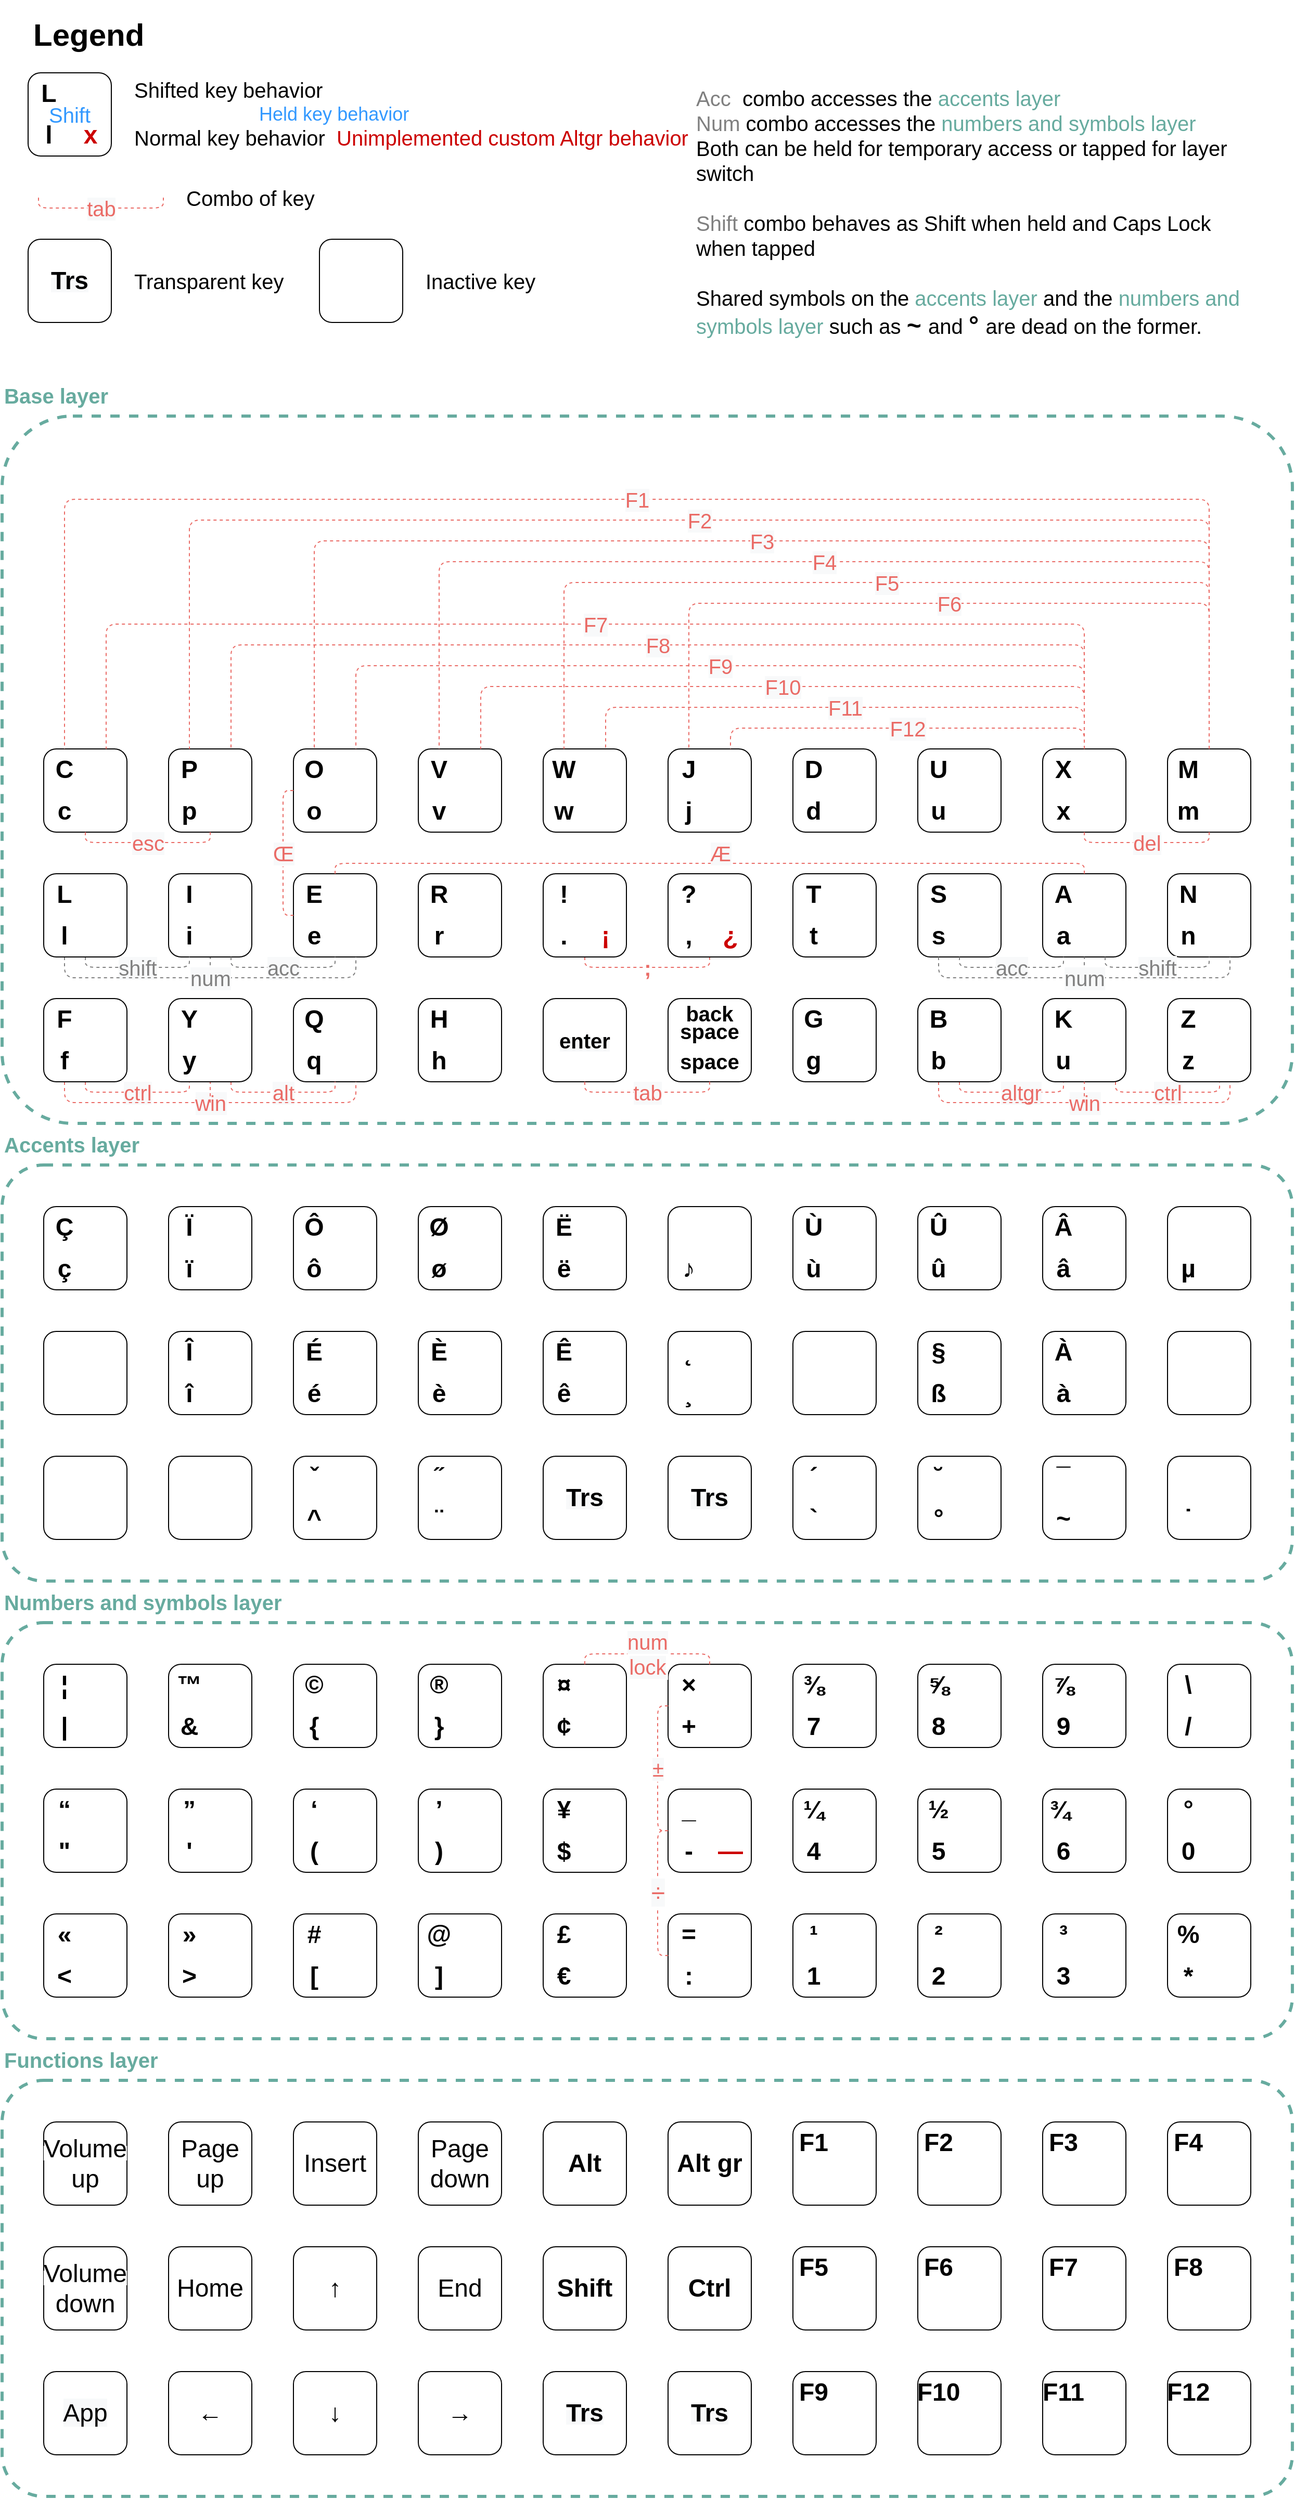 <mxfile version="13.3.1" type="device"><diagram id="4t6e0OhKZYCxqdCRHPsr" name="Page-1"><mxGraphModel dx="572" dy="1922" grid="1" gridSize="10" guides="1" tooltips="1" connect="1" arrows="1" fold="1" page="1" pageScale="1" pageWidth="850" pageHeight="1100" math="0" shadow="0"><root><mxCell id="0"/><mxCell id="1" parent="0"/><mxCell id="T42rKju7A3XPIHH4KJIf-8" value="" style="group" parent="1" vertex="1" connectable="0"><mxGeometry x="1345" y="-210" width="80" height="80" as="geometry"/></mxCell><mxCell id="T42rKju7A3XPIHH4KJIf-9" value="" style="rounded=1;whiteSpace=wrap;html=1;" parent="T42rKju7A3XPIHH4KJIf-8" vertex="1"><mxGeometry width="80" height="80" as="geometry"/></mxCell><mxCell id="T42rKju7A3XPIHH4KJIf-10" value="&lt;b&gt;&lt;font style=&quot;font-size: 24px&quot;&gt;L&lt;/font&gt;&lt;/b&gt;" style="text;html=1;strokeColor=none;fillColor=none;align=center;verticalAlign=middle;whiteSpace=wrap;rounded=0;" parent="T42rKju7A3XPIHH4KJIf-8" vertex="1"><mxGeometry x="10" y="10" width="20" height="20" as="geometry"/></mxCell><mxCell id="T42rKju7A3XPIHH4KJIf-11" value="&lt;span style=&quot;font-size: 24px&quot;&gt;&lt;b&gt;l&lt;/b&gt;&lt;/span&gt;" style="text;html=1;strokeColor=none;fillColor=none;align=center;verticalAlign=middle;whiteSpace=wrap;rounded=0;" parent="T42rKju7A3XPIHH4KJIf-8" vertex="1"><mxGeometry x="10" y="50" width="20" height="20" as="geometry"/></mxCell><mxCell id="T42rKju7A3XPIHH4KJIf-33" value="&lt;font color=&quot;#cc0000&quot; face=&quot;sans-serif&quot;&gt;&lt;span style=&quot;font-size: 24px ; background-color: rgb(255 , 255 , 255)&quot;&gt;&lt;b&gt;x&lt;/b&gt;&lt;/span&gt;&lt;/font&gt;" style="text;html=1;strokeColor=none;fillColor=none;align=center;verticalAlign=middle;whiteSpace=wrap;rounded=0;" parent="T42rKju7A3XPIHH4KJIf-8" vertex="1"><mxGeometry x="50" y="50" width="20" height="20" as="geometry"/></mxCell><mxCell id="T42rKju7A3XPIHH4KJIf-12" value="&lt;font style=&quot;font-size: 20px&quot;&gt;Shift&lt;/font&gt;" style="text;html=1;strokeColor=none;fillColor=none;align=center;verticalAlign=middle;whiteSpace=wrap;rounded=0;fontColor=#3399FF;" parent="T42rKju7A3XPIHH4KJIf-8" vertex="1"><mxGeometry x="20" y="30" width="40" height="20" as="geometry"/></mxCell><mxCell id="mCCXoZvIbA4kGKxJ8PKQ-25" value="" style="group" parent="1" vertex="1" connectable="0"><mxGeometry x="1320" y="370" width="1240" height="430" as="geometry"/></mxCell><mxCell id="mCCXoZvIbA4kGKxJ8PKQ-19" value="" style="rounded=1;whiteSpace=wrap;html=1;fontColor=#EA6B66;fillColor=none;strokeWidth=3;dashed=1;strokeColor=#67AB9F;arcSize=10;" parent="mCCXoZvIbA4kGKxJ8PKQ-25" vertex="1"><mxGeometry y="-250" width="1240" height="680" as="geometry"/></mxCell><mxCell id="NVSoXbeZ530GgO7h0lUy-14" value="" style="group" parent="mCCXoZvIbA4kGKxJ8PKQ-25" vertex="1" connectable="0"><mxGeometry x="280" y="310" width="80" height="80" as="geometry"/></mxCell><mxCell id="NVSoXbeZ530GgO7h0lUy-15" value="" style="rounded=1;whiteSpace=wrap;html=1;" parent="NVSoXbeZ530GgO7h0lUy-14" vertex="1"><mxGeometry width="80" height="80" as="geometry"/></mxCell><mxCell id="NVSoXbeZ530GgO7h0lUy-16" value="&lt;b&gt;&lt;font style=&quot;font-size: 24px&quot;&gt;Q&lt;/font&gt;&lt;/b&gt;" style="text;html=1;strokeColor=none;fillColor=none;align=center;verticalAlign=middle;whiteSpace=wrap;rounded=0;" parent="NVSoXbeZ530GgO7h0lUy-14" vertex="1"><mxGeometry x="10" y="10" width="20" height="20" as="geometry"/></mxCell><mxCell id="NVSoXbeZ530GgO7h0lUy-17" value="&lt;b&gt;&lt;font style=&quot;font-size: 24px&quot;&gt;q&lt;/font&gt;&lt;/b&gt;" style="text;html=1;strokeColor=none;fillColor=none;align=center;verticalAlign=middle;whiteSpace=wrap;rounded=0;" parent="NVSoXbeZ530GgO7h0lUy-14" vertex="1"><mxGeometry x="10" y="50" width="20" height="20" as="geometry"/></mxCell><mxCell id="NVSoXbeZ530GgO7h0lUy-28" value="" style="group" parent="mCCXoZvIbA4kGKxJ8PKQ-25" vertex="1" connectable="0"><mxGeometry x="400" y="310" width="80" height="80" as="geometry"/></mxCell><mxCell id="NVSoXbeZ530GgO7h0lUy-29" value="" style="rounded=1;whiteSpace=wrap;html=1;" parent="NVSoXbeZ530GgO7h0lUy-28" vertex="1"><mxGeometry width="80" height="80" as="geometry"/></mxCell><mxCell id="NVSoXbeZ530GgO7h0lUy-30" value="&lt;b&gt;&lt;font style=&quot;font-size: 24px&quot;&gt;H&lt;/font&gt;&lt;/b&gt;" style="text;html=1;strokeColor=none;fillColor=none;align=center;verticalAlign=middle;whiteSpace=wrap;rounded=0;" parent="NVSoXbeZ530GgO7h0lUy-28" vertex="1"><mxGeometry x="10" y="10" width="20" height="20" as="geometry"/></mxCell><mxCell id="NVSoXbeZ530GgO7h0lUy-31" value="&lt;b&gt;&lt;font style=&quot;font-size: 24px&quot;&gt;h&lt;/font&gt;&lt;/b&gt;" style="text;html=1;strokeColor=none;fillColor=none;align=center;verticalAlign=middle;whiteSpace=wrap;rounded=0;" parent="NVSoXbeZ530GgO7h0lUy-28" vertex="1"><mxGeometry x="10" y="50" width="20" height="20" as="geometry"/></mxCell><mxCell id="NVSoXbeZ530GgO7h0lUy-91" value="" style="group" parent="mCCXoZvIbA4kGKxJ8PKQ-25" vertex="1" connectable="0"><mxGeometry x="400" y="70" width="80" height="80" as="geometry"/></mxCell><mxCell id="NVSoXbeZ530GgO7h0lUy-92" value="" style="rounded=1;whiteSpace=wrap;html=1;" parent="NVSoXbeZ530GgO7h0lUy-91" vertex="1"><mxGeometry width="80" height="80" as="geometry"/></mxCell><mxCell id="NVSoXbeZ530GgO7h0lUy-93" value="&lt;b&gt;&lt;font style=&quot;font-size: 24px&quot;&gt;V&lt;/font&gt;&lt;/b&gt;" style="text;html=1;strokeColor=none;fillColor=none;align=center;verticalAlign=middle;whiteSpace=wrap;rounded=0;" parent="NVSoXbeZ530GgO7h0lUy-91" vertex="1"><mxGeometry x="10" y="10" width="20" height="20" as="geometry"/></mxCell><mxCell id="NVSoXbeZ530GgO7h0lUy-94" value="&lt;b&gt;&lt;font style=&quot;font-size: 24px&quot;&gt;v&lt;/font&gt;&lt;/b&gt;" style="text;html=1;strokeColor=none;fillColor=none;align=center;verticalAlign=middle;whiteSpace=wrap;rounded=0;" parent="NVSoXbeZ530GgO7h0lUy-91" vertex="1"><mxGeometry x="10" y="50" width="20" height="20" as="geometry"/></mxCell><mxCell id="NVSoXbeZ530GgO7h0lUy-6" value="" style="group" parent="mCCXoZvIbA4kGKxJ8PKQ-25" vertex="1" connectable="0"><mxGeometry x="280" y="70" width="80" height="80" as="geometry"/></mxCell><mxCell id="NVSoXbeZ530GgO7h0lUy-7" value="" style="rounded=1;whiteSpace=wrap;html=1;" parent="NVSoXbeZ530GgO7h0lUy-6" vertex="1"><mxGeometry width="80" height="80" as="geometry"/></mxCell><mxCell id="NVSoXbeZ530GgO7h0lUy-8" value="&lt;b&gt;&lt;font style=&quot;font-size: 24px&quot;&gt;O&lt;/font&gt;&lt;/b&gt;" style="text;html=1;strokeColor=none;fillColor=none;align=center;verticalAlign=middle;whiteSpace=wrap;rounded=0;" parent="NVSoXbeZ530GgO7h0lUy-6" vertex="1"><mxGeometry x="10" y="10" width="20" height="20" as="geometry"/></mxCell><mxCell id="NVSoXbeZ530GgO7h0lUy-9" value="&lt;b&gt;&lt;font style=&quot;font-size: 24px&quot;&gt;o&lt;/font&gt;&lt;/b&gt;" style="text;html=1;strokeColor=none;fillColor=none;align=center;verticalAlign=middle;whiteSpace=wrap;rounded=0;" parent="NVSoXbeZ530GgO7h0lUy-6" vertex="1"><mxGeometry x="10" y="50" width="20" height="20" as="geometry"/></mxCell><mxCell id="NVSoXbeZ530GgO7h0lUy-38" value="" style="group" parent="mCCXoZvIbA4kGKxJ8PKQ-25" vertex="1" connectable="0"><mxGeometry x="280" y="190" width="80" height="80" as="geometry"/></mxCell><mxCell id="NVSoXbeZ530GgO7h0lUy-39" value="" style="rounded=1;whiteSpace=wrap;html=1;" parent="NVSoXbeZ530GgO7h0lUy-38" vertex="1"><mxGeometry width="80" height="80" as="geometry"/></mxCell><mxCell id="NVSoXbeZ530GgO7h0lUy-40" value="&lt;b&gt;&lt;font style=&quot;font-size: 24px&quot;&gt;E&lt;/font&gt;&lt;/b&gt;" style="text;html=1;strokeColor=none;fillColor=none;align=center;verticalAlign=middle;whiteSpace=wrap;rounded=0;" parent="NVSoXbeZ530GgO7h0lUy-38" vertex="1"><mxGeometry x="10" y="10" width="20" height="20" as="geometry"/></mxCell><mxCell id="NVSoXbeZ530GgO7h0lUy-41" value="&lt;b&gt;&lt;font style=&quot;font-size: 24px&quot;&gt;e&lt;/font&gt;&lt;/b&gt;" style="text;html=1;strokeColor=none;fillColor=none;align=center;verticalAlign=middle;whiteSpace=wrap;rounded=0;" parent="NVSoXbeZ530GgO7h0lUy-38" vertex="1"><mxGeometry x="10" y="50" width="20" height="20" as="geometry"/></mxCell><mxCell id="NVSoXbeZ530GgO7h0lUy-33" value="" style="group" parent="mCCXoZvIbA4kGKxJ8PKQ-25" vertex="1" connectable="0"><mxGeometry x="400" y="190" width="80" height="80" as="geometry"/></mxCell><mxCell id="NVSoXbeZ530GgO7h0lUy-34" value="" style="rounded=1;whiteSpace=wrap;html=1;" parent="NVSoXbeZ530GgO7h0lUy-33" vertex="1"><mxGeometry width="80" height="80" as="geometry"/></mxCell><mxCell id="NVSoXbeZ530GgO7h0lUy-35" value="&lt;span style=&quot;font-size: 24px&quot;&gt;&lt;b&gt;R&lt;/b&gt;&lt;/span&gt;" style="text;html=1;strokeColor=none;fillColor=none;align=center;verticalAlign=middle;whiteSpace=wrap;rounded=0;" parent="NVSoXbeZ530GgO7h0lUy-33" vertex="1"><mxGeometry x="10" y="10" width="20" height="20" as="geometry"/></mxCell><mxCell id="NVSoXbeZ530GgO7h0lUy-36" value="&lt;b&gt;&lt;font style=&quot;font-size: 24px&quot;&gt;r&lt;/font&gt;&lt;/b&gt;" style="text;html=1;strokeColor=none;fillColor=none;align=center;verticalAlign=middle;whiteSpace=wrap;rounded=0;" parent="NVSoXbeZ530GgO7h0lUy-33" vertex="1"><mxGeometry x="10" y="50" width="20" height="20" as="geometry"/></mxCell><mxCell id="NVSoXbeZ530GgO7h0lUy-99" value="" style="group" parent="mCCXoZvIbA4kGKxJ8PKQ-25" vertex="1" connectable="0"><mxGeometry x="760" y="310" width="80" height="80" as="geometry"/></mxCell><mxCell id="NVSoXbeZ530GgO7h0lUy-100" value="" style="rounded=1;whiteSpace=wrap;html=1;" parent="NVSoXbeZ530GgO7h0lUy-99" vertex="1"><mxGeometry width="80" height="80" as="geometry"/></mxCell><mxCell id="NVSoXbeZ530GgO7h0lUy-101" value="&lt;b&gt;&lt;font style=&quot;font-size: 24px&quot;&gt;G&lt;/font&gt;&lt;/b&gt;" style="text;html=1;strokeColor=none;fillColor=none;align=center;verticalAlign=middle;whiteSpace=wrap;rounded=0;" parent="NVSoXbeZ530GgO7h0lUy-99" vertex="1"><mxGeometry x="10" y="10" width="20" height="20" as="geometry"/></mxCell><mxCell id="NVSoXbeZ530GgO7h0lUy-102" value="&lt;b&gt;&lt;font style=&quot;font-size: 24px&quot;&gt;g&lt;/font&gt;&lt;/b&gt;" style="text;html=1;strokeColor=none;fillColor=none;align=center;verticalAlign=middle;whiteSpace=wrap;rounded=0;" parent="NVSoXbeZ530GgO7h0lUy-99" vertex="1"><mxGeometry x="10" y="50" width="20" height="20" as="geometry"/></mxCell><mxCell id="NVSoXbeZ530GgO7h0lUy-60" value="" style="group" parent="mCCXoZvIbA4kGKxJ8PKQ-25" vertex="1" connectable="0"><mxGeometry x="760" y="190" width="80" height="80" as="geometry"/></mxCell><mxCell id="NVSoXbeZ530GgO7h0lUy-61" value="" style="rounded=1;whiteSpace=wrap;html=1;" parent="NVSoXbeZ530GgO7h0lUy-60" vertex="1"><mxGeometry width="80" height="80" as="geometry"/></mxCell><mxCell id="NVSoXbeZ530GgO7h0lUy-62" value="&lt;b&gt;&lt;font style=&quot;font-size: 24px&quot;&gt;T&lt;/font&gt;&lt;/b&gt;" style="text;html=1;strokeColor=none;fillColor=none;align=center;verticalAlign=middle;whiteSpace=wrap;rounded=0;" parent="NVSoXbeZ530GgO7h0lUy-60" vertex="1"><mxGeometry x="10" y="10" width="20" height="20" as="geometry"/></mxCell><mxCell id="NVSoXbeZ530GgO7h0lUy-63" value="&lt;b&gt;&lt;font style=&quot;font-size: 24px&quot;&gt;t&lt;/font&gt;&lt;/b&gt;" style="text;html=1;strokeColor=none;fillColor=none;align=center;verticalAlign=middle;whiteSpace=wrap;rounded=0;" parent="NVSoXbeZ530GgO7h0lUy-60" vertex="1"><mxGeometry x="10" y="50" width="20" height="20" as="geometry"/></mxCell><mxCell id="NVSoXbeZ530GgO7h0lUy-55" value="" style="group" parent="mCCXoZvIbA4kGKxJ8PKQ-25" vertex="1" connectable="0"><mxGeometry x="880" y="190" width="80" height="80" as="geometry"/></mxCell><mxCell id="NVSoXbeZ530GgO7h0lUy-56" value="" style="rounded=1;whiteSpace=wrap;html=1;" parent="NVSoXbeZ530GgO7h0lUy-55" vertex="1"><mxGeometry width="80" height="80" as="geometry"/></mxCell><mxCell id="NVSoXbeZ530GgO7h0lUy-57" value="&lt;b&gt;&lt;font style=&quot;font-size: 24px&quot;&gt;S&lt;/font&gt;&lt;/b&gt;" style="text;html=1;strokeColor=none;fillColor=none;align=center;verticalAlign=middle;whiteSpace=wrap;rounded=0;" parent="NVSoXbeZ530GgO7h0lUy-55" vertex="1"><mxGeometry x="10" y="10" width="20" height="20" as="geometry"/></mxCell><mxCell id="NVSoXbeZ530GgO7h0lUy-58" value="&lt;b&gt;&lt;font style=&quot;font-size: 24px&quot;&gt;s&lt;/font&gt;&lt;/b&gt;" style="text;html=1;strokeColor=none;fillColor=none;align=center;verticalAlign=middle;whiteSpace=wrap;rounded=0;" parent="NVSoXbeZ530GgO7h0lUy-55" vertex="1"><mxGeometry x="10" y="50" width="20" height="20" as="geometry"/></mxCell><mxCell id="NVSoXbeZ530GgO7h0lUy-79" value="" style="group" parent="mCCXoZvIbA4kGKxJ8PKQ-25" vertex="1" connectable="0"><mxGeometry x="760" y="70" width="80" height="80" as="geometry"/></mxCell><mxCell id="NVSoXbeZ530GgO7h0lUy-80" value="" style="rounded=1;whiteSpace=wrap;html=1;" parent="NVSoXbeZ530GgO7h0lUy-79" vertex="1"><mxGeometry width="80" height="80" as="geometry"/></mxCell><mxCell id="NVSoXbeZ530GgO7h0lUy-81" value="&lt;span style=&quot;font-size: 24px&quot;&gt;&lt;b&gt;D&lt;/b&gt;&lt;/span&gt;" style="text;html=1;strokeColor=none;fillColor=none;align=center;verticalAlign=middle;whiteSpace=wrap;rounded=0;" parent="NVSoXbeZ530GgO7h0lUy-79" vertex="1"><mxGeometry x="10" y="10" width="20" height="20" as="geometry"/></mxCell><mxCell id="NVSoXbeZ530GgO7h0lUy-82" value="&lt;span style=&quot;font-size: 24px&quot;&gt;&lt;b&gt;d&lt;/b&gt;&lt;/span&gt;" style="text;html=1;strokeColor=none;fillColor=none;align=center;verticalAlign=middle;whiteSpace=wrap;rounded=0;" parent="NVSoXbeZ530GgO7h0lUy-79" vertex="1"><mxGeometry x="10" y="50" width="20" height="20" as="geometry"/></mxCell><mxCell id="NVSoXbeZ530GgO7h0lUy-10" value="" style="group" parent="mCCXoZvIbA4kGKxJ8PKQ-25" vertex="1" connectable="0"><mxGeometry x="880" y="70" width="80" height="80" as="geometry"/></mxCell><mxCell id="NVSoXbeZ530GgO7h0lUy-11" value="" style="rounded=1;whiteSpace=wrap;html=1;" parent="NVSoXbeZ530GgO7h0lUy-10" vertex="1"><mxGeometry width="80" height="80" as="geometry"/></mxCell><mxCell id="NVSoXbeZ530GgO7h0lUy-12" value="&lt;span style=&quot;font-size: 24px&quot;&gt;&lt;b&gt;U&lt;/b&gt;&lt;/span&gt;" style="text;html=1;strokeColor=none;fillColor=none;align=center;verticalAlign=middle;whiteSpace=wrap;rounded=0;" parent="NVSoXbeZ530GgO7h0lUy-10" vertex="1"><mxGeometry x="10" y="10" width="20" height="20" as="geometry"/></mxCell><mxCell id="NVSoXbeZ530GgO7h0lUy-13" value="&lt;span style=&quot;font-size: 24px&quot;&gt;&lt;b&gt;u&lt;/b&gt;&lt;/span&gt;" style="text;html=1;strokeColor=none;fillColor=none;align=center;verticalAlign=middle;whiteSpace=wrap;rounded=0;" parent="NVSoXbeZ530GgO7h0lUy-10" vertex="1"><mxGeometry x="10" y="50" width="20" height="20" as="geometry"/></mxCell><mxCell id="t4gqC8INUkjRbcEOiL_S-1" value="&lt;span style=&quot;color: rgb(234 , 107 , 102) ; font-family: &amp;quot;helvetica&amp;quot; ; font-size: 20px ; font-style: normal ; font-weight: 400 ; letter-spacing: normal ; text-align: center ; text-indent: 0px ; text-transform: none ; word-spacing: 0px ; background-color: rgb(248 , 249 , 250) ; display: inline ; float: none&quot;&gt;Œ&lt;/span&gt;" style="endArrow=none;dashed=1;html=1;strokeColor=#EA6B66;exitX=0;exitY=0.5;exitDx=0;exitDy=0;fontStyle=0;entryX=0;entryY=0.5;entryDx=0;entryDy=0;" parent="mCCXoZvIbA4kGKxJ8PKQ-25" source="NVSoXbeZ530GgO7h0lUy-7" target="NVSoXbeZ530GgO7h0lUy-39" edge="1"><mxGeometry width="50" height="50" relative="1" as="geometry"><mxPoint x="300" y="610" as="sourcePoint"/><mxPoint x="420" y="610" as="targetPoint"/><Array as="points"><mxPoint x="270" y="110"/><mxPoint x="270" y="230"/></Array><mxPoint as="offset"/></mxGeometry></mxCell><mxCell id="pdHLyR_MHLNB8c49JSeR-6" value="" style="group" vertex="1" connectable="0" parent="mCCXoZvIbA4kGKxJ8PKQ-25"><mxGeometry x="200" y="290" as="geometry"/></mxCell><mxCell id="pdHLyR_MHLNB8c49JSeR-5" value="" style="endArrow=none;dashed=1;html=1;strokeColor=#808080;entryX=0.5;entryY=1;entryDx=0;entryDy=0;" edge="1" parent="pdHLyR_MHLNB8c49JSeR-6" target="NVSoXbeZ530GgO7h0lUy-24"><mxGeometry width="50" height="50" relative="1" as="geometry"><mxPoint as="sourcePoint"/><mxPoint x="-10" y="-20" as="targetPoint"/></mxGeometry></mxCell><mxCell id="pdHLyR_MHLNB8c49JSeR-15" value="&lt;span style=&quot;font-size: 20px ; background-color: rgb(248 , 249 , 250)&quot;&gt;&lt;font color=&quot;#ea6b66&quot;&gt;ctrl&lt;/font&gt;&lt;/span&gt;" style="endArrow=none;dashed=1;html=1;entryX=0.25;entryY=1;entryDx=0;entryDy=0;strokeColor=#EA6B66;exitX=0.5;exitY=1;exitDx=0;exitDy=0;fontStyle=0" edge="1" parent="mCCXoZvIbA4kGKxJ8PKQ-25"><mxGeometry width="50" height="50" relative="1" as="geometry"><mxPoint x="80" y="390" as="sourcePoint"/><mxPoint x="180" y="390" as="targetPoint"/><Array as="points"><mxPoint x="80" y="400"/><mxPoint x="140" y="400"/><mxPoint x="180" y="400"/></Array><mxPoint as="offset"/></mxGeometry></mxCell><mxCell id="pdHLyR_MHLNB8c49JSeR-17" value="&lt;span style=&quot;font-size: 20px ; background-color: rgb(248 , 249 , 250)&quot;&gt;&lt;font color=&quot;#ea6b66&quot;&gt;alt&lt;/font&gt;&lt;/span&gt;" style="endArrow=none;dashed=1;html=1;entryX=0.25;entryY=1;entryDx=0;entryDy=0;strokeColor=#EA6B66;exitX=0.5;exitY=1;exitDx=0;exitDy=0;fontStyle=0" edge="1" parent="mCCXoZvIbA4kGKxJ8PKQ-25"><mxGeometry width="50" height="50" relative="1" as="geometry"><mxPoint x="220" y="390" as="sourcePoint"/><mxPoint x="320" y="390" as="targetPoint"/><Array as="points"><mxPoint x="220" y="400"/><mxPoint x="280" y="400"/><mxPoint x="320" y="400"/></Array><mxPoint as="offset"/></mxGeometry></mxCell><mxCell id="pdHLyR_MHLNB8c49JSeR-19" value="&lt;span style=&quot;font-size: 20px ; background-color: rgb(248 , 249 , 250)&quot;&gt;&lt;font color=&quot;#ea6b66&quot;&gt;altgr&lt;/font&gt;&lt;/span&gt;" style="endArrow=none;dashed=1;html=1;entryX=0.25;entryY=1;entryDx=0;entryDy=0;strokeColor=#EA6B66;exitX=0.5;exitY=1;exitDx=0;exitDy=0;fontStyle=0" edge="1" parent="mCCXoZvIbA4kGKxJ8PKQ-25"><mxGeometry x="0.167" width="50" height="50" relative="1" as="geometry"><mxPoint x="920" y="390" as="sourcePoint"/><mxPoint x="1020" y="390" as="targetPoint"/><Array as="points"><mxPoint x="920" y="400"/><mxPoint x="1020" y="400"/></Array><mxPoint x="-1" as="offset"/></mxGeometry></mxCell><mxCell id="pdHLyR_MHLNB8c49JSeR-20" value="&lt;span style=&quot;font-size: 20px ; background-color: rgb(248 , 249 , 250)&quot;&gt;&lt;font color=&quot;#ea6b66&quot;&gt;ctrl&lt;/font&gt;&lt;/span&gt;" style="endArrow=none;dashed=1;html=1;entryX=0.25;entryY=1;entryDx=0;entryDy=0;strokeColor=#EA6B66;exitX=0.5;exitY=1;exitDx=0;exitDy=0;fontStyle=0" edge="1" parent="mCCXoZvIbA4kGKxJ8PKQ-25"><mxGeometry width="50" height="50" relative="1" as="geometry"><mxPoint x="1070" y="390" as="sourcePoint"/><mxPoint x="1170" y="390" as="targetPoint"/><Array as="points"><mxPoint x="1070" y="400"/><mxPoint x="1130" y="400"/><mxPoint x="1170" y="400"/></Array><mxPoint as="offset"/></mxGeometry></mxCell><mxCell id="pdHLyR_MHLNB8c49JSeR-13" value="&lt;span style=&quot;font-size: 20px ; background-color: rgb(248 , 249 , 250)&quot;&gt;&lt;font color=&quot;#ea6b66&quot;&gt;win&lt;/font&gt;&lt;/span&gt;" style="endArrow=none;dashed=1;html=1;entryX=0.75;entryY=1;entryDx=0;entryDy=0;strokeColor=#EA6B66;exitX=0.25;exitY=1;exitDx=0;exitDy=0;fontStyle=0" edge="1" parent="mCCXoZvIbA4kGKxJ8PKQ-25"><mxGeometry width="50" height="50" relative="1" as="geometry"><mxPoint x="60" y="390" as="sourcePoint"/><mxPoint x="340" y="390" as="targetPoint"/><Array as="points"><mxPoint x="60" y="410"/><mxPoint x="340" y="410"/></Array><mxPoint as="offset"/></mxGeometry></mxCell><mxCell id="pdHLyR_MHLNB8c49JSeR-18" value="&lt;span style=&quot;font-size: 20px ; background-color: rgb(248 , 249 , 250)&quot;&gt;&lt;font color=&quot;#ea6b66&quot;&gt;win&lt;/font&gt;&lt;/span&gt;" style="endArrow=none;dashed=1;html=1;entryX=0.75;entryY=1;entryDx=0;entryDy=0;strokeColor=#EA6B66;exitX=0.25;exitY=1;exitDx=0;exitDy=0;fontStyle=0" edge="1" parent="mCCXoZvIbA4kGKxJ8PKQ-25"><mxGeometry width="50" height="50" relative="1" as="geometry"><mxPoint x="900" y="390" as="sourcePoint"/><mxPoint x="1180" y="390" as="targetPoint"/><Array as="points"><mxPoint x="900" y="410"/><mxPoint x="1180" y="410"/></Array><mxPoint as="offset"/></mxGeometry></mxCell><mxCell id="NVSoXbeZ530GgO7h0lUy-95" value="" style="group" parent="mCCXoZvIbA4kGKxJ8PKQ-25" vertex="1" connectable="0"><mxGeometry x="880" y="310" width="80" height="80" as="geometry"/></mxCell><mxCell id="NVSoXbeZ530GgO7h0lUy-96" value="" style="rounded=1;whiteSpace=wrap;html=1;" parent="NVSoXbeZ530GgO7h0lUy-95" vertex="1"><mxGeometry width="80" height="80" as="geometry"/></mxCell><mxCell id="NVSoXbeZ530GgO7h0lUy-97" value="&lt;b&gt;&lt;font style=&quot;font-size: 24px&quot;&gt;B&lt;/font&gt;&lt;/b&gt;" style="text;html=1;strokeColor=none;fillColor=none;align=center;verticalAlign=middle;whiteSpace=wrap;rounded=0;" parent="NVSoXbeZ530GgO7h0lUy-95" vertex="1"><mxGeometry x="10" y="10" width="20" height="20" as="geometry"/></mxCell><mxCell id="NVSoXbeZ530GgO7h0lUy-98" value="&lt;b&gt;&lt;font style=&quot;font-size: 24px&quot;&gt;b&lt;/font&gt;&lt;/b&gt;" style="text;html=1;strokeColor=none;fillColor=none;align=center;verticalAlign=middle;whiteSpace=wrap;rounded=0;" parent="NVSoXbeZ530GgO7h0lUy-95" vertex="1"><mxGeometry x="10" y="50" width="20" height="20" as="geometry"/></mxCell><mxCell id="pdHLyR_MHLNB8c49JSeR-16" value="" style="endArrow=none;dashed=1;html=1;strokeColor=#EA6B66;entryX=0.5;entryY=1;entryDx=0;entryDy=0;" edge="1" parent="1" target="NVSoXbeZ530GgO7h0lUy-130"><mxGeometry width="50" height="50" relative="1" as="geometry"><mxPoint x="1520" y="780" as="sourcePoint"/><mxPoint x="1530" y="650" as="targetPoint"/></mxGeometry></mxCell><mxCell id="mCCXoZvIbA4kGKxJ8PKQ-32" value="" style="group" parent="1" vertex="1" connectable="0"><mxGeometry x="1320" y="1690" width="1240" height="430" as="geometry"/></mxCell><mxCell id="mCCXoZvIbA4kGKxJ8PKQ-33" value="" style="rounded=1;whiteSpace=wrap;html=1;fontColor=#EA6B66;fillColor=none;strokeWidth=3;dashed=1;strokeColor=#67AB9F;arcSize=10;" parent="mCCXoZvIbA4kGKxJ8PKQ-32" vertex="1"><mxGeometry y="30" width="1240" height="400" as="geometry"/></mxCell><mxCell id="mCCXoZvIbA4kGKxJ8PKQ-34" value="&lt;span style=&quot;font-size: 20px&quot;&gt;Functions layer&lt;/span&gt;" style="text;html=1;strokeColor=none;fillColor=none;align=left;verticalAlign=middle;whiteSpace=wrap;rounded=0;dashed=1;fontColor=#67AB9F;fontStyle=1" parent="mCCXoZvIbA4kGKxJ8PKQ-32" vertex="1"><mxGeometry width="250" height="20" as="geometry"/></mxCell><mxCell id="T42rKju7A3XPIHH4KJIf-25" value="" style="group" parent="mCCXoZvIbA4kGKxJ8PKQ-32" vertex="1" connectable="0"><mxGeometry x="640" y="310" width="80" height="80" as="geometry"/></mxCell><mxCell id="T42rKju7A3XPIHH4KJIf-26" value="" style="group" parent="T42rKju7A3XPIHH4KJIf-25" vertex="1" connectable="0"><mxGeometry width="80" height="80" as="geometry"/></mxCell><mxCell id="T42rKju7A3XPIHH4KJIf-27" value="&lt;b style=&quot;color: rgb(0 , 0 , 0) ; font-family: &amp;#34;helvetica&amp;#34; ; font-style: normal ; letter-spacing: normal ; text-align: center ; text-indent: 0px ; text-transform: none ; word-spacing: 0px ; background-color: rgb(248 , 249 , 250)&quot;&gt;&lt;font style=&quot;font-size: 24px&quot;&gt;Trs&lt;/font&gt;&lt;/b&gt;" style="rounded=1;whiteSpace=wrap;html=1;" parent="T42rKju7A3XPIHH4KJIf-26" vertex="1"><mxGeometry width="80" height="80" as="geometry"/></mxCell><mxCell id="T42rKju7A3XPIHH4KJIf-28" value="" style="group" parent="mCCXoZvIbA4kGKxJ8PKQ-32" vertex="1" connectable="0"><mxGeometry x="520" y="310" width="80" height="80" as="geometry"/></mxCell><mxCell id="T42rKju7A3XPIHH4KJIf-29" value="" style="group" parent="T42rKju7A3XPIHH4KJIf-28" vertex="1" connectable="0"><mxGeometry width="80" height="80" as="geometry"/></mxCell><mxCell id="T42rKju7A3XPIHH4KJIf-30" value="&lt;b style=&quot;color: rgb(0 , 0 , 0) ; font-family: &amp;#34;helvetica&amp;#34; ; font-style: normal ; letter-spacing: normal ; text-align: center ; text-indent: 0px ; text-transform: none ; word-spacing: 0px ; background-color: rgb(248 , 249 , 250)&quot;&gt;&lt;font style=&quot;font-size: 24px&quot;&gt;Trs&lt;/font&gt;&lt;/b&gt;" style="rounded=1;whiteSpace=wrap;html=1;" parent="T42rKju7A3XPIHH4KJIf-29" vertex="1"><mxGeometry width="80" height="80" as="geometry"/></mxCell><mxCell id="mCCXoZvIbA4kGKxJ8PKQ-29" value="" style="group;labelBackgroundColor=#ffffff;" parent="1" vertex="1" connectable="0"><mxGeometry x="1320" y="1250" width="1240" height="430" as="geometry"/></mxCell><mxCell id="mCCXoZvIbA4kGKxJ8PKQ-30" value="" style="rounded=1;whiteSpace=wrap;html=1;fontColor=#EA6B66;fillColor=none;strokeWidth=3;dashed=1;strokeColor=#67AB9F;arcSize=10;" parent="mCCXoZvIbA4kGKxJ8PKQ-29" vertex="1"><mxGeometry y="30" width="1240" height="400" as="geometry"/></mxCell><mxCell id="mCCXoZvIbA4kGKxJ8PKQ-31" value="&lt;span style=&quot;font-size: 20px&quot;&gt;Numbers and symbols layer&lt;/span&gt;" style="text;html=1;strokeColor=none;fillColor=none;align=left;verticalAlign=middle;whiteSpace=wrap;rounded=0;dashed=1;fontColor=#67AB9F;fontStyle=1" parent="mCCXoZvIbA4kGKxJ8PKQ-29" vertex="1"><mxGeometry width="360" height="20" as="geometry"/></mxCell><mxCell id="NVSoXbeZ530GgO7h0lUy-392" value="" style="group" parent="mCCXoZvIbA4kGKxJ8PKQ-29" vertex="1" connectable="0"><mxGeometry x="640" y="70" width="80" height="80" as="geometry"/></mxCell><mxCell id="NVSoXbeZ530GgO7h0lUy-161" value="" style="rounded=1;whiteSpace=wrap;html=1;" parent="NVSoXbeZ530GgO7h0lUy-392" vertex="1"><mxGeometry width="80" height="80" as="geometry"/></mxCell><mxCell id="NVSoXbeZ530GgO7h0lUy-330" value="&lt;b&gt;&lt;font style=&quot;font-size: 24px&quot;&gt;+&lt;/font&gt;&lt;/b&gt;" style="text;html=1;strokeColor=none;fillColor=none;align=center;verticalAlign=middle;whiteSpace=wrap;rounded=0;" parent="NVSoXbeZ530GgO7h0lUy-392" vertex="1"><mxGeometry x="10" y="50" width="20" height="20" as="geometry"/></mxCell><mxCell id="t4gqC8INUkjRbcEOiL_S-87" value="&lt;span style=&quot;font-size: 24px&quot;&gt;&lt;b&gt;×&lt;/b&gt;&lt;/span&gt;" style="text;html=1;strokeColor=none;fillColor=none;align=center;verticalAlign=middle;whiteSpace=wrap;rounded=0;fontColor=#000000;" parent="NVSoXbeZ530GgO7h0lUy-392" vertex="1"><mxGeometry x="10" y="10" width="20" height="20" as="geometry"/></mxCell><mxCell id="t4gqC8INUkjRbcEOiL_S-76" value="" style="group" parent="mCCXoZvIbA4kGKxJ8PKQ-29" vertex="1" connectable="0"><mxGeometry x="520" y="310" width="80" height="80" as="geometry"/></mxCell><mxCell id="t4gqC8INUkjRbcEOiL_S-77" value="&lt;b&gt;&lt;font style=&quot;font-size: 24px&quot;&gt;&lt;br&gt;&lt;/font&gt;&lt;/b&gt;" style="rounded=1;whiteSpace=wrap;html=1;" parent="t4gqC8INUkjRbcEOiL_S-76" vertex="1"><mxGeometry width="80" height="80" as="geometry"/></mxCell><mxCell id="NVSoXbeZ530GgO7h0lUy-208" value="&lt;b&gt;&lt;font style=&quot;font-size: 24px&quot;&gt;€&lt;/font&gt;&lt;/b&gt;" style="text;html=1;strokeColor=none;fillColor=none;align=center;verticalAlign=middle;whiteSpace=wrap;rounded=0;" parent="t4gqC8INUkjRbcEOiL_S-76" vertex="1"><mxGeometry x="10" y="50" width="20" height="20" as="geometry"/></mxCell><mxCell id="NVSoXbeZ530GgO7h0lUy-331" value="&lt;b&gt;&lt;font style=&quot;font-size: 24px&quot;&gt;£&lt;/font&gt;&lt;/b&gt;" style="text;html=1;strokeColor=none;fillColor=none;align=center;verticalAlign=middle;whiteSpace=wrap;rounded=0;" parent="t4gqC8INUkjRbcEOiL_S-76" vertex="1"><mxGeometry x="10" y="10" width="20" height="20" as="geometry"/></mxCell><mxCell id="NVSoXbeZ530GgO7h0lUy-394" value="" style="group" parent="mCCXoZvIbA4kGKxJ8PKQ-29" vertex="1" connectable="0"><mxGeometry x="520" y="190" width="80" height="80" as="geometry"/></mxCell><mxCell id="NVSoXbeZ530GgO7h0lUy-205" value="" style="rounded=1;whiteSpace=wrap;html=1;" parent="NVSoXbeZ530GgO7h0lUy-394" vertex="1"><mxGeometry width="80" height="80" as="geometry"/></mxCell><mxCell id="NVSoXbeZ530GgO7h0lUy-209" value="&lt;b&gt;&lt;font style=&quot;font-size: 24px&quot;&gt;$&lt;/font&gt;&lt;/b&gt;" style="text;html=1;strokeColor=none;fillColor=none;align=center;verticalAlign=middle;whiteSpace=wrap;rounded=0;" parent="NVSoXbeZ530GgO7h0lUy-394" vertex="1"><mxGeometry x="10" y="50" width="20" height="20" as="geometry"/></mxCell><mxCell id="NVSoXbeZ530GgO7h0lUy-355" value="&lt;span style=&quot;font-family: sans-serif ; text-align: left ; line-height: 1em&quot;&gt;&lt;b&gt;&lt;font style=&quot;font-size: 24px ; line-height: 120%&quot;&gt;¥&lt;/font&gt;&lt;/b&gt;&lt;/span&gt;" style="text;html=1;strokeColor=none;fillColor=none;align=center;verticalAlign=middle;whiteSpace=wrap;rounded=0;" parent="NVSoXbeZ530GgO7h0lUy-394" vertex="1"><mxGeometry x="10" y="10" width="20" height="20" as="geometry"/></mxCell><mxCell id="pLQtNGQtdJ--FpTA2Ay--5" value="" style="group" parent="mCCXoZvIbA4kGKxJ8PKQ-29" vertex="1" connectable="0"><mxGeometry x="280" y="70" width="80" height="80" as="geometry"/></mxCell><mxCell id="NVSoXbeZ530GgO7h0lUy-399" value="" style="group" parent="pLQtNGQtdJ--FpTA2Ay--5" vertex="1" connectable="0"><mxGeometry width="80" height="80" as="geometry"/></mxCell><mxCell id="NVSoXbeZ530GgO7h0lUy-164" value="" style="rounded=1;whiteSpace=wrap;html=1;" parent="NVSoXbeZ530GgO7h0lUy-399" vertex="1"><mxGeometry width="80" height="80" as="geometry"/></mxCell><mxCell id="NVSoXbeZ530GgO7h0lUy-370" value="&lt;b&gt;&lt;font style=&quot;font-size: 24px&quot;&gt;{&lt;/font&gt;&lt;/b&gt;" style="text;html=1;strokeColor=none;fillColor=none;align=center;verticalAlign=middle;whiteSpace=wrap;rounded=0;" parent="NVSoXbeZ530GgO7h0lUy-399" vertex="1"><mxGeometry x="10" y="50" width="20" height="20" as="geometry"/></mxCell><mxCell id="QvThc6Asa0pIhZwe7qE6-8" value="&lt;b style=&quot;font-size: 24px&quot;&gt;©&lt;/b&gt;" style="text;html=1;strokeColor=none;fillColor=none;align=center;verticalAlign=middle;whiteSpace=wrap;rounded=0;" parent="NVSoXbeZ530GgO7h0lUy-399" vertex="1"><mxGeometry x="10" y="10" width="20" height="20" as="geometry"/></mxCell><mxCell id="t4gqC8INUkjRbcEOiL_S-68" value="" style="group" parent="mCCXoZvIbA4kGKxJ8PKQ-29" vertex="1" connectable="0"><mxGeometry x="520" y="70" width="80" height="80" as="geometry"/></mxCell><mxCell id="t4gqC8INUkjRbcEOiL_S-69" value="" style="rounded=1;whiteSpace=wrap;html=1;" parent="t4gqC8INUkjRbcEOiL_S-68" vertex="1"><mxGeometry width="80" height="80" as="geometry"/></mxCell><mxCell id="IUT2M7gcINVW5px00sLK-3" value="&lt;span style=&quot;font-size: 24px&quot;&gt;&lt;b&gt;¢&lt;/b&gt;&lt;/span&gt;" style="text;html=1;strokeColor=none;fillColor=none;align=center;verticalAlign=middle;whiteSpace=wrap;rounded=0;" parent="t4gqC8INUkjRbcEOiL_S-68" vertex="1"><mxGeometry x="10" y="50" width="20" height="20" as="geometry"/></mxCell><mxCell id="IUT2M7gcINVW5px00sLK-4" value="&lt;span style=&quot;font-size: 24px&quot;&gt;&lt;b&gt;¤&lt;/b&gt;&lt;/span&gt;" style="text;html=1;strokeColor=none;fillColor=none;align=center;verticalAlign=middle;whiteSpace=wrap;rounded=0;" parent="t4gqC8INUkjRbcEOiL_S-68" vertex="1"><mxGeometry x="10" y="10" width="20" height="20" as="geometry"/></mxCell><mxCell id="IUT2M7gcINVW5px00sLK-5" value="&lt;font color=&quot;#ea6b66&quot; face=&quot;helvetica&quot;&gt;&lt;span style=&quot;font-size: 20px ; background-color: rgb(248 , 249 , 250)&quot;&gt;num&lt;br&gt;lock&lt;/span&gt;&lt;/font&gt;" style="endArrow=none;dashed=1;html=1;entryX=0.5;entryY=0;entryDx=0;entryDy=0;strokeColor=#EA6B66;fontStyle=0" parent="mCCXoZvIbA4kGKxJ8PKQ-29" target="NVSoXbeZ530GgO7h0lUy-161" edge="1"><mxGeometry width="50" height="50" relative="1" as="geometry"><mxPoint x="560" y="70" as="sourcePoint"/><mxPoint x="690" y="-720" as="targetPoint"/><Array as="points"><mxPoint x="560" y="60"/><mxPoint x="680" y="60"/></Array><mxPoint as="offset"/></mxGeometry></mxCell><mxCell id="QvThc6Asa0pIhZwe7qE6-6" value="" style="group" parent="mCCXoZvIbA4kGKxJ8PKQ-29" vertex="1" connectable="0"><mxGeometry x="160" y="190" width="80" height="80" as="geometry"/></mxCell><mxCell id="QvThc6Asa0pIhZwe7qE6-7" value="" style="rounded=1;whiteSpace=wrap;html=1;" parent="QvThc6Asa0pIhZwe7qE6-6" vertex="1"><mxGeometry width="80" height="80" as="geometry"/></mxCell><mxCell id="t4gqC8INUkjRbcEOiL_S-75" value="&lt;span style=&quot;font-size: 24px&quot;&gt;&lt;b&gt;'&lt;/b&gt;&lt;/span&gt;" style="text;html=1;strokeColor=none;fillColor=none;align=center;verticalAlign=middle;whiteSpace=wrap;rounded=0;fontColor=#000000;" parent="QvThc6Asa0pIhZwe7qE6-6" vertex="1"><mxGeometry x="10" y="50" width="20" height="20" as="geometry"/></mxCell><mxCell id="mCCXoZvIbA4kGKxJ8PKQ-12" value="&lt;b style=&quot;color: rgb(0 , 0 , 0) ; font-size: 24px&quot;&gt;”&lt;/b&gt;" style="text;html=1;strokeColor=none;fillColor=none;align=center;verticalAlign=middle;whiteSpace=wrap;rounded=0;fontColor=#CC0000;" parent="QvThc6Asa0pIhZwe7qE6-6" vertex="1"><mxGeometry x="10" y="10" width="20" height="20" as="geometry"/></mxCell><mxCell id="pLQtNGQtdJ--FpTA2Ay--14" value="" style="group;fontColor=#000000;" parent="mCCXoZvIbA4kGKxJ8PKQ-29" vertex="1" connectable="0"><mxGeometry x="160" y="310" width="80" height="80" as="geometry"/></mxCell><mxCell id="NVSoXbeZ530GgO7h0lUy-395" value="" style="group;fontColor=#000000;" parent="pLQtNGQtdJ--FpTA2Ay--14" vertex="1" connectable="0"><mxGeometry width="80" height="80" as="geometry"/></mxCell><mxCell id="NVSoXbeZ530GgO7h0lUy-367" value="" style="group;fontColor=#000000;" parent="NVSoXbeZ530GgO7h0lUy-395" vertex="1" connectable="0"><mxGeometry width="80" height="80" as="geometry"/></mxCell><mxCell id="NVSoXbeZ530GgO7h0lUy-236" value="" style="rounded=1;whiteSpace=wrap;html=1;fontColor=#000000;" parent="NVSoXbeZ530GgO7h0lUy-367" vertex="1"><mxGeometry width="80" height="80" as="geometry"/></mxCell><mxCell id="pdHLyR_MHLNB8c49JSeR-21" value="&lt;b style=&quot;font-size: 24px&quot;&gt;&amp;gt;&lt;/b&gt;" style="text;html=1;strokeColor=none;fillColor=none;align=center;verticalAlign=middle;whiteSpace=wrap;rounded=0;fontColor=#000000;" vertex="1" parent="NVSoXbeZ530GgO7h0lUy-367"><mxGeometry x="10" y="50" width="20" height="20" as="geometry"/></mxCell><mxCell id="pdHLyR_MHLNB8c49JSeR-22" value="&lt;b style=&quot;font-size: 24px;&quot;&gt;»&lt;/b&gt;" style="text;html=1;strokeColor=none;fillColor=none;align=center;verticalAlign=middle;whiteSpace=wrap;rounded=0;fontColor=#000000;" vertex="1" parent="NVSoXbeZ530GgO7h0lUy-367"><mxGeometry x="10" y="10" width="20" height="20" as="geometry"/></mxCell><mxCell id="-i52JebB5DOyo1XUryi--4" value="" style="group" parent="mCCXoZvIbA4kGKxJ8PKQ-29" vertex="1" connectable="0"><mxGeometry x="40" y="190" width="80" height="80" as="geometry"/></mxCell><mxCell id="-i52JebB5DOyo1XUryi--3" value="" style="group" parent="-i52JebB5DOyo1XUryi--4" vertex="1" connectable="0"><mxGeometry width="80" height="80" as="geometry"/></mxCell><mxCell id="t4gqC8INUkjRbcEOiL_S-83" value="" style="rounded=1;whiteSpace=wrap;html=1;" parent="-i52JebB5DOyo1XUryi--3" vertex="1"><mxGeometry width="80" height="80" as="geometry"/></mxCell><mxCell id="t4gqC8INUkjRbcEOiL_S-84" value="&lt;span style=&quot;font-size: 24px&quot;&gt;&lt;b&gt;&quot;&lt;/b&gt;&lt;/span&gt;" style="text;html=1;strokeColor=none;fillColor=none;align=center;verticalAlign=middle;whiteSpace=wrap;rounded=0;fontColor=#000000;" parent="-i52JebB5DOyo1XUryi--3" vertex="1"><mxGeometry x="10" y="50" width="20" height="20" as="geometry"/></mxCell><mxCell id="pLQtNGQtdJ--FpTA2Ay--25" value="&lt;b style=&quot;color: rgb(0 , 0 , 0) ; font-size: 24px&quot;&gt;“&lt;/b&gt;" style="text;html=1;strokeColor=none;fillColor=none;align=center;verticalAlign=middle;whiteSpace=wrap;rounded=0;fontColor=#CC0000;" parent="-i52JebB5DOyo1XUryi--3" vertex="1"><mxGeometry x="10" y="10" width="20" height="20" as="geometry"/></mxCell><mxCell id="pdHLyR_MHLNB8c49JSeR-47" value="" style="group;fontColor=#000000;" vertex="1" connectable="0" parent="mCCXoZvIbA4kGKxJ8PKQ-29"><mxGeometry x="40" y="310" width="80" height="80" as="geometry"/></mxCell><mxCell id="pdHLyR_MHLNB8c49JSeR-48" value="" style="rounded=1;whiteSpace=wrap;html=1;fontColor=#000000;" vertex="1" parent="pdHLyR_MHLNB8c49JSeR-47"><mxGeometry width="80" height="80" as="geometry"/></mxCell><mxCell id="pdHLyR_MHLNB8c49JSeR-49" value="&lt;span style=&quot;font-size: 24px&quot;&gt;&lt;b&gt;&amp;lt;&lt;/b&gt;&lt;/span&gt;" style="text;html=1;strokeColor=none;fillColor=none;align=center;verticalAlign=middle;whiteSpace=wrap;rounded=0;fontColor=#000000;" vertex="1" parent="pdHLyR_MHLNB8c49JSeR-47"><mxGeometry x="10" y="50" width="20" height="20" as="geometry"/></mxCell><mxCell id="pdHLyR_MHLNB8c49JSeR-50" value="&lt;b style=&quot;font-size: 24px;&quot;&gt;«&lt;/b&gt;" style="text;html=1;strokeColor=none;fillColor=none;align=center;verticalAlign=middle;whiteSpace=wrap;rounded=0;fontColor=#000000;" vertex="1" parent="pdHLyR_MHLNB8c49JSeR-47"><mxGeometry x="10" y="10" width="20" height="20" as="geometry"/></mxCell><mxCell id="pLQtNGQtdJ--FpTA2Ay--15" value="" style="group" parent="mCCXoZvIbA4kGKxJ8PKQ-29" vertex="1" connectable="0"><mxGeometry x="400" y="310" width="80" height="80" as="geometry"/></mxCell><mxCell id="NVSoXbeZ530GgO7h0lUy-372" value="" style="group" parent="pLQtNGQtdJ--FpTA2Ay--15" vertex="1" connectable="0"><mxGeometry width="80" height="80" as="geometry"/></mxCell><mxCell id="NVSoXbeZ530GgO7h0lUy-219" value="" style="rounded=1;whiteSpace=wrap;html=1;" parent="NVSoXbeZ530GgO7h0lUy-372" vertex="1"><mxGeometry width="80" height="80" as="geometry"/></mxCell><mxCell id="pLQtNGQtdJ--FpTA2Ay--21" value="&lt;span style=&quot;font-size: 24px&quot;&gt;&lt;b&gt;@&lt;/b&gt;&lt;/span&gt;" style="text;html=1;strokeColor=none;fillColor=none;align=center;verticalAlign=middle;whiteSpace=wrap;rounded=0;" parent="NVSoXbeZ530GgO7h0lUy-372" vertex="1"><mxGeometry x="10" y="10" width="20" height="20" as="geometry"/></mxCell><mxCell id="NVSoXbeZ530GgO7h0lUy-176" value="&lt;b&gt;&lt;font style=&quot;font-size: 24px&quot;&gt;]&lt;/font&gt;&lt;/b&gt;" style="text;html=1;strokeColor=none;fillColor=none;align=center;verticalAlign=middle;whiteSpace=wrap;rounded=0;" parent="NVSoXbeZ530GgO7h0lUy-372" vertex="1"><mxGeometry x="10" y="50" width="20" height="20" as="geometry"/></mxCell><mxCell id="NVSoXbeZ530GgO7h0lUy-404" value="" style="group" parent="mCCXoZvIbA4kGKxJ8PKQ-29" vertex="1" connectable="0"><mxGeometry x="280" y="310" width="80" height="80" as="geometry"/></mxCell><mxCell id="NVSoXbeZ530GgO7h0lUy-221" value="" style="rounded=1;whiteSpace=wrap;html=1;" parent="NVSoXbeZ530GgO7h0lUy-404" vertex="1"><mxGeometry width="80" height="80" as="geometry"/></mxCell><mxCell id="NVSoXbeZ530GgO7h0lUy-561" value="&lt;span style=&quot;font-size: 24px&quot;&gt;&lt;b&gt;#&lt;/b&gt;&lt;/span&gt;" style="text;html=1;strokeColor=none;fillColor=none;align=center;verticalAlign=middle;whiteSpace=wrap;rounded=0;" parent="NVSoXbeZ530GgO7h0lUy-404" vertex="1"><mxGeometry x="10" y="10" width="20" height="20" as="geometry"/></mxCell><mxCell id="NVSoXbeZ530GgO7h0lUy-177" value="&lt;b&gt;&lt;font style=&quot;font-size: 24px&quot;&gt;[&lt;/font&gt;&lt;/b&gt;" style="text;html=1;strokeColor=none;fillColor=none;align=center;verticalAlign=middle;whiteSpace=wrap;rounded=0;" parent="NVSoXbeZ530GgO7h0lUy-404" vertex="1"><mxGeometry x="10" y="50" width="20" height="20" as="geometry"/></mxCell><mxCell id="NVSoXbeZ530GgO7h0lUy-400" value="" style="group" parent="mCCXoZvIbA4kGKxJ8PKQ-29" vertex="1" connectable="0"><mxGeometry x="160" y="70" width="80" height="80" as="geometry"/></mxCell><mxCell id="NVSoXbeZ530GgO7h0lUy-142" value="" style="rounded=1;whiteSpace=wrap;html=1;" parent="NVSoXbeZ530GgO7h0lUy-400" vertex="1"><mxGeometry width="80" height="80" as="geometry"/></mxCell><mxCell id="pLQtNGQtdJ--FpTA2Ay--18" value="&lt;span style=&quot;font-size: 24px&quot;&gt;&lt;b&gt;&amp;amp;&lt;/b&gt;&lt;/span&gt;" style="text;html=1;strokeColor=none;fillColor=none;align=center;verticalAlign=middle;whiteSpace=wrap;rounded=0;" parent="NVSoXbeZ530GgO7h0lUy-400" vertex="1"><mxGeometry x="10" y="50" width="20" height="20" as="geometry"/></mxCell><mxCell id="pLQtNGQtdJ--FpTA2Ay--23" value="&lt;b style=&quot;font-size: 24px&quot;&gt;™&lt;/b&gt;" style="text;html=1;strokeColor=none;fillColor=none;align=center;verticalAlign=middle;whiteSpace=wrap;rounded=0;" parent="NVSoXbeZ530GgO7h0lUy-400" vertex="1"><mxGeometry x="10" y="10" width="20" height="20" as="geometry"/></mxCell><mxCell id="NVSoXbeZ530GgO7h0lUy-401" value="" style="group" parent="mCCXoZvIbA4kGKxJ8PKQ-29" vertex="1" connectable="0"><mxGeometry x="40" y="70" width="80" height="80" as="geometry"/></mxCell><mxCell id="NVSoXbeZ530GgO7h0lUy-168" value="" style="rounded=1;whiteSpace=wrap;html=1;" parent="NVSoXbeZ530GgO7h0lUy-401" vertex="1"><mxGeometry width="80" height="80" as="geometry"/></mxCell><mxCell id="NVSoXbeZ530GgO7h0lUy-352" value="&lt;span style=&quot;font-size: 24px&quot;&gt;&lt;b&gt;|&lt;/b&gt;&lt;/span&gt;" style="text;html=1;strokeColor=none;fillColor=none;align=center;verticalAlign=middle;whiteSpace=wrap;rounded=0;" parent="NVSoXbeZ530GgO7h0lUy-401" vertex="1"><mxGeometry x="10" y="50" width="20" height="20" as="geometry"/></mxCell><mxCell id="pLQtNGQtdJ--FpTA2Ay--22" value="&lt;span style=&quot;font-size: 24px&quot;&gt;&lt;b&gt;¦&lt;/b&gt;&lt;/span&gt;" style="text;html=1;strokeColor=none;fillColor=none;align=center;verticalAlign=middle;whiteSpace=wrap;rounded=0;" parent="NVSoXbeZ530GgO7h0lUy-401" vertex="1"><mxGeometry x="10" y="10" width="20" height="20" as="geometry"/></mxCell><mxCell id="NVSoXbeZ530GgO7h0lUy-3" value="&lt;font style=&quot;font-size: 20px&quot; color=&quot;#ea6b66&quot;&gt;&lt;b&gt;;&lt;/b&gt;&lt;/font&gt;" style="endArrow=none;dashed=1;html=1;exitX=0.5;exitY=1;exitDx=0;exitDy=0;entryX=0.5;entryY=1;entryDx=0;entryDy=0;strokeColor=#EA6B66;fontStyle=0" parent="1" edge="1"><mxGeometry width="50" height="50" relative="1" as="geometry"><mxPoint x="1880" y="640" as="sourcePoint"/><mxPoint x="2000" y="640" as="targetPoint"/><Array as="points"><mxPoint x="1880" y="650"/><mxPoint x="2000" y="650"/></Array></mxGeometry></mxCell><mxCell id="NVSoXbeZ530GgO7h0lUy-23" value="" style="group" parent="1" vertex="1" connectable="0"><mxGeometry x="1480" y="560" width="80" height="80" as="geometry"/></mxCell><mxCell id="NVSoXbeZ530GgO7h0lUy-24" value="" style="rounded=1;whiteSpace=wrap;html=1;" parent="NVSoXbeZ530GgO7h0lUy-23" vertex="1"><mxGeometry width="80" height="80" as="geometry"/></mxCell><mxCell id="NVSoXbeZ530GgO7h0lUy-25" value="&lt;b&gt;&lt;font style=&quot;font-size: 24px&quot;&gt;I&lt;/font&gt;&lt;/b&gt;" style="text;html=1;strokeColor=none;fillColor=none;align=center;verticalAlign=middle;whiteSpace=wrap;rounded=0;" parent="NVSoXbeZ530GgO7h0lUy-23" vertex="1"><mxGeometry x="10" y="10" width="20" height="20" as="geometry"/></mxCell><mxCell id="NVSoXbeZ530GgO7h0lUy-26" value="&lt;b&gt;&lt;font style=&quot;font-size: 24px&quot;&gt;i&lt;/font&gt;&lt;/b&gt;" style="text;html=1;strokeColor=none;fillColor=none;align=center;verticalAlign=middle;whiteSpace=wrap;rounded=0;" parent="NVSoXbeZ530GgO7h0lUy-23" vertex="1"><mxGeometry x="10" y="50" width="20" height="20" as="geometry"/></mxCell><mxCell id="NVSoXbeZ530GgO7h0lUy-47" value="" style="group" parent="1" vertex="1" connectable="0"><mxGeometry x="1960" y="560" width="80" height="80" as="geometry"/></mxCell><mxCell id="NVSoXbeZ530GgO7h0lUy-48" value="" style="rounded=1;whiteSpace=wrap;html=1;" parent="NVSoXbeZ530GgO7h0lUy-47" vertex="1"><mxGeometry width="80" height="80" as="geometry"/></mxCell><mxCell id="NVSoXbeZ530GgO7h0lUy-49" value="&lt;b&gt;&lt;font style=&quot;font-size: 24px&quot;&gt;?&lt;/font&gt;&lt;/b&gt;" style="text;html=1;strokeColor=none;fillColor=none;align=center;verticalAlign=middle;whiteSpace=wrap;rounded=0;" parent="NVSoXbeZ530GgO7h0lUy-47" vertex="1"><mxGeometry x="10" y="10" width="20" height="20" as="geometry"/></mxCell><mxCell id="NVSoXbeZ530GgO7h0lUy-50" value="&lt;b&gt;&lt;font style=&quot;font-size: 24px&quot;&gt;,&lt;/font&gt;&lt;/b&gt;" style="text;html=1;strokeColor=none;fillColor=none;align=center;verticalAlign=middle;whiteSpace=wrap;rounded=0;" parent="NVSoXbeZ530GgO7h0lUy-47" vertex="1"><mxGeometry x="10" y="50" width="20" height="20" as="geometry"/></mxCell><mxCell id="NVSoXbeZ530GgO7h0lUy-365" value="&lt;span style=&quot;font-family: sans-serif ; background-color: rgb(255 , 255 , 255)&quot;&gt;&lt;span lang=&quot;es&quot; title=&quot;Spanish language text&quot;&gt;&lt;b&gt;&lt;font style=&quot;font-size: 24px&quot; color=&quot;#cc0000&quot;&gt;¿&lt;/font&gt;&lt;/b&gt;&lt;/span&gt;&lt;/span&gt;" style="text;html=1;strokeColor=none;fillColor=none;align=center;verticalAlign=middle;whiteSpace=wrap;rounded=0;" parent="NVSoXbeZ530GgO7h0lUy-47" vertex="1"><mxGeometry x="50" y="50" width="20" height="20" as="geometry"/></mxCell><mxCell id="NVSoXbeZ530GgO7h0lUy-51" value="" style="group" parent="1" vertex="1" connectable="0"><mxGeometry x="1840" y="560" width="80" height="80" as="geometry"/></mxCell><mxCell id="NVSoXbeZ530GgO7h0lUy-52" value="" style="rounded=1;whiteSpace=wrap;html=1;" parent="NVSoXbeZ530GgO7h0lUy-51" vertex="1"><mxGeometry width="80" height="80" as="geometry"/></mxCell><mxCell id="NVSoXbeZ530GgO7h0lUy-53" value="&lt;span style=&quot;font-size: 24px&quot;&gt;&lt;b&gt;!&lt;/b&gt;&lt;/span&gt;" style="text;html=1;strokeColor=none;fillColor=none;align=center;verticalAlign=middle;whiteSpace=wrap;rounded=0;" parent="NVSoXbeZ530GgO7h0lUy-51" vertex="1"><mxGeometry x="10" y="10" width="20" height="20" as="geometry"/></mxCell><mxCell id="NVSoXbeZ530GgO7h0lUy-54" value="&lt;b&gt;&lt;font style=&quot;font-size: 24px&quot;&gt;.&lt;/font&gt;&lt;/b&gt;" style="text;html=1;strokeColor=none;fillColor=none;align=center;verticalAlign=middle;whiteSpace=wrap;rounded=0;" parent="NVSoXbeZ530GgO7h0lUy-51" vertex="1"><mxGeometry x="10" y="50" width="20" height="20" as="geometry"/></mxCell><mxCell id="NVSoXbeZ530GgO7h0lUy-360" value="&lt;span style=&quot;font-family: sans-serif ; font-size: 24px ; background-color: rgb(255 , 255 , 255)&quot;&gt;&lt;b&gt;&lt;font color=&quot;#cc0000&quot;&gt;¡&lt;/font&gt;&lt;/b&gt;&lt;/span&gt;" style="text;html=1;strokeColor=none;fillColor=none;align=center;verticalAlign=middle;whiteSpace=wrap;rounded=0;" parent="NVSoXbeZ530GgO7h0lUy-51" vertex="1"><mxGeometry x="50" y="50" width="20" height="20" as="geometry"/></mxCell><mxCell id="NVSoXbeZ530GgO7h0lUy-65" value="" style="group" parent="1" vertex="1" connectable="0"><mxGeometry x="2320" y="560" width="80" height="80" as="geometry"/></mxCell><mxCell id="NVSoXbeZ530GgO7h0lUy-66" value="" style="rounded=1;whiteSpace=wrap;html=1;" parent="NVSoXbeZ530GgO7h0lUy-65" vertex="1"><mxGeometry width="80" height="80" as="geometry"/></mxCell><mxCell id="NVSoXbeZ530GgO7h0lUy-67" value="&lt;b&gt;&lt;font style=&quot;font-size: 24px&quot;&gt;A&lt;/font&gt;&lt;/b&gt;" style="text;html=1;strokeColor=none;fillColor=none;align=center;verticalAlign=middle;whiteSpace=wrap;rounded=0;" parent="NVSoXbeZ530GgO7h0lUy-65" vertex="1"><mxGeometry x="10" y="10" width="20" height="20" as="geometry"/></mxCell><mxCell id="NVSoXbeZ530GgO7h0lUy-68" value="&lt;b&gt;&lt;font style=&quot;font-size: 24px&quot;&gt;a&lt;/font&gt;&lt;/b&gt;" style="text;html=1;strokeColor=none;fillColor=none;align=center;verticalAlign=middle;whiteSpace=wrap;rounded=0;" parent="NVSoXbeZ530GgO7h0lUy-65" vertex="1"><mxGeometry x="10" y="50" width="20" height="20" as="geometry"/></mxCell><mxCell id="NVSoXbeZ530GgO7h0lUy-70" value="" style="group" parent="1" vertex="1" connectable="0"><mxGeometry x="2440" y="560" width="80" height="80" as="geometry"/></mxCell><mxCell id="NVSoXbeZ530GgO7h0lUy-71" value="" style="rounded=1;whiteSpace=wrap;html=1;" parent="NVSoXbeZ530GgO7h0lUy-70" vertex="1"><mxGeometry width="80" height="80" as="geometry"/></mxCell><mxCell id="NVSoXbeZ530GgO7h0lUy-72" value="&lt;span style=&quot;font-size: 24px&quot;&gt;&lt;b&gt;N&lt;/b&gt;&lt;/span&gt;" style="text;html=1;strokeColor=none;fillColor=none;align=center;verticalAlign=middle;whiteSpace=wrap;rounded=0;" parent="NVSoXbeZ530GgO7h0lUy-70" vertex="1"><mxGeometry x="10" y="10" width="20" height="20" as="geometry"/></mxCell><mxCell id="NVSoXbeZ530GgO7h0lUy-73" value="&lt;b&gt;&lt;font style=&quot;font-size: 24px&quot;&gt;n&lt;/font&gt;&lt;/b&gt;" style="text;html=1;strokeColor=none;fillColor=none;align=center;verticalAlign=middle;whiteSpace=wrap;rounded=0;" parent="NVSoXbeZ530GgO7h0lUy-70" vertex="1"><mxGeometry x="10" y="50" width="20" height="20" as="geometry"/></mxCell><mxCell id="NVSoXbeZ530GgO7h0lUy-75" value="" style="group" parent="1" vertex="1" connectable="0"><mxGeometry x="2440" y="440" width="80" height="80" as="geometry"/></mxCell><mxCell id="NVSoXbeZ530GgO7h0lUy-76" value="" style="rounded=1;whiteSpace=wrap;html=1;" parent="NVSoXbeZ530GgO7h0lUy-75" vertex="1"><mxGeometry width="80" height="80" as="geometry"/></mxCell><mxCell id="NVSoXbeZ530GgO7h0lUy-77" value="&lt;span style=&quot;font-size: 24px&quot;&gt;&lt;b&gt;M&lt;/b&gt;&lt;/span&gt;" style="text;html=1;strokeColor=none;fillColor=none;align=center;verticalAlign=middle;whiteSpace=wrap;rounded=0;" parent="NVSoXbeZ530GgO7h0lUy-75" vertex="1"><mxGeometry x="10" y="10" width="20" height="20" as="geometry"/></mxCell><mxCell id="NVSoXbeZ530GgO7h0lUy-78" value="&lt;span style=&quot;font-size: 24px&quot;&gt;&lt;b&gt;m&lt;/b&gt;&lt;/span&gt;" style="text;html=1;strokeColor=none;fillColor=none;align=center;verticalAlign=middle;whiteSpace=wrap;rounded=0;" parent="NVSoXbeZ530GgO7h0lUy-75" vertex="1"><mxGeometry x="10" y="50" width="20" height="20" as="geometry"/></mxCell><mxCell id="NVSoXbeZ530GgO7h0lUy-83" value="" style="group" parent="1" vertex="1" connectable="0"><mxGeometry x="1360" y="440" width="80" height="80" as="geometry"/></mxCell><mxCell id="NVSoXbeZ530GgO7h0lUy-84" value="" style="rounded=1;whiteSpace=wrap;html=1;" parent="NVSoXbeZ530GgO7h0lUy-83" vertex="1"><mxGeometry width="80" height="80" as="geometry"/></mxCell><mxCell id="NVSoXbeZ530GgO7h0lUy-85" value="&lt;span style=&quot;font-size: 24px&quot;&gt;&lt;b&gt;C&lt;/b&gt;&lt;/span&gt;" style="text;html=1;strokeColor=none;fillColor=none;align=center;verticalAlign=middle;whiteSpace=wrap;rounded=0;" parent="NVSoXbeZ530GgO7h0lUy-83" vertex="1"><mxGeometry x="10" y="10" width="20" height="20" as="geometry"/></mxCell><mxCell id="NVSoXbeZ530GgO7h0lUy-86" value="&lt;span style=&quot;font-size: 24px&quot;&gt;&lt;b&gt;c&lt;/b&gt;&lt;/span&gt;" style="text;html=1;strokeColor=none;fillColor=none;align=center;verticalAlign=middle;whiteSpace=wrap;rounded=0;" parent="NVSoXbeZ530GgO7h0lUy-83" vertex="1"><mxGeometry x="10" y="50" width="20" height="20" as="geometry"/></mxCell><mxCell id="NVSoXbeZ530GgO7h0lUy-87" value="" style="group" parent="1" vertex="1" connectable="0"><mxGeometry x="1480" y="440" width="80" height="80" as="geometry"/></mxCell><mxCell id="NVSoXbeZ530GgO7h0lUy-88" value="" style="rounded=1;whiteSpace=wrap;html=1;" parent="NVSoXbeZ530GgO7h0lUy-87" vertex="1"><mxGeometry width="80" height="80" as="geometry"/></mxCell><mxCell id="NVSoXbeZ530GgO7h0lUy-89" value="&lt;span style=&quot;font-size: 24px&quot;&gt;&lt;b&gt;P&lt;/b&gt;&lt;/span&gt;" style="text;html=1;strokeColor=none;fillColor=none;align=center;verticalAlign=middle;whiteSpace=wrap;rounded=0;" parent="NVSoXbeZ530GgO7h0lUy-87" vertex="1"><mxGeometry x="10" y="10" width="20" height="20" as="geometry"/></mxCell><mxCell id="NVSoXbeZ530GgO7h0lUy-90" value="&lt;span style=&quot;font-size: 24px&quot;&gt;&lt;b&gt;p&lt;/b&gt;&lt;/span&gt;" style="text;html=1;strokeColor=none;fillColor=none;align=center;verticalAlign=middle;whiteSpace=wrap;rounded=0;" parent="NVSoXbeZ530GgO7h0lUy-87" vertex="1"><mxGeometry x="10" y="50" width="20" height="20" as="geometry"/></mxCell><mxCell id="NVSoXbeZ530GgO7h0lUy-104" value="" style="group" parent="1" vertex="1" connectable="0"><mxGeometry x="1360" y="680" width="80" height="80" as="geometry"/></mxCell><mxCell id="NVSoXbeZ530GgO7h0lUy-105" value="" style="group" parent="NVSoXbeZ530GgO7h0lUy-104" vertex="1" connectable="0"><mxGeometry width="80" height="80" as="geometry"/></mxCell><mxCell id="NVSoXbeZ530GgO7h0lUy-106" value="" style="rounded=1;whiteSpace=wrap;html=1;" parent="NVSoXbeZ530GgO7h0lUy-105" vertex="1"><mxGeometry width="80" height="80" as="geometry"/></mxCell><mxCell id="NVSoXbeZ530GgO7h0lUy-107" value="&lt;b&gt;&lt;font style=&quot;font-size: 24px&quot;&gt;F&lt;/font&gt;&lt;/b&gt;" style="text;html=1;strokeColor=none;fillColor=none;align=center;verticalAlign=middle;whiteSpace=wrap;rounded=0;" parent="NVSoXbeZ530GgO7h0lUy-105" vertex="1"><mxGeometry x="10" y="10" width="20" height="20" as="geometry"/></mxCell><mxCell id="NVSoXbeZ530GgO7h0lUy-108" value="&lt;b&gt;&lt;font style=&quot;font-size: 24px&quot;&gt;f&lt;/font&gt;&lt;/b&gt;" style="text;html=1;strokeColor=none;fillColor=none;align=center;verticalAlign=middle;whiteSpace=wrap;rounded=0;" parent="NVSoXbeZ530GgO7h0lUy-105" vertex="1"><mxGeometry x="10" y="50" width="20" height="20" as="geometry"/></mxCell><mxCell id="NVSoXbeZ530GgO7h0lUy-110" value="" style="group" parent="1" vertex="1" connectable="0"><mxGeometry x="2320" y="440" width="80" height="80" as="geometry"/></mxCell><mxCell id="NVSoXbeZ530GgO7h0lUy-111" value="" style="rounded=1;whiteSpace=wrap;html=1;" parent="NVSoXbeZ530GgO7h0lUy-110" vertex="1"><mxGeometry width="80" height="80" as="geometry"/></mxCell><mxCell id="NVSoXbeZ530GgO7h0lUy-112" value="&lt;span style=&quot;font-size: 24px&quot;&gt;&lt;b&gt;X&lt;/b&gt;&lt;/span&gt;" style="text;html=1;strokeColor=none;fillColor=none;align=center;verticalAlign=middle;whiteSpace=wrap;rounded=0;" parent="NVSoXbeZ530GgO7h0lUy-110" vertex="1"><mxGeometry x="10" y="10" width="20" height="20" as="geometry"/></mxCell><mxCell id="NVSoXbeZ530GgO7h0lUy-113" value="&lt;span style=&quot;font-size: 24px&quot;&gt;&lt;b&gt;x&lt;/b&gt;&lt;/span&gt;" style="text;html=1;strokeColor=none;fillColor=none;align=center;verticalAlign=middle;whiteSpace=wrap;rounded=0;" parent="NVSoXbeZ530GgO7h0lUy-110" vertex="1"><mxGeometry x="10" y="50" width="20" height="20" as="geometry"/></mxCell><mxCell id="NVSoXbeZ530GgO7h0lUy-122" value="" style="group" parent="1" vertex="1" connectable="0"><mxGeometry x="2440" y="680" width="80" height="80" as="geometry"/></mxCell><mxCell id="NVSoXbeZ530GgO7h0lUy-123" value="" style="group" parent="NVSoXbeZ530GgO7h0lUy-122" vertex="1" connectable="0"><mxGeometry width="80" height="80" as="geometry"/></mxCell><mxCell id="NVSoXbeZ530GgO7h0lUy-124" value="" style="rounded=1;whiteSpace=wrap;html=1;" parent="NVSoXbeZ530GgO7h0lUy-123" vertex="1"><mxGeometry width="80" height="80" as="geometry"/></mxCell><mxCell id="NVSoXbeZ530GgO7h0lUy-125" value="&lt;span style=&quot;font-size: 24px&quot;&gt;&lt;b&gt;Z&lt;/b&gt;&lt;/span&gt;" style="text;html=1;strokeColor=none;fillColor=none;align=center;verticalAlign=middle;whiteSpace=wrap;rounded=0;" parent="NVSoXbeZ530GgO7h0lUy-123" vertex="1"><mxGeometry x="10" y="10" width="20" height="20" as="geometry"/></mxCell><mxCell id="NVSoXbeZ530GgO7h0lUy-126" value="&lt;span style=&quot;font-size: 24px&quot;&gt;&lt;b&gt;z&lt;/b&gt;&lt;/span&gt;" style="text;html=1;strokeColor=none;fillColor=none;align=center;verticalAlign=middle;whiteSpace=wrap;rounded=0;" parent="NVSoXbeZ530GgO7h0lUy-123" vertex="1"><mxGeometry x="10" y="50" width="20" height="20" as="geometry"/></mxCell><mxCell id="NVSoXbeZ530GgO7h0lUy-128" value="" style="group" parent="1" vertex="1" connectable="0"><mxGeometry x="1480" y="680" width="80" height="80" as="geometry"/></mxCell><mxCell id="NVSoXbeZ530GgO7h0lUy-129" value="" style="group" parent="NVSoXbeZ530GgO7h0lUy-128" vertex="1" connectable="0"><mxGeometry width="80" height="80" as="geometry"/></mxCell><mxCell id="NVSoXbeZ530GgO7h0lUy-130" value="" style="rounded=1;whiteSpace=wrap;html=1;" parent="NVSoXbeZ530GgO7h0lUy-129" vertex="1"><mxGeometry width="80" height="80" as="geometry"/></mxCell><mxCell id="NVSoXbeZ530GgO7h0lUy-131" value="&lt;span style=&quot;font-size: 24px&quot;&gt;&lt;b&gt;Y&lt;/b&gt;&lt;/span&gt;" style="text;html=1;strokeColor=none;fillColor=none;align=center;verticalAlign=middle;whiteSpace=wrap;rounded=0;" parent="NVSoXbeZ530GgO7h0lUy-129" vertex="1"><mxGeometry x="10" y="10" width="20" height="20" as="geometry"/></mxCell><mxCell id="NVSoXbeZ530GgO7h0lUy-132" value="&lt;span style=&quot;font-size: 24px&quot;&gt;&lt;b&gt;y&lt;/b&gt;&lt;/span&gt;" style="text;html=1;strokeColor=none;fillColor=none;align=center;verticalAlign=middle;whiteSpace=wrap;rounded=0;" parent="NVSoXbeZ530GgO7h0lUy-129" vertex="1"><mxGeometry x="10" y="50" width="20" height="20" as="geometry"/></mxCell><mxCell id="NVSoXbeZ530GgO7h0lUy-134" value="" style="group" parent="1" vertex="1" connectable="0"><mxGeometry x="2320" y="680" width="80" height="80" as="geometry"/></mxCell><mxCell id="NVSoXbeZ530GgO7h0lUy-135" value="" style="group" parent="NVSoXbeZ530GgO7h0lUy-134" vertex="1" connectable="0"><mxGeometry width="80" height="80" as="geometry"/></mxCell><mxCell id="NVSoXbeZ530GgO7h0lUy-136" value="" style="rounded=1;whiteSpace=wrap;html=1;" parent="NVSoXbeZ530GgO7h0lUy-135" vertex="1"><mxGeometry width="80" height="80" as="geometry"/></mxCell><mxCell id="NVSoXbeZ530GgO7h0lUy-137" value="&lt;span style=&quot;font-size: 24px&quot;&gt;&lt;b&gt;K&lt;/b&gt;&lt;/span&gt;" style="text;html=1;strokeColor=none;fillColor=none;align=center;verticalAlign=middle;whiteSpace=wrap;rounded=0;" parent="NVSoXbeZ530GgO7h0lUy-135" vertex="1"><mxGeometry x="10" y="10" width="20" height="20" as="geometry"/></mxCell><mxCell id="NVSoXbeZ530GgO7h0lUy-138" value="&lt;span style=&quot;font-size: 24px&quot;&gt;&lt;b&gt;u&lt;/b&gt;&lt;/span&gt;" style="text;html=1;strokeColor=none;fillColor=none;align=center;verticalAlign=middle;whiteSpace=wrap;rounded=0;" parent="NVSoXbeZ530GgO7h0lUy-135" vertex="1"><mxGeometry x="10" y="50" width="20" height="20" as="geometry"/></mxCell><mxCell id="NVSoXbeZ530GgO7h0lUy-140" value="&lt;span style=&quot;color: rgb(234 , 107 , 102) ; font-family: &amp;quot;helvetica&amp;quot; ; font-size: 20px ; font-style: normal ; font-weight: 400 ; letter-spacing: normal ; text-align: center ; text-indent: 0px ; text-transform: none ; word-spacing: 0px ; background-color: rgb(248 , 249 , 250) ; display: inline ; float: none&quot;&gt;esc&lt;/span&gt;" style="endArrow=none;dashed=1;html=1;entryX=0.5;entryY=1;entryDx=0;entryDy=0;strokeColor=#EA6B66;exitX=0.5;exitY=1;exitDx=0;exitDy=0;fontStyle=0" parent="1" source="NVSoXbeZ530GgO7h0lUy-84" target="NVSoXbeZ530GgO7h0lUy-88" edge="1"><mxGeometry width="50" height="50" relative="1" as="geometry"><mxPoint x="1320" y="530" as="sourcePoint"/><mxPoint x="1520" y="520" as="targetPoint"/><Array as="points"><mxPoint x="1400" y="530"/><mxPoint x="1520" y="530"/></Array><mxPoint as="offset"/></mxGeometry></mxCell><mxCell id="NVSoXbeZ530GgO7h0lUy-278" value="&lt;span style=&quot;background-color: rgb(255 , 255 , 255)&quot;&gt;&lt;span style=&quot;color: rgb(0 , 0 , 0) ; font-family: &amp;#34;helvetica&amp;#34; ; font-size: 24px ; font-style: normal ; font-weight: 400 ; letter-spacing: normal ; text-align: center ; text-indent: 0px ; text-transform: none ; word-spacing: 0px ; display: inline ; float: none&quot;&gt;Volume up&lt;/span&gt;&lt;br&gt;&lt;/span&gt;" style="rounded=1;whiteSpace=wrap;html=1;" parent="1" vertex="1"><mxGeometry x="1360" y="1760" width="80" height="80" as="geometry"/></mxCell><mxCell id="NVSoXbeZ530GgO7h0lUy-279" value="" style="rounded=1;whiteSpace=wrap;html=1;" parent="1" vertex="1"><mxGeometry x="2440" y="2000" width="80" height="80" as="geometry"/></mxCell><mxCell id="NVSoXbeZ530GgO7h0lUy-280" value="" style="rounded=1;whiteSpace=wrap;html=1;" parent="1" vertex="1"><mxGeometry x="2440" y="1880" width="80" height="80" as="geometry"/></mxCell><mxCell id="NVSoXbeZ530GgO7h0lUy-281" value="" style="rounded=1;whiteSpace=wrap;html=1;" parent="1" vertex="1"><mxGeometry x="2440" y="1760" width="80" height="80" as="geometry"/></mxCell><mxCell id="NVSoXbeZ530GgO7h0lUy-282" value="" style="rounded=1;whiteSpace=wrap;html=1;" parent="1" vertex="1"><mxGeometry x="2320" y="1880" width="80" height="80" as="geometry"/></mxCell><mxCell id="NVSoXbeZ530GgO7h0lUy-283" value="" style="rounded=1;whiteSpace=wrap;html=1;" parent="1" vertex="1"><mxGeometry x="2320" y="1760" width="80" height="80" as="geometry"/></mxCell><mxCell id="NVSoXbeZ530GgO7h0lUy-284" value="" style="rounded=1;whiteSpace=wrap;html=1;" parent="1" vertex="1"><mxGeometry x="2320" y="2000" width="80" height="80" as="geometry"/></mxCell><mxCell id="NVSoXbeZ530GgO7h0lUy-285" value="" style="rounded=1;whiteSpace=wrap;html=1;" parent="1" vertex="1"><mxGeometry x="2200" y="2000" width="80" height="80" as="geometry"/></mxCell><mxCell id="NVSoXbeZ530GgO7h0lUy-286" value="&lt;font style=&quot;font-size: 24px&quot;&gt;Home&lt;/font&gt;" style="rounded=1;whiteSpace=wrap;html=1;" parent="1" vertex="1"><mxGeometry x="1480" y="1880" width="80" height="80" as="geometry"/></mxCell><mxCell id="NVSoXbeZ530GgO7h0lUy-287" value="" style="rounded=1;whiteSpace=wrap;html=1;" parent="1" vertex="1"><mxGeometry x="2080" y="2000" width="80" height="80" as="geometry"/></mxCell><mxCell id="NVSoXbeZ530GgO7h0lUy-290" value="&lt;font style=&quot;font-size: 24px&quot;&gt;→&lt;/font&gt;" style="rounded=1;whiteSpace=wrap;html=1;" parent="1" vertex="1"><mxGeometry x="1720" y="2000" width="80" height="80" as="geometry"/></mxCell><mxCell id="NVSoXbeZ530GgO7h0lUy-291" value="&lt;font style=&quot;font-size: 24px&quot;&gt;↓&lt;/font&gt;" style="rounded=1;whiteSpace=wrap;html=1;" parent="1" vertex="1"><mxGeometry x="1600" y="2000" width="80" height="80" as="geometry"/></mxCell><mxCell id="NVSoXbeZ530GgO7h0lUy-292" value="&lt;font style=&quot;font-size: 24px&quot;&gt;←&lt;/font&gt;" style="rounded=1;whiteSpace=wrap;html=1;" parent="1" vertex="1"><mxGeometry x="1480" y="2000" width="80" height="80" as="geometry"/></mxCell><mxCell id="NVSoXbeZ530GgO7h0lUy-293" value="&lt;span style=&quot;color: rgb(0 , 0 , 0) ; font-family: &amp;#34;helvetica&amp;#34; ; font-size: 24px ; font-style: normal ; font-weight: 400 ; letter-spacing: normal ; text-align: center ; text-indent: 0px ; text-transform: none ; word-spacing: 0px ; background-color: rgb(248 , 249 , 250) ; display: inline ; float: none&quot;&gt;App&lt;/span&gt;&lt;br&gt;" style="rounded=1;whiteSpace=wrap;html=1;" parent="1" vertex="1"><mxGeometry x="1360" y="2000" width="80" height="80" as="geometry"/></mxCell><mxCell id="NVSoXbeZ530GgO7h0lUy-294" value="" style="rounded=1;whiteSpace=wrap;html=1;" parent="1" vertex="1"><mxGeometry x="2200" y="1760" width="80" height="80" as="geometry"/></mxCell><mxCell id="NVSoXbeZ530GgO7h0lUy-295" value="" style="rounded=1;whiteSpace=wrap;html=1;" parent="1" vertex="1"><mxGeometry x="2200" y="1880" width="80" height="80" as="geometry"/></mxCell><mxCell id="NVSoXbeZ530GgO7h0lUy-296" value="" style="rounded=1;whiteSpace=wrap;html=1;" parent="1" vertex="1"><mxGeometry x="2080" y="1760" width="80" height="80" as="geometry"/></mxCell><mxCell id="NVSoXbeZ530GgO7h0lUy-297" value="" style="rounded=1;whiteSpace=wrap;html=1;" parent="1" vertex="1"><mxGeometry x="2080" y="1880" width="80" height="80" as="geometry"/></mxCell><mxCell id="NVSoXbeZ530GgO7h0lUy-300" value="&lt;font style=&quot;font-size: 24px&quot;&gt;End&lt;/font&gt;" style="rounded=1;whiteSpace=wrap;html=1;" parent="1" vertex="1"><mxGeometry x="1720" y="1880" width="80" height="80" as="geometry"/></mxCell><mxCell id="NVSoXbeZ530GgO7h0lUy-301" value="&lt;font style=&quot;font-size: 24px&quot;&gt;&lt;b&gt;↑&lt;/b&gt;&lt;/font&gt;" style="rounded=1;whiteSpace=wrap;html=1;" parent="1" vertex="1"><mxGeometry x="1600" y="1880" width="80" height="80" as="geometry"/></mxCell><mxCell id="NVSoXbeZ530GgO7h0lUy-302" value="&lt;span style=&quot;background-color: rgb(255 , 255 , 255)&quot;&gt;&lt;span style=&quot;color: rgb(0 , 0 , 0) ; font-family: &amp;#34;helvetica&amp;#34; ; font-size: 24px ; font-style: normal ; font-weight: 400 ; letter-spacing: normal ; text-align: center ; text-indent: 0px ; text-transform: none ; word-spacing: 0px ; display: inline ; float: none&quot;&gt;Volume down&lt;/span&gt;&lt;br&gt;&lt;/span&gt;" style="rounded=1;whiteSpace=wrap;html=1;" parent="1" vertex="1"><mxGeometry x="1360" y="1880" width="80" height="80" as="geometry"/></mxCell><mxCell id="NVSoXbeZ530GgO7h0lUy-305" value="&lt;font style=&quot;font-size: 24px&quot;&gt;Page down&lt;/font&gt;" style="rounded=1;whiteSpace=wrap;html=1;" parent="1" vertex="1"><mxGeometry x="1720" y="1760" width="80" height="80" as="geometry"/></mxCell><mxCell id="NVSoXbeZ530GgO7h0lUy-306" value="&lt;font style=&quot;font-size: 24px&quot;&gt;Insert&lt;/font&gt;" style="rounded=1;whiteSpace=wrap;html=1;" parent="1" vertex="1"><mxGeometry x="1600" y="1760" width="80" height="80" as="geometry"/></mxCell><mxCell id="NVSoXbeZ530GgO7h0lUy-307" value="&lt;span style=&quot;font-size: 24px&quot;&gt;Page up&lt;/span&gt;" style="rounded=1;whiteSpace=wrap;html=1;" parent="1" vertex="1"><mxGeometry x="1480" y="1760" width="80" height="80" as="geometry"/></mxCell><mxCell id="NVSoXbeZ530GgO7h0lUy-308" value="&lt;b&gt;&lt;font style=&quot;font-size: 24px&quot;&gt;F6&lt;/font&gt;&lt;/b&gt;" style="text;html=1;strokeColor=none;fillColor=none;align=center;verticalAlign=middle;whiteSpace=wrap;rounded=0;" parent="1" vertex="1"><mxGeometry x="2210" y="1890" width="20" height="20" as="geometry"/></mxCell><mxCell id="NVSoXbeZ530GgO7h0lUy-309" value="&lt;b&gt;&lt;font style=&quot;font-size: 24px&quot;&gt;F2&lt;/font&gt;&lt;/b&gt;" style="text;html=1;strokeColor=none;fillColor=none;align=center;verticalAlign=middle;whiteSpace=wrap;rounded=0;" parent="1" vertex="1"><mxGeometry x="2210" y="1770" width="20" height="20" as="geometry"/></mxCell><mxCell id="NVSoXbeZ530GgO7h0lUy-310" value="&lt;span style=&quot;font-size: 24px&quot;&gt;&lt;b&gt;F9&lt;/b&gt;&lt;/span&gt;" style="text;html=1;strokeColor=none;fillColor=none;align=center;verticalAlign=middle;whiteSpace=wrap;rounded=0;" parent="1" vertex="1"><mxGeometry x="2090" y="2010" width="20" height="20" as="geometry"/></mxCell><mxCell id="NVSoXbeZ530GgO7h0lUy-311" value="&lt;span style=&quot;font-size: 24px&quot;&gt;&lt;b&gt;F5&lt;/b&gt;&lt;/span&gt;" style="text;html=1;strokeColor=none;fillColor=none;align=center;verticalAlign=middle;whiteSpace=wrap;rounded=0;" parent="1" vertex="1"><mxGeometry x="2090" y="1890" width="20" height="20" as="geometry"/></mxCell><mxCell id="NVSoXbeZ530GgO7h0lUy-312" value="&lt;b&gt;&lt;font style=&quot;font-size: 24px&quot;&gt;F1&lt;/font&gt;&lt;/b&gt;" style="text;html=1;strokeColor=none;fillColor=none;align=center;verticalAlign=middle;whiteSpace=wrap;rounded=0;" parent="1" vertex="1"><mxGeometry x="2090" y="1770" width="20" height="20" as="geometry"/></mxCell><mxCell id="NVSoXbeZ530GgO7h0lUy-319" value="&lt;span style=&quot;font-size: 24px&quot;&gt;&lt;b&gt;F12&lt;/b&gt;&lt;/span&gt;" style="text;html=1;strokeColor=none;fillColor=none;align=center;verticalAlign=middle;whiteSpace=wrap;rounded=0;" parent="1" vertex="1"><mxGeometry x="2450" y="2010" width="20" height="20" as="geometry"/></mxCell><mxCell id="NVSoXbeZ530GgO7h0lUy-320" value="&lt;b&gt;&lt;font style=&quot;font-size: 24px&quot;&gt;F8&lt;/font&gt;&lt;/b&gt;" style="text;html=1;strokeColor=none;fillColor=none;align=center;verticalAlign=middle;whiteSpace=wrap;rounded=0;" parent="1" vertex="1"><mxGeometry x="2450" y="1890" width="20" height="20" as="geometry"/></mxCell><mxCell id="NVSoXbeZ530GgO7h0lUy-321" value="&lt;b&gt;&lt;font style=&quot;font-size: 24px&quot;&gt;F4&lt;/font&gt;&lt;/b&gt;" style="text;html=1;strokeColor=none;fillColor=none;align=center;verticalAlign=middle;whiteSpace=wrap;rounded=0;" parent="1" vertex="1"><mxGeometry x="2450" y="1770" width="20" height="20" as="geometry"/></mxCell><mxCell id="NVSoXbeZ530GgO7h0lUy-322" value="&lt;b&gt;&lt;font style=&quot;font-size: 24px&quot;&gt;F11&lt;/font&gt;&lt;/b&gt;" style="text;html=1;strokeColor=none;fillColor=none;align=center;verticalAlign=middle;whiteSpace=wrap;rounded=0;" parent="1" vertex="1"><mxGeometry x="2330" y="2010" width="20" height="20" as="geometry"/></mxCell><mxCell id="NVSoXbeZ530GgO7h0lUy-323" value="&lt;b&gt;&lt;font style=&quot;font-size: 24px&quot;&gt;F3&lt;/font&gt;&lt;/b&gt;" style="text;html=1;strokeColor=none;fillColor=none;align=center;verticalAlign=middle;whiteSpace=wrap;rounded=0;" parent="1" vertex="1"><mxGeometry x="2330" y="1770" width="20" height="20" as="geometry"/></mxCell><mxCell id="NVSoXbeZ530GgO7h0lUy-324" value="&lt;b&gt;&lt;font style=&quot;font-size: 24px&quot;&gt;F7&lt;/font&gt;&lt;/b&gt;" style="text;html=1;strokeColor=none;fillColor=none;align=center;verticalAlign=middle;whiteSpace=wrap;rounded=0;" parent="1" vertex="1"><mxGeometry x="2330" y="1890" width="20" height="20" as="geometry"/></mxCell><mxCell id="NVSoXbeZ530GgO7h0lUy-325" value="&lt;b&gt;&lt;font style=&quot;font-size: 24px&quot;&gt;F10&lt;/font&gt;&lt;/b&gt;" style="text;html=1;strokeColor=none;fillColor=none;align=center;verticalAlign=middle;whiteSpace=wrap;rounded=0;" parent="1" vertex="1"><mxGeometry x="2210" y="2010" width="20" height="20" as="geometry"/></mxCell><mxCell id="NVSoXbeZ530GgO7h0lUy-373" value="" style="group;fontColor=#000000;" parent="1" vertex="1" connectable="0"><mxGeometry x="2080" y="1320" width="80" height="80" as="geometry"/></mxCell><mxCell id="NVSoXbeZ530GgO7h0lUy-159" value="" style="rounded=1;whiteSpace=wrap;html=1;fontColor=#000000;" parent="NVSoXbeZ530GgO7h0lUy-373" vertex="1"><mxGeometry width="80" height="80" as="geometry"/></mxCell><mxCell id="NVSoXbeZ530GgO7h0lUy-341" value="&lt;b&gt;&lt;font style=&quot;font-size: 24px&quot;&gt;7&lt;/font&gt;&lt;/b&gt;" style="text;html=1;strokeColor=none;fillColor=none;align=center;verticalAlign=middle;whiteSpace=wrap;rounded=0;fontColor=#000000;" parent="NVSoXbeZ530GgO7h0lUy-373" vertex="1"><mxGeometry x="10" y="50" width="20" height="20" as="geometry"/></mxCell><mxCell id="pdHLyR_MHLNB8c49JSeR-40" value="&lt;span style=&quot;font-size: 24px&quot;&gt;&lt;b&gt;⅜&lt;/b&gt;&lt;/span&gt;" style="text;html=1;strokeColor=none;fillColor=none;align=center;verticalAlign=middle;whiteSpace=wrap;rounded=0;fontColor=#000000;" vertex="1" parent="NVSoXbeZ530GgO7h0lUy-373"><mxGeometry x="10" y="10" width="20" height="20" as="geometry"/></mxCell><mxCell id="NVSoXbeZ530GgO7h0lUy-374" value="" style="group;fontColor=#000000;" parent="1" vertex="1" connectable="0"><mxGeometry x="2200" y="1320" width="80" height="80" as="geometry"/></mxCell><mxCell id="NVSoXbeZ530GgO7h0lUy-157" value="" style="rounded=1;whiteSpace=wrap;html=1;fontColor=#000000;" parent="NVSoXbeZ530GgO7h0lUy-374" vertex="1"><mxGeometry width="80" height="80" as="geometry"/></mxCell><mxCell id="NVSoXbeZ530GgO7h0lUy-339" value="&lt;b&gt;&lt;font style=&quot;font-size: 24px&quot;&gt;8&lt;/font&gt;&lt;/b&gt;" style="text;html=1;strokeColor=none;fillColor=none;align=center;verticalAlign=middle;whiteSpace=wrap;rounded=0;fontColor=#000000;" parent="NVSoXbeZ530GgO7h0lUy-374" vertex="1"><mxGeometry x="10" y="50" width="20" height="20" as="geometry"/></mxCell><mxCell id="pdHLyR_MHLNB8c49JSeR-42" value="&lt;span style=&quot;font-size: 24px&quot;&gt;&lt;b&gt;⅝&lt;/b&gt;&lt;/span&gt;" style="text;html=1;strokeColor=none;fillColor=none;align=center;verticalAlign=middle;whiteSpace=wrap;rounded=0;fontColor=#000000;" vertex="1" parent="NVSoXbeZ530GgO7h0lUy-374"><mxGeometry x="10" y="10" width="20" height="20" as="geometry"/></mxCell><mxCell id="NVSoXbeZ530GgO7h0lUy-375" value="" style="group;fontColor=#000000;" parent="1" vertex="1" connectable="0"><mxGeometry x="2320" y="1320" width="80" height="80" as="geometry"/></mxCell><mxCell id="NVSoXbeZ530GgO7h0lUy-147" value="" style="rounded=1;whiteSpace=wrap;html=1;fontColor=#000000;" parent="NVSoXbeZ530GgO7h0lUy-375" vertex="1"><mxGeometry width="80" height="80" as="geometry"/></mxCell><mxCell id="NVSoXbeZ530GgO7h0lUy-344" value="&lt;b&gt;&lt;font style=&quot;font-size: 24px&quot;&gt;9&lt;/font&gt;&lt;/b&gt;" style="text;html=1;strokeColor=none;fillColor=none;align=center;verticalAlign=middle;whiteSpace=wrap;rounded=0;fontColor=#000000;" parent="NVSoXbeZ530GgO7h0lUy-375" vertex="1"><mxGeometry x="10" y="50" width="20" height="20" as="geometry"/></mxCell><mxCell id="pdHLyR_MHLNB8c49JSeR-41" value="&lt;span style=&quot;font-size: 24px&quot;&gt;&lt;b&gt;⅞&lt;/b&gt;&lt;/span&gt;" style="text;html=1;strokeColor=none;fillColor=none;align=center;verticalAlign=middle;whiteSpace=wrap;rounded=0;fontColor=#000000;" vertex="1" parent="NVSoXbeZ530GgO7h0lUy-375"><mxGeometry x="10" y="10" width="20" height="20" as="geometry"/></mxCell><mxCell id="NVSoXbeZ530GgO7h0lUy-376" value="" style="group" parent="1" vertex="1" connectable="0"><mxGeometry x="1960" y="1440" width="80" height="80" as="geometry"/></mxCell><mxCell id="NVSoXbeZ530GgO7h0lUy-145" value="" style="rounded=1;whiteSpace=wrap;html=1;" parent="NVSoXbeZ530GgO7h0lUy-376" vertex="1"><mxGeometry width="80" height="80" as="geometry"/></mxCell><mxCell id="NVSoXbeZ530GgO7h0lUy-191" value="&lt;span style=&quot;font-size: 24px&quot;&gt;&lt;b&gt;_&lt;/b&gt;&lt;/span&gt;" style="text;html=1;strokeColor=none;fillColor=none;align=center;verticalAlign=middle;whiteSpace=wrap;rounded=0;" parent="NVSoXbeZ530GgO7h0lUy-376" vertex="1"><mxGeometry x="10" y="10" width="20" height="20" as="geometry"/></mxCell><mxCell id="NVSoXbeZ530GgO7h0lUy-326" value="&lt;span style=&quot;font-size: 24px&quot;&gt;&lt;b&gt;-&lt;/b&gt;&lt;/span&gt;" style="text;html=1;strokeColor=none;fillColor=none;align=center;verticalAlign=middle;whiteSpace=wrap;rounded=0;" parent="NVSoXbeZ530GgO7h0lUy-376" vertex="1"><mxGeometry x="10" y="50" width="20" height="20" as="geometry"/></mxCell><mxCell id="t4gqC8INUkjRbcEOiL_S-73" value="&lt;font color=&quot;#cc0000&quot;&gt;&lt;span style=&quot;font-size: 24px&quot;&gt;&lt;b&gt;―&lt;/b&gt;&lt;/span&gt;&lt;/font&gt;" style="text;html=1;strokeColor=none;fillColor=none;align=center;verticalAlign=middle;whiteSpace=wrap;rounded=0;" parent="NVSoXbeZ530GgO7h0lUy-376" vertex="1"><mxGeometry x="50" y="50" width="20" height="20" as="geometry"/></mxCell><mxCell id="NVSoXbeZ530GgO7h0lUy-377" value="" style="group;fontColor=#000000;" parent="1" vertex="1" connectable="0"><mxGeometry x="2440" y="1560" width="80" height="80" as="geometry"/></mxCell><mxCell id="NVSoXbeZ530GgO7h0lUy-144" value="" style="rounded=1;whiteSpace=wrap;html=1;fontColor=#000000;" parent="NVSoXbeZ530GgO7h0lUy-377" vertex="1"><mxGeometry width="80" height="80" as="geometry"/></mxCell><mxCell id="NVSoXbeZ530GgO7h0lUy-190" value="&lt;b&gt;&lt;font style=&quot;font-size: 24px&quot;&gt;%&lt;/font&gt;&lt;/b&gt;" style="text;html=1;strokeColor=none;fillColor=none;align=center;verticalAlign=middle;whiteSpace=wrap;rounded=0;fontColor=#000000;" parent="NVSoXbeZ530GgO7h0lUy-377" vertex="1"><mxGeometry x="10" y="10" width="20" height="20" as="geometry"/></mxCell><mxCell id="NVSoXbeZ530GgO7h0lUy-327" value="&lt;b&gt;&lt;font style=&quot;font-size: 24px&quot;&gt;*&lt;/font&gt;&lt;/b&gt;" style="text;html=1;strokeColor=none;fillColor=none;align=center;verticalAlign=middle;whiteSpace=wrap;rounded=0;fontColor=#000000;" parent="NVSoXbeZ530GgO7h0lUy-377" vertex="1"><mxGeometry x="10" y="50" width="20" height="20" as="geometry"/></mxCell><mxCell id="NVSoXbeZ530GgO7h0lUy-378" value="" style="group" parent="1" vertex="1" connectable="0"><mxGeometry x="1960" y="1560" width="80" height="80" as="geometry"/></mxCell><mxCell id="NVSoXbeZ530GgO7h0lUy-143" value="" style="rounded=1;whiteSpace=wrap;html=1;" parent="NVSoXbeZ530GgO7h0lUy-378" vertex="1"><mxGeometry width="80" height="80" as="geometry"/></mxCell><mxCell id="NVSoXbeZ530GgO7h0lUy-189" value="&lt;span style=&quot;font-size: 24px&quot;&gt;&lt;b&gt;:&lt;/b&gt;&lt;/span&gt;" style="text;html=1;strokeColor=none;fillColor=none;align=center;verticalAlign=middle;whiteSpace=wrap;rounded=0;rotation=0;" parent="NVSoXbeZ530GgO7h0lUy-378" vertex="1"><mxGeometry x="10" y="50" width="20" height="20" as="geometry"/></mxCell><mxCell id="NVSoXbeZ530GgO7h0lUy-328" value="&lt;span style=&quot;font-size: 24px&quot;&gt;&lt;b&gt;=&lt;/b&gt;&lt;/span&gt;" style="text;html=1;strokeColor=none;fillColor=none;align=center;verticalAlign=middle;whiteSpace=wrap;rounded=0;" parent="NVSoXbeZ530GgO7h0lUy-378" vertex="1"><mxGeometry x="10" y="10" width="20" height="20" as="geometry"/></mxCell><mxCell id="NVSoXbeZ530GgO7h0lUy-382" value="" style="group;fontColor=#000000;" parent="1" vertex="1" connectable="0"><mxGeometry x="2200" y="1560" width="80" height="80" as="geometry"/></mxCell><mxCell id="NVSoXbeZ530GgO7h0lUy-149" value="" style="rounded=1;whiteSpace=wrap;html=1;fontColor=#000000;" parent="NVSoXbeZ530GgO7h0lUy-382" vertex="1"><mxGeometry width="80" height="80" as="geometry"/></mxCell><mxCell id="NVSoXbeZ530GgO7h0lUy-337" value="&lt;b&gt;&lt;font style=&quot;font-size: 24px&quot;&gt;2&lt;/font&gt;&lt;/b&gt;" style="text;html=1;strokeColor=none;fillColor=none;align=center;verticalAlign=middle;whiteSpace=wrap;rounded=0;fontColor=#000000;" parent="NVSoXbeZ530GgO7h0lUy-382" vertex="1"><mxGeometry x="10" y="50" width="20" height="20" as="geometry"/></mxCell><mxCell id="pdHLyR_MHLNB8c49JSeR-34" value="&lt;span style=&quot;font-size: 24px&quot;&gt;&lt;b&gt;²&lt;/b&gt;&lt;/span&gt;" style="text;html=1;strokeColor=none;fillColor=none;align=center;verticalAlign=middle;whiteSpace=wrap;rounded=0;fontColor=#000000;" vertex="1" parent="NVSoXbeZ530GgO7h0lUy-382"><mxGeometry x="10" y="10" width="20" height="20" as="geometry"/></mxCell><mxCell id="NVSoXbeZ530GgO7h0lUy-383" value="" style="group;fontColor=#000000;" parent="1" vertex="1" connectable="0"><mxGeometry x="2200" y="1440" width="80" height="80" as="geometry"/></mxCell><mxCell id="NVSoXbeZ530GgO7h0lUy-158" value="" style="rounded=1;whiteSpace=wrap;html=1;fontColor=#000000;" parent="NVSoXbeZ530GgO7h0lUy-383" vertex="1"><mxGeometry width="80" height="80" as="geometry"/></mxCell><mxCell id="NVSoXbeZ530GgO7h0lUy-338" value="&lt;b&gt;&lt;font style=&quot;font-size: 24px&quot;&gt;5&lt;/font&gt;&lt;/b&gt;" style="text;html=1;strokeColor=none;fillColor=none;align=center;verticalAlign=middle;whiteSpace=wrap;rounded=0;fontColor=#000000;" parent="NVSoXbeZ530GgO7h0lUy-383" vertex="1"><mxGeometry x="10" y="50" width="20" height="20" as="geometry"/></mxCell><mxCell id="pdHLyR_MHLNB8c49JSeR-37" value="&lt;span style=&quot;font-size: 24px&quot;&gt;&lt;b&gt;½&lt;/b&gt;&lt;/span&gt;" style="text;html=1;strokeColor=none;fillColor=none;align=center;verticalAlign=middle;whiteSpace=wrap;rounded=0;fontColor=#000000;" vertex="1" parent="NVSoXbeZ530GgO7h0lUy-383"><mxGeometry x="10" y="10" width="20" height="20" as="geometry"/></mxCell><mxCell id="NVSoXbeZ530GgO7h0lUy-386" value="" style="group;fontColor=#000000;" parent="1" vertex="1" connectable="0"><mxGeometry x="2320" y="1440" width="80" height="80" as="geometry"/></mxCell><mxCell id="NVSoXbeZ530GgO7h0lUy-146" value="" style="rounded=1;whiteSpace=wrap;html=1;fontColor=#000000;" parent="NVSoXbeZ530GgO7h0lUy-386" vertex="1"><mxGeometry width="80" height="80" as="geometry"/></mxCell><mxCell id="NVSoXbeZ530GgO7h0lUy-345" value="&lt;b&gt;&lt;font style=&quot;font-size: 24px&quot;&gt;6&lt;/font&gt;&lt;/b&gt;" style="text;html=1;strokeColor=none;fillColor=none;align=center;verticalAlign=middle;whiteSpace=wrap;rounded=0;fontColor=#000000;" parent="NVSoXbeZ530GgO7h0lUy-386" vertex="1"><mxGeometry x="10" y="50" width="20" height="20" as="geometry"/></mxCell><mxCell id="pdHLyR_MHLNB8c49JSeR-38" value="&lt;span style=&quot;font-size: 24px&quot;&gt;&lt;b&gt;¾&amp;nbsp;&lt;/b&gt;&lt;/span&gt;" style="text;html=1;strokeColor=none;fillColor=none;align=center;verticalAlign=middle;whiteSpace=wrap;rounded=0;fontColor=#000000;" vertex="1" parent="NVSoXbeZ530GgO7h0lUy-386"><mxGeometry x="10" y="10" width="20" height="20" as="geometry"/></mxCell><mxCell id="NVSoXbeZ530GgO7h0lUy-389" value="" style="group;fontColor=#000000;" parent="1" vertex="1" connectable="0"><mxGeometry x="2320" y="1560" width="80" height="80" as="geometry"/></mxCell><mxCell id="NVSoXbeZ530GgO7h0lUy-379" value="" style="group;fontColor=#000000;" parent="NVSoXbeZ530GgO7h0lUy-389" vertex="1" connectable="0"><mxGeometry width="80" height="80" as="geometry"/></mxCell><mxCell id="NVSoXbeZ530GgO7h0lUy-148" value="" style="rounded=1;whiteSpace=wrap;html=1;fontColor=#000000;" parent="NVSoXbeZ530GgO7h0lUy-379" vertex="1"><mxGeometry width="80" height="80" as="geometry"/></mxCell><mxCell id="NVSoXbeZ530GgO7h0lUy-343" value="&lt;b&gt;&lt;font style=&quot;font-size: 24px&quot;&gt;3&lt;/font&gt;&lt;/b&gt;" style="text;html=1;strokeColor=none;fillColor=none;align=center;verticalAlign=middle;whiteSpace=wrap;rounded=0;fontColor=#000000;" parent="NVSoXbeZ530GgO7h0lUy-379" vertex="1"><mxGeometry x="10" y="50" width="20" height="20" as="geometry"/></mxCell><mxCell id="pdHLyR_MHLNB8c49JSeR-35" value="&lt;span style=&quot;font-size: 24px&quot;&gt;&lt;b&gt;³&lt;/b&gt;&lt;/span&gt;" style="text;html=1;strokeColor=none;fillColor=none;align=center;verticalAlign=middle;whiteSpace=wrap;rounded=0;fontColor=#000000;" vertex="1" parent="NVSoXbeZ530GgO7h0lUy-379"><mxGeometry x="10" y="10" width="20" height="20" as="geometry"/></mxCell><mxCell id="NVSoXbeZ530GgO7h0lUy-390" value="" style="group;fontColor=#000000;" parent="1" vertex="1" connectable="0"><mxGeometry x="2080" y="1560" width="80" height="80" as="geometry"/></mxCell><mxCell id="NVSoXbeZ530GgO7h0lUy-151" value="" style="rounded=1;whiteSpace=wrap;html=1;fontColor=#000000;" parent="NVSoXbeZ530GgO7h0lUy-390" vertex="1"><mxGeometry width="80" height="80" as="geometry"/></mxCell><mxCell id="NVSoXbeZ530GgO7h0lUy-336" value="&lt;span style=&quot;font-size: 24px&quot;&gt;&lt;b&gt;1&lt;/b&gt;&lt;/span&gt;" style="text;html=1;strokeColor=none;fillColor=none;align=center;verticalAlign=middle;whiteSpace=wrap;rounded=0;fontColor=#000000;" parent="NVSoXbeZ530GgO7h0lUy-390" vertex="1"><mxGeometry x="10" y="50" width="20" height="20" as="geometry"/></mxCell><mxCell id="pdHLyR_MHLNB8c49JSeR-33" value="&lt;span style=&quot;font-size: 24px&quot;&gt;&lt;b&gt;¹&lt;/b&gt;&lt;/span&gt;" style="text;html=1;strokeColor=none;fillColor=none;align=center;verticalAlign=middle;whiteSpace=wrap;rounded=0;fontColor=#000000;" vertex="1" parent="NVSoXbeZ530GgO7h0lUy-390"><mxGeometry x="10" y="10" width="20" height="20" as="geometry"/></mxCell><mxCell id="NVSoXbeZ530GgO7h0lUy-391" value="" style="group;fontColor=#000000;" parent="1" vertex="1" connectable="0"><mxGeometry x="2080" y="1440" width="80" height="80" as="geometry"/></mxCell><mxCell id="NVSoXbeZ530GgO7h0lUy-160" value="" style="rounded=1;whiteSpace=wrap;html=1;fontColor=#000000;" parent="NVSoXbeZ530GgO7h0lUy-391" vertex="1"><mxGeometry width="80" height="80" as="geometry"/></mxCell><mxCell id="NVSoXbeZ530GgO7h0lUy-340" value="&lt;span style=&quot;font-size: 24px&quot;&gt;&lt;b&gt;4&lt;/b&gt;&lt;/span&gt;" style="text;html=1;strokeColor=none;fillColor=none;align=center;verticalAlign=middle;whiteSpace=wrap;rounded=0;fontColor=#000000;" parent="NVSoXbeZ530GgO7h0lUy-391" vertex="1"><mxGeometry x="10" y="50" width="20" height="20" as="geometry"/></mxCell><mxCell id="pdHLyR_MHLNB8c49JSeR-36" value="&lt;span style=&quot;font-size: 24px&quot;&gt;&lt;b&gt;¼&lt;/b&gt;&lt;/span&gt;" style="text;html=1;strokeColor=none;fillColor=none;align=center;verticalAlign=middle;whiteSpace=wrap;rounded=0;fontColor=#000000;" vertex="1" parent="NVSoXbeZ530GgO7h0lUy-391"><mxGeometry x="10" y="10" width="20" height="20" as="geometry"/></mxCell><mxCell id="NVSoXbeZ530GgO7h0lUy-396" value="" style="group" parent="1" vertex="1" connectable="0"><mxGeometry x="1720" y="1440" width="80" height="80" as="geometry"/></mxCell><mxCell id="NVSoXbeZ530GgO7h0lUy-162" value="" style="rounded=1;whiteSpace=wrap;html=1;" parent="NVSoXbeZ530GgO7h0lUy-396" vertex="1"><mxGeometry width="80" height="80" as="geometry"/></mxCell><mxCell id="NVSoXbeZ530GgO7h0lUy-335" value="&lt;b&gt;&lt;font style=&quot;font-size: 24px&quot;&gt;)&lt;/font&gt;&lt;/b&gt;" style="text;html=1;strokeColor=none;fillColor=none;align=center;verticalAlign=middle;whiteSpace=wrap;rounded=0;" parent="NVSoXbeZ530GgO7h0lUy-396" vertex="1"><mxGeometry x="10" y="50" width="20" height="20" as="geometry"/></mxCell><mxCell id="NVSoXbeZ530GgO7h0lUy-353" value="&lt;b style=&quot;font-size: 24px&quot;&gt;’&lt;/b&gt;" style="text;html=1;strokeColor=none;fillColor=none;align=center;verticalAlign=middle;whiteSpace=wrap;rounded=0;" parent="NVSoXbeZ530GgO7h0lUy-396" vertex="1"><mxGeometry x="10" y="10" width="20" height="20" as="geometry"/></mxCell><mxCell id="NVSoXbeZ530GgO7h0lUy-397" value="" style="group" parent="1" vertex="1" connectable="0"><mxGeometry x="1600" y="1440" width="80" height="80" as="geometry"/></mxCell><mxCell id="NVSoXbeZ530GgO7h0lUy-163" value="" style="rounded=1;whiteSpace=wrap;html=1;" parent="NVSoXbeZ530GgO7h0lUy-397" vertex="1"><mxGeometry width="80" height="80" as="geometry"/></mxCell><mxCell id="NVSoXbeZ530GgO7h0lUy-334" value="&lt;b&gt;&lt;font style=&quot;font-size: 24px&quot;&gt;(&lt;/font&gt;&lt;/b&gt;" style="text;html=1;strokeColor=none;fillColor=none;align=center;verticalAlign=middle;whiteSpace=wrap;rounded=0;" parent="NVSoXbeZ530GgO7h0lUy-397" vertex="1"><mxGeometry x="10" y="50" width="20" height="20" as="geometry"/></mxCell><mxCell id="NVSoXbeZ530GgO7h0lUy-354" value="&lt;b style=&quot;font-size: 24px&quot;&gt;‘&lt;/b&gt;" style="text;html=1;strokeColor=none;fillColor=none;align=center;verticalAlign=middle;whiteSpace=wrap;rounded=0;" parent="NVSoXbeZ530GgO7h0lUy-397" vertex="1"><mxGeometry x="10" y="10" width="20" height="20" as="geometry"/></mxCell><mxCell id="NVSoXbeZ530GgO7h0lUy-398" value="" style="group" parent="1" vertex="1" connectable="0"><mxGeometry x="1720" y="1320" width="80" height="80" as="geometry"/></mxCell><mxCell id="NVSoXbeZ530GgO7h0lUy-150" value="" style="rounded=1;whiteSpace=wrap;html=1;" parent="NVSoXbeZ530GgO7h0lUy-398" vertex="1"><mxGeometry width="80" height="80" as="geometry"/></mxCell><mxCell id="NVSoXbeZ530GgO7h0lUy-369" value="&lt;b&gt;&lt;font style=&quot;font-size: 24px&quot;&gt;}&lt;/font&gt;&lt;/b&gt;" style="text;html=1;strokeColor=none;fillColor=none;align=center;verticalAlign=middle;whiteSpace=wrap;rounded=0;" parent="NVSoXbeZ530GgO7h0lUy-398" vertex="1"><mxGeometry x="10" y="50" width="20" height="20" as="geometry"/></mxCell><mxCell id="QvThc6Asa0pIhZwe7qE6-9" value="&lt;b style=&quot;font-size: 24px&quot;&gt;®&lt;/b&gt;" style="text;html=1;strokeColor=none;fillColor=none;align=center;verticalAlign=middle;whiteSpace=wrap;rounded=0;" parent="NVSoXbeZ530GgO7h0lUy-398" vertex="1"><mxGeometry x="10" y="10" width="20" height="20" as="geometry"/></mxCell><mxCell id="NVSoXbeZ530GgO7h0lUy-414" value="" style="group" parent="1" vertex="1" connectable="0"><mxGeometry x="1960" y="680" width="80" height="80" as="geometry"/></mxCell><mxCell id="NVSoXbeZ530GgO7h0lUy-1" value="" style="rounded=1;whiteSpace=wrap;html=1;" parent="NVSoXbeZ530GgO7h0lUy-414" vertex="1"><mxGeometry width="80" height="80" as="geometry"/></mxCell><mxCell id="NVSoXbeZ530GgO7h0lUy-2" value="&lt;b&gt;&lt;font style=&quot;font-size: 20px&quot;&gt;space&lt;/font&gt;&lt;/b&gt;" style="text;html=1;strokeColor=none;fillColor=none;align=center;verticalAlign=middle;whiteSpace=wrap;rounded=0;" parent="NVSoXbeZ530GgO7h0lUy-414" vertex="1"><mxGeometry y="50" width="80" height="20" as="geometry"/></mxCell><mxCell id="NVSoXbeZ530GgO7h0lUy-46" value="&lt;font style=&quot;font-size: 20px ; line-height: 60%&quot;&gt;&lt;b&gt;back&lt;br&gt;space&lt;/b&gt;&lt;/font&gt;" style="text;html=1;strokeColor=none;fillColor=none;align=center;verticalAlign=middle;whiteSpace=wrap;rounded=0;" parent="NVSoXbeZ530GgO7h0lUy-414" vertex="1"><mxGeometry y="10" width="80" height="30" as="geometry"/></mxCell><mxCell id="NVSoXbeZ530GgO7h0lUy-415" value="" style="group" parent="1" vertex="1" connectable="0"><mxGeometry x="1840" y="680" width="80" height="80" as="geometry"/></mxCell><mxCell id="NVSoXbeZ530GgO7h0lUy-43" value="" style="group" parent="NVSoXbeZ530GgO7h0lUy-415" vertex="1" connectable="0"><mxGeometry width="80" height="80" as="geometry"/></mxCell><mxCell id="NVSoXbeZ530GgO7h0lUy-44" value="&#10;&#10;&lt;b style=&quot;color: rgb(0, 0, 0); font-family: helvetica; font-size: 12px; font-style: normal; letter-spacing: normal; text-align: center; text-indent: 0px; text-transform: none; word-spacing: 0px; background-color: rgb(248, 249, 250);&quot;&gt;&lt;font style=&quot;font-size: 20px&quot;&gt;enter&lt;/font&gt;&lt;/b&gt;&#10;&#10;" style="rounded=1;whiteSpace=wrap;html=1;" parent="NVSoXbeZ530GgO7h0lUy-43" vertex="1"><mxGeometry width="80" height="80" as="geometry"/></mxCell><mxCell id="NVSoXbeZ530GgO7h0lUy-393" value="" style="group;fontColor=#000000;" parent="1" vertex="1" connectable="0"><mxGeometry x="2440" y="1440" width="80" height="80" as="geometry"/></mxCell><mxCell id="NVSoXbeZ530GgO7h0lUy-152" value="" style="rounded=1;whiteSpace=wrap;html=1;fontColor=#000000;" parent="NVSoXbeZ530GgO7h0lUy-393" vertex="1"><mxGeometry width="80" height="80" as="geometry"/></mxCell><mxCell id="NVSoXbeZ530GgO7h0lUy-342" value="&lt;b style=&quot;font-size: 24px&quot;&gt;0&lt;/b&gt;" style="text;html=1;strokeColor=none;fillColor=none;align=center;verticalAlign=middle;whiteSpace=wrap;rounded=0;fontColor=#000000;" parent="NVSoXbeZ530GgO7h0lUy-393" vertex="1"><mxGeometry x="10" y="50" width="20" height="20" as="geometry"/></mxCell><mxCell id="pdHLyR_MHLNB8c49JSeR-39" value="&lt;b style=&quot;font-size: 24px&quot;&gt;°&lt;/b&gt;" style="text;html=1;strokeColor=none;fillColor=none;align=center;verticalAlign=middle;whiteSpace=wrap;rounded=0;fontColor=#000000;" vertex="1" parent="NVSoXbeZ530GgO7h0lUy-393"><mxGeometry x="10" y="10" width="20" height="20" as="geometry"/></mxCell><mxCell id="NVSoXbeZ530GgO7h0lUy-565" value="" style="group;fontColor=#000000;" parent="1" vertex="1" connectable="0"><mxGeometry x="2440" y="1320" width="80" height="80" as="geometry"/></mxCell><mxCell id="NVSoXbeZ530GgO7h0lUy-165" value="" style="rounded=1;whiteSpace=wrap;html=1;fontColor=#000000;" parent="NVSoXbeZ530GgO7h0lUy-565" vertex="1"><mxGeometry width="80" height="80" as="geometry"/></mxCell><mxCell id="NVSoXbeZ530GgO7h0lUy-187" value="&lt;b&gt;&lt;font style=&quot;font-size: 24px&quot;&gt;\&lt;/font&gt;&lt;/b&gt;" style="text;html=1;strokeColor=none;fillColor=none;align=center;verticalAlign=middle;whiteSpace=wrap;rounded=0;fontColor=#000000;" parent="NVSoXbeZ530GgO7h0lUy-565" vertex="1"><mxGeometry x="10" y="10" width="20" height="20" as="geometry"/></mxCell><mxCell id="NVSoXbeZ530GgO7h0lUy-329" value="&lt;b&gt;&lt;font style=&quot;font-size: 24px&quot;&gt;/&lt;/font&gt;&lt;/b&gt;" style="text;html=1;strokeColor=none;fillColor=none;align=center;verticalAlign=middle;whiteSpace=wrap;rounded=0;fontColor=#000000;" parent="NVSoXbeZ530GgO7h0lUy-565" vertex="1"><mxGeometry x="10" y="50" width="20" height="20" as="geometry"/></mxCell><mxCell id="pLQtNGQtdJ--FpTA2Ay--4" value="&lt;span style=&quot;color: rgb(234 , 107 , 102) ; font-family: &amp;quot;helvetica&amp;quot; ; font-size: 20px ; font-style: normal ; font-weight: 400 ; letter-spacing: normal ; text-align: center ; text-indent: 0px ; text-transform: none ; word-spacing: 0px ; background-color: rgb(248 , 249 , 250) ; display: inline ; float: none&quot;&gt;del&lt;/span&gt;" style="endArrow=none;dashed=1;html=1;entryX=0.5;entryY=1;entryDx=0;entryDy=0;strokeColor=#EA6B66;exitX=0.5;exitY=1;exitDx=0;exitDy=0;fontStyle=0" parent="1" source="NVSoXbeZ530GgO7h0lUy-111" target="NVSoXbeZ530GgO7h0lUy-76" edge="1"><mxGeometry width="50" height="50" relative="1" as="geometry"><mxPoint x="2340" y="550" as="sourcePoint"/><mxPoint x="2480" y="520" as="targetPoint"/><Array as="points"><mxPoint x="2360" y="530"/><mxPoint x="2480" y="530"/></Array><mxPoint as="offset"/></mxGeometry></mxCell><mxCell id="t4gqC8INUkjRbcEOiL_S-72" value="&lt;span style=&quot;color: rgb(234 , 107 , 102) ; font-family: &amp;quot;helvetica&amp;quot; ; font-size: 20px ; font-style: normal ; font-weight: 400 ; letter-spacing: normal ; text-align: center ; text-indent: 0px ; text-transform: none ; word-spacing: 0px ; background-color: rgb(248 , 249 , 250) ; display: inline ; float: none&quot;&gt;±&lt;/span&gt;" style="endArrow=none;dashed=1;html=1;entryX=0;entryY=0.5;entryDx=0;entryDy=0;strokeColor=#EA6B66;exitX=0;exitY=0.5;exitDx=0;exitDy=0;fontStyle=0" parent="1" source="NVSoXbeZ530GgO7h0lUy-161" target="NVSoXbeZ530GgO7h0lUy-145" edge="1"><mxGeometry width="50" height="50" relative="1" as="geometry"><mxPoint x="1960" y="1360" as="sourcePoint"/><mxPoint x="1960" y="1480" as="targetPoint"/><Array as="points"><mxPoint x="1950" y="1360"/><mxPoint x="1950" y="1480"/></Array><mxPoint as="offset"/></mxGeometry></mxCell><mxCell id="mCCXoZvIbA4kGKxJ8PKQ-4" value="" style="group" parent="1" vertex="1" connectable="0"><mxGeometry x="1960" y="1880" width="80" height="80" as="geometry"/></mxCell><mxCell id="mCCXoZvIbA4kGKxJ8PKQ-5" value="&lt;b&gt;&lt;font style=&quot;font-size: 24px&quot;&gt;Ctrl&lt;br&gt;&lt;/font&gt;&lt;/b&gt;" style="rounded=1;whiteSpace=wrap;html=1;" parent="mCCXoZvIbA4kGKxJ8PKQ-4" vertex="1"><mxGeometry width="80" height="80" as="geometry"/></mxCell><mxCell id="mCCXoZvIbA4kGKxJ8PKQ-6" value="" style="group" parent="1" vertex="1" connectable="0"><mxGeometry x="1840" y="1880" width="80" height="80" as="geometry"/></mxCell><mxCell id="mCCXoZvIbA4kGKxJ8PKQ-7" value="&lt;b&gt;&lt;font style=&quot;font-size: 24px&quot;&gt;Shift&lt;br&gt;&lt;/font&gt;&lt;/b&gt;" style="rounded=1;whiteSpace=wrap;html=1;" parent="mCCXoZvIbA4kGKxJ8PKQ-6" vertex="1"><mxGeometry width="80" height="80" as="geometry"/></mxCell><mxCell id="mCCXoZvIbA4kGKxJ8PKQ-8" value="" style="group" parent="1" vertex="1" connectable="0"><mxGeometry x="1840" y="1760" width="80" height="80" as="geometry"/></mxCell><mxCell id="mCCXoZvIbA4kGKxJ8PKQ-9" value="&lt;b&gt;&lt;font style=&quot;font-size: 24px&quot;&gt;Alt&lt;br&gt;&lt;/font&gt;&lt;/b&gt;" style="rounded=1;whiteSpace=wrap;html=1;" parent="mCCXoZvIbA4kGKxJ8PKQ-8" vertex="1"><mxGeometry width="80" height="80" as="geometry"/></mxCell><mxCell id="mCCXoZvIbA4kGKxJ8PKQ-10" value="" style="group" parent="1" vertex="1" connectable="0"><mxGeometry x="1960" y="1760" width="80" height="80" as="geometry"/></mxCell><mxCell id="mCCXoZvIbA4kGKxJ8PKQ-11" value="&lt;b&gt;&lt;font style=&quot;font-size: 24px&quot;&gt;Alt gr&lt;br&gt;&lt;/font&gt;&lt;/b&gt;" style="rounded=1;whiteSpace=wrap;html=1;" parent="mCCXoZvIbA4kGKxJ8PKQ-10" vertex="1"><mxGeometry width="80" height="80" as="geometry"/></mxCell><mxCell id="xuOR7pXz0svAlcR4pUf4-1" value="&lt;span style=&quot;font-size: 24px ; background-color: rgb(248 , 249 , 250)&quot;&gt;&lt;font color=&quot;#ea6b66&quot;&gt;÷&lt;/font&gt;&lt;/span&gt;" style="endArrow=none;dashed=1;html=1;entryX=0;entryY=0.5;entryDx=0;entryDy=0;strokeColor=#EA6B66;exitX=0;exitY=0.5;exitDx=0;exitDy=0;fontStyle=0" parent="1" source="NVSoXbeZ530GgO7h0lUy-145" target="NVSoXbeZ530GgO7h0lUy-143" edge="1"><mxGeometry width="50" height="50" relative="1" as="geometry"><mxPoint x="1970" y="1370" as="sourcePoint"/><mxPoint x="1970" y="1490" as="targetPoint"/><Array as="points"><mxPoint x="1950" y="1480"/><mxPoint x="1950" y="1600"/></Array><mxPoint as="offset"/></mxGeometry></mxCell><mxCell id="T42rKju7A3XPIHH4KJIf-1" value="&lt;h1&gt;&lt;font style=&quot;font-size: 30px&quot;&gt;Legend&lt;/font&gt;&lt;/h1&gt;" style="text;html=1;strokeColor=none;fillColor=none;spacing=5;spacingTop=-20;whiteSpace=wrap;overflow=hidden;rounded=0;" parent="1" vertex="1"><mxGeometry x="1345" y="-270" width="120" height="50" as="geometry"/></mxCell><mxCell id="T42rKju7A3XPIHH4KJIf-6" value="&lt;font style=&quot;font-size: 18px&quot;&gt;&lt;span style=&quot;font-size: 20px&quot;&gt;Shifted key behavior&lt;/span&gt;&lt;br&gt;&lt;font style=&quot;font-size: 18px&quot; color=&quot;#3399ff&quot;&gt;&amp;nbsp; &amp;nbsp; &amp;nbsp; &amp;nbsp; &amp;nbsp; &amp;nbsp; &amp;nbsp; &amp;nbsp; &amp;nbsp; &amp;nbsp; &amp;nbsp; &amp;nbsp; Held key &lt;/font&gt;&lt;/font&gt;&lt;font style=&quot;font-size: 18px&quot;&gt;&lt;font style=&quot;font-size: 18px&quot; color=&quot;#3399ff&quot;&gt;&lt;font style=&quot;font-size: 18px&quot;&gt;behavior&lt;/font&gt;&lt;br&gt;&lt;/font&gt;&lt;span style=&quot;font-size: 20px&quot;&gt;Normal key behavior&amp;nbsp; &lt;font color=&quot;#cc0000&quot;&gt;Unimplemented custom Altgr behavior&lt;/font&gt;&lt;/span&gt;&lt;br&gt;&lt;/font&gt;" style="text;html=1;strokeColor=none;fillColor=none;align=left;verticalAlign=middle;whiteSpace=wrap;rounded=0;" parent="1" vertex="1"><mxGeometry x="1445" y="-210" width="540" height="80" as="geometry"/></mxCell><mxCell id="T42rKju7A3XPIHH4KJIf-13" value="&lt;span style=&quot;font-family: &amp;#34;helvetica&amp;#34; ; font-size: 20px ; font-style: normal ; font-weight: 400 ; letter-spacing: normal ; text-align: center ; text-indent: 0px ; text-transform: none ; word-spacing: 0px ; background-color: rgb(248 , 249 , 250) ; display: inline ; float: none&quot;&gt;&lt;font color=&quot;#ea6b66&quot;&gt;tab&lt;/font&gt;&lt;/span&gt;" style="endArrow=none;dashed=1;html=1;entryX=0.5;entryY=1;entryDx=0;entryDy=0;strokeColor=#EA6B66;exitX=0.5;exitY=1;exitDx=0;exitDy=0;fontStyle=0" parent="1" edge="1"><mxGeometry width="50" height="50" relative="1" as="geometry"><mxPoint x="1355" y="-90" as="sourcePoint"/><mxPoint x="1475" y="-90" as="targetPoint"/><Array as="points"><mxPoint x="1355" y="-80"/><mxPoint x="1475" y="-80"/></Array><mxPoint as="offset"/></mxGeometry></mxCell><mxCell id="T42rKju7A3XPIHH4KJIf-14" value="&lt;font&gt;&lt;span style=&quot;font-size: 20px&quot;&gt;Combo of key&lt;/span&gt;&lt;br&gt;&lt;/font&gt;" style="text;html=1;strokeColor=none;fillColor=none;align=left;verticalAlign=middle;whiteSpace=wrap;rounded=0;" parent="1" vertex="1"><mxGeometry x="1495" y="-130" width="220" height="80" as="geometry"/></mxCell><mxCell id="T42rKju7A3XPIHH4KJIf-15" value="" style="group;fontColor=#CC0000;" parent="1" vertex="1" connectable="0"><mxGeometry x="1320" y="810" width="1240" height="430" as="geometry"/></mxCell><mxCell id="mCCXoZvIbA4kGKxJ8PKQ-26" value="" style="group" parent="T42rKju7A3XPIHH4KJIf-15" vertex="1" connectable="0"><mxGeometry width="1240" height="430" as="geometry"/></mxCell><mxCell id="mCCXoZvIbA4kGKxJ8PKQ-27" value="" style="rounded=1;whiteSpace=wrap;html=1;fontColor=#EA6B66;fillColor=none;strokeWidth=3;dashed=1;strokeColor=#67AB9F;arcSize=10;fontStyle=4" parent="mCCXoZvIbA4kGKxJ8PKQ-26" vertex="1"><mxGeometry y="30" width="1240" height="400" as="geometry"/></mxCell><mxCell id="mCCXoZvIbA4kGKxJ8PKQ-28" value="&lt;span style=&quot;font-size: 20px&quot;&gt;Accents layer&lt;/span&gt;" style="text;html=1;strokeColor=none;fillColor=none;align=left;verticalAlign=middle;whiteSpace=wrap;rounded=0;dashed=1;fontColor=#67AB9F;fontStyle=1" parent="mCCXoZvIbA4kGKxJ8PKQ-26" vertex="1"><mxGeometry width="250" height="20" as="geometry"/></mxCell><mxCell id="NVSoXbeZ530GgO7h0lUy-501" value="" style="group" parent="mCCXoZvIbA4kGKxJ8PKQ-26" vertex="1" connectable="0"><mxGeometry x="520" y="70" width="80" height="80" as="geometry"/></mxCell><mxCell id="NVSoXbeZ530GgO7h0lUy-502" value="" style="rounded=1;whiteSpace=wrap;html=1;" parent="NVSoXbeZ530GgO7h0lUy-501" vertex="1"><mxGeometry width="80" height="80" as="geometry"/></mxCell><mxCell id="NVSoXbeZ530GgO7h0lUy-503" value="&lt;b&gt;&lt;font style=&quot;font-size: 24px&quot;&gt;Ë&lt;/font&gt;&lt;/b&gt;" style="text;html=1;strokeColor=none;fillColor=none;align=center;verticalAlign=middle;whiteSpace=wrap;rounded=0;" parent="NVSoXbeZ530GgO7h0lUy-501" vertex="1"><mxGeometry x="10" y="10" width="20" height="20" as="geometry"/></mxCell><mxCell id="NVSoXbeZ530GgO7h0lUy-504" value="&lt;b&gt;&lt;font style=&quot;font-size: 24px&quot;&gt;ë&lt;/font&gt;&lt;/b&gt;" style="text;html=1;strokeColor=none;fillColor=none;align=center;verticalAlign=middle;whiteSpace=wrap;rounded=0;" parent="NVSoXbeZ530GgO7h0lUy-501" vertex="1"><mxGeometry x="10" y="50" width="20" height="20" as="geometry"/></mxCell><mxCell id="NVSoXbeZ530GgO7h0lUy-418" value="" style="group" parent="mCCXoZvIbA4kGKxJ8PKQ-26" vertex="1" connectable="0"><mxGeometry x="280" y="70" width="80" height="80" as="geometry"/></mxCell><mxCell id="NVSoXbeZ530GgO7h0lUy-419" value="" style="rounded=1;whiteSpace=wrap;html=1;" parent="NVSoXbeZ530GgO7h0lUy-418" vertex="1"><mxGeometry width="80" height="80" as="geometry"/></mxCell><mxCell id="NVSoXbeZ530GgO7h0lUy-420" value="&lt;b&gt;&lt;font style=&quot;font-size: 24px&quot;&gt;Ô&lt;/font&gt;&lt;/b&gt;" style="text;html=1;strokeColor=none;fillColor=none;align=center;verticalAlign=middle;whiteSpace=wrap;rounded=0;" parent="NVSoXbeZ530GgO7h0lUy-418" vertex="1"><mxGeometry x="10" y="10" width="20" height="20" as="geometry"/></mxCell><mxCell id="NVSoXbeZ530GgO7h0lUy-421" value="&lt;b&gt;&lt;font style=&quot;font-size: 24px&quot;&gt;ô&lt;/font&gt;&lt;/b&gt;" style="text;html=1;strokeColor=none;fillColor=none;align=center;verticalAlign=middle;whiteSpace=wrap;rounded=0;" parent="NVSoXbeZ530GgO7h0lUy-418" vertex="1"><mxGeometry x="10" y="50" width="20" height="20" as="geometry"/></mxCell><mxCell id="NVSoXbeZ530GgO7h0lUy-450" value="" style="group" parent="mCCXoZvIbA4kGKxJ8PKQ-26" vertex="1" connectable="0"><mxGeometry x="280" y="190" width="80" height="80" as="geometry"/></mxCell><mxCell id="NVSoXbeZ530GgO7h0lUy-451" value="" style="rounded=1;whiteSpace=wrap;html=1;" parent="NVSoXbeZ530GgO7h0lUy-450" vertex="1"><mxGeometry width="80" height="80" as="geometry"/></mxCell><mxCell id="NVSoXbeZ530GgO7h0lUy-452" value="&lt;span style=&quot;font-size: 24px&quot;&gt;&lt;b&gt;É&lt;/b&gt;&lt;/span&gt;" style="text;html=1;strokeColor=none;fillColor=none;align=center;verticalAlign=middle;whiteSpace=wrap;rounded=0;" parent="NVSoXbeZ530GgO7h0lUy-450" vertex="1"><mxGeometry x="10" y="10" width="20" height="20" as="geometry"/></mxCell><mxCell id="NVSoXbeZ530GgO7h0lUy-453" value="&lt;span style=&quot;font-size: 24px&quot;&gt;&lt;b&gt;é&lt;/b&gt;&lt;/span&gt;" style="text;html=1;strokeColor=none;fillColor=none;align=center;verticalAlign=middle;whiteSpace=wrap;rounded=0;" parent="NVSoXbeZ530GgO7h0lUy-450" vertex="1"><mxGeometry x="10" y="50" width="20" height="20" as="geometry"/></mxCell><mxCell id="t4gqC8INUkjRbcEOiL_S-26" value="" style="group" parent="mCCXoZvIbA4kGKxJ8PKQ-26" vertex="1" connectable="0"><mxGeometry x="760" y="70" width="80" height="80" as="geometry"/></mxCell><mxCell id="t4gqC8INUkjRbcEOiL_S-27" value="" style="rounded=1;whiteSpace=wrap;html=1;" parent="t4gqC8INUkjRbcEOiL_S-26" vertex="1"><mxGeometry width="80" height="80" as="geometry"/></mxCell><mxCell id="t4gqC8INUkjRbcEOiL_S-28" value="&lt;b style=&quot;font-size: 24px&quot;&gt;Ù&lt;/b&gt;" style="text;html=1;strokeColor=none;fillColor=none;align=center;verticalAlign=middle;whiteSpace=wrap;rounded=0;" parent="t4gqC8INUkjRbcEOiL_S-26" vertex="1"><mxGeometry x="10" y="10" width="20" height="20" as="geometry"/></mxCell><mxCell id="t4gqC8INUkjRbcEOiL_S-29" value="&lt;b&gt;&lt;font style=&quot;font-size: 24px&quot;&gt;ù&lt;/font&gt;&lt;/b&gt;" style="text;html=1;strokeColor=none;fillColor=none;align=center;verticalAlign=middle;whiteSpace=wrap;rounded=0;" parent="t4gqC8INUkjRbcEOiL_S-26" vertex="1"><mxGeometry x="10" y="50" width="20" height="20" as="geometry"/></mxCell><mxCell id="NVSoXbeZ530GgO7h0lUy-422" value="" style="group" parent="mCCXoZvIbA4kGKxJ8PKQ-26" vertex="1" connectable="0"><mxGeometry x="880" y="70" width="80" height="80" as="geometry"/></mxCell><mxCell id="NVSoXbeZ530GgO7h0lUy-423" value="" style="rounded=1;whiteSpace=wrap;html=1;" parent="NVSoXbeZ530GgO7h0lUy-422" vertex="1"><mxGeometry width="80" height="80" as="geometry"/></mxCell><mxCell id="NVSoXbeZ530GgO7h0lUy-424" value="&lt;span style=&quot;font-size: 24px&quot;&gt;&lt;b&gt;Û&lt;/b&gt;&lt;/span&gt;" style="text;html=1;strokeColor=none;fillColor=none;align=center;verticalAlign=middle;whiteSpace=wrap;rounded=0;" parent="NVSoXbeZ530GgO7h0lUy-422" vertex="1"><mxGeometry x="10" y="10" width="20" height="20" as="geometry"/></mxCell><mxCell id="NVSoXbeZ530GgO7h0lUy-425" value="&lt;b&gt;&lt;font style=&quot;font-size: 24px&quot;&gt;û&lt;/font&gt;&lt;/b&gt;" style="text;html=1;strokeColor=none;fillColor=none;align=center;verticalAlign=middle;whiteSpace=wrap;rounded=0;" parent="NVSoXbeZ530GgO7h0lUy-422" vertex="1"><mxGeometry x="10" y="50" width="20" height="20" as="geometry"/></mxCell><mxCell id="NVSoXbeZ530GgO7h0lUy-470" value="" style="group" parent="mCCXoZvIbA4kGKxJ8PKQ-26" vertex="1" connectable="0"><mxGeometry x="760" y="190" width="80" height="80" as="geometry"/></mxCell><mxCell id="NVSoXbeZ530GgO7h0lUy-471" value="" style="rounded=1;whiteSpace=wrap;html=1;" parent="NVSoXbeZ530GgO7h0lUy-470" vertex="1"><mxGeometry width="80" height="80" as="geometry"/></mxCell><mxCell id="NVSoXbeZ530GgO7h0lUy-465" value="" style="group" parent="mCCXoZvIbA4kGKxJ8PKQ-26" vertex="1" connectable="0"><mxGeometry x="880" y="190" width="80" height="80" as="geometry"/></mxCell><mxCell id="NVSoXbeZ530GgO7h0lUy-466" value="" style="rounded=1;whiteSpace=wrap;html=1;" parent="NVSoXbeZ530GgO7h0lUy-465" vertex="1"><mxGeometry width="80" height="80" as="geometry"/></mxCell><mxCell id="NVSoXbeZ530GgO7h0lUy-467" value="&lt;b&gt;&lt;font style=&quot;font-size: 24px&quot;&gt;§&lt;/font&gt;&lt;/b&gt;" style="text;html=1;strokeColor=none;fillColor=none;align=center;verticalAlign=middle;whiteSpace=wrap;rounded=0;" parent="NVSoXbeZ530GgO7h0lUy-465" vertex="1"><mxGeometry x="10" y="10" width="20" height="20" as="geometry"/></mxCell><mxCell id="NVSoXbeZ530GgO7h0lUy-468" value="&lt;span style=&quot;font-size: 24px&quot;&gt;&lt;b&gt;ß&lt;/b&gt;&lt;/span&gt;" style="text;html=1;strokeColor=none;fillColor=none;align=center;verticalAlign=middle;whiteSpace=wrap;rounded=0;" parent="NVSoXbeZ530GgO7h0lUy-465" vertex="1"><mxGeometry x="10" y="50" width="20" height="20" as="geometry"/></mxCell><mxCell id="NVSoXbeZ530GgO7h0lUy-445" value="" style="group" parent="mCCXoZvIbA4kGKxJ8PKQ-26" vertex="1" connectable="0"><mxGeometry x="520" y="190" width="80" height="80" as="geometry"/></mxCell><mxCell id="NVSoXbeZ530GgO7h0lUy-446" value="" style="rounded=1;whiteSpace=wrap;html=1;" parent="NVSoXbeZ530GgO7h0lUy-445" vertex="1"><mxGeometry width="80" height="80" as="geometry"/></mxCell><mxCell id="NVSoXbeZ530GgO7h0lUy-447" value="&lt;span style=&quot;font-size: 24px&quot;&gt;&lt;b&gt;Ê&lt;/b&gt;&lt;/span&gt;" style="text;html=1;strokeColor=none;fillColor=none;align=center;verticalAlign=middle;whiteSpace=wrap;rounded=0;" parent="NVSoXbeZ530GgO7h0lUy-445" vertex="1"><mxGeometry x="10" y="10" width="20" height="20" as="geometry"/></mxCell><mxCell id="NVSoXbeZ530GgO7h0lUy-448" value="&lt;b&gt;&lt;font style=&quot;font-size: 24px&quot;&gt;ê&lt;/font&gt;&lt;/b&gt;" style="text;html=1;strokeColor=none;fillColor=none;align=center;verticalAlign=middle;whiteSpace=wrap;rounded=0;" parent="NVSoXbeZ530GgO7h0lUy-445" vertex="1"><mxGeometry x="10" y="50" width="20" height="20" as="geometry"/></mxCell><mxCell id="NVSoXbeZ530GgO7h0lUy-455" value="" style="group" parent="mCCXoZvIbA4kGKxJ8PKQ-26" vertex="1" connectable="0"><mxGeometry x="400" y="190" width="80" height="80" as="geometry"/></mxCell><mxCell id="NVSoXbeZ530GgO7h0lUy-456" value="" style="rounded=1;whiteSpace=wrap;html=1;" parent="NVSoXbeZ530GgO7h0lUy-455" vertex="1"><mxGeometry width="80" height="80" as="geometry"/></mxCell><mxCell id="NVSoXbeZ530GgO7h0lUy-457" value="&lt;b&gt;&lt;font style=&quot;font-size: 24px&quot;&gt;È&lt;/font&gt;&lt;/b&gt;" style="text;html=1;strokeColor=none;fillColor=none;align=center;verticalAlign=middle;whiteSpace=wrap;rounded=0;" parent="NVSoXbeZ530GgO7h0lUy-455" vertex="1"><mxGeometry x="10" y="10" width="20" height="20" as="geometry"/></mxCell><mxCell id="NVSoXbeZ530GgO7h0lUy-458" value="&lt;b&gt;&lt;font style=&quot;font-size: 24px&quot;&gt;è&lt;/font&gt;&lt;/b&gt;" style="text;html=1;strokeColor=none;fillColor=none;align=center;verticalAlign=middle;whiteSpace=wrap;rounded=0;" parent="NVSoXbeZ530GgO7h0lUy-455" vertex="1"><mxGeometry x="10" y="50" width="20" height="20" as="geometry"/></mxCell><mxCell id="t4gqC8INUkjRbcEOiL_S-30" value="" style="group" parent="mCCXoZvIbA4kGKxJ8PKQ-26" vertex="1" connectable="0"><mxGeometry x="400" y="70" width="80" height="80" as="geometry"/></mxCell><mxCell id="t4gqC8INUkjRbcEOiL_S-31" value="" style="rounded=1;whiteSpace=wrap;html=1;" parent="t4gqC8INUkjRbcEOiL_S-30" vertex="1"><mxGeometry width="80" height="80" as="geometry"/></mxCell><mxCell id="t4gqC8INUkjRbcEOiL_S-32" value="&lt;span style=&quot;font-size: 24px&quot;&gt;&lt;b&gt;Ø&lt;/b&gt;&lt;/span&gt;" style="text;html=1;strokeColor=none;fillColor=none;align=center;verticalAlign=middle;whiteSpace=wrap;rounded=0;" parent="t4gqC8INUkjRbcEOiL_S-30" vertex="1"><mxGeometry x="10" y="10" width="20" height="20" as="geometry"/></mxCell><mxCell id="t4gqC8INUkjRbcEOiL_S-33" value="&lt;span style=&quot;font-size: 24px&quot;&gt;&lt;b&gt;ø&lt;/b&gt;&lt;/span&gt;" style="text;html=1;strokeColor=none;fillColor=none;align=center;verticalAlign=middle;whiteSpace=wrap;rounded=0;" parent="t4gqC8INUkjRbcEOiL_S-30" vertex="1"><mxGeometry x="10" y="50" width="20" height="20" as="geometry"/></mxCell><mxCell id="T42rKju7A3XPIHH4KJIf-16" value="" style="group" parent="mCCXoZvIbA4kGKxJ8PKQ-26" vertex="1" connectable="0"><mxGeometry x="640" y="310" width="80" height="80" as="geometry"/></mxCell><mxCell id="T42rKju7A3XPIHH4KJIf-17" value="" style="group" parent="T42rKju7A3XPIHH4KJIf-16" vertex="1" connectable="0"><mxGeometry width="80" height="80" as="geometry"/></mxCell><mxCell id="T42rKju7A3XPIHH4KJIf-18" value="&lt;b style=&quot;color: rgb(0 , 0 , 0) ; font-family: &amp;#34;helvetica&amp;#34; ; font-style: normal ; letter-spacing: normal ; text-align: center ; text-indent: 0px ; text-transform: none ; word-spacing: 0px ; background-color: rgb(248 , 249 , 250)&quot;&gt;&lt;font style=&quot;font-size: 24px&quot;&gt;Trs&lt;/font&gt;&lt;/b&gt;" style="rounded=1;whiteSpace=wrap;html=1;" parent="T42rKju7A3XPIHH4KJIf-17" vertex="1"><mxGeometry width="80" height="80" as="geometry"/></mxCell><mxCell id="pdHLyR_MHLNB8c49JSeR-29" value="" style="group" vertex="1" connectable="0" parent="mCCXoZvIbA4kGKxJ8PKQ-26"><mxGeometry x="1120" y="190" width="80" height="80" as="geometry"/></mxCell><mxCell id="pdHLyR_MHLNB8c49JSeR-30" value="" style="rounded=1;whiteSpace=wrap;html=1;" vertex="1" parent="pdHLyR_MHLNB8c49JSeR-29"><mxGeometry width="80" height="80" as="geometry"/></mxCell><mxCell id="NVSoXbeZ530GgO7h0lUy-430" value="" style="group" parent="T42rKju7A3XPIHH4KJIf-15" vertex="1" connectable="0"><mxGeometry x="40" y="190" width="80" height="80" as="geometry"/></mxCell><mxCell id="pdHLyR_MHLNB8c49JSeR-28" value="" style="group" vertex="1" connectable="0" parent="NVSoXbeZ530GgO7h0lUy-430"><mxGeometry width="80" height="80" as="geometry"/></mxCell><mxCell id="NVSoXbeZ530GgO7h0lUy-431" value="" style="rounded=1;whiteSpace=wrap;html=1;" parent="pdHLyR_MHLNB8c49JSeR-28" vertex="1"><mxGeometry width="80" height="80" as="geometry"/></mxCell><mxCell id="NVSoXbeZ530GgO7h0lUy-435" value="" style="group" parent="T42rKju7A3XPIHH4KJIf-15" vertex="1" connectable="0"><mxGeometry x="160" y="190" width="80" height="80" as="geometry"/></mxCell><mxCell id="NVSoXbeZ530GgO7h0lUy-436" value="" style="rounded=1;whiteSpace=wrap;html=1;" parent="NVSoXbeZ530GgO7h0lUy-435" vertex="1"><mxGeometry width="80" height="80" as="geometry"/></mxCell><mxCell id="NVSoXbeZ530GgO7h0lUy-437" value="&lt;b&gt;&lt;font style=&quot;font-size: 24px&quot;&gt;Î&lt;/font&gt;&lt;/b&gt;" style="text;html=1;strokeColor=none;fillColor=none;align=center;verticalAlign=middle;whiteSpace=wrap;rounded=0;" parent="NVSoXbeZ530GgO7h0lUy-435" vertex="1"><mxGeometry x="10" y="10" width="20" height="20" as="geometry"/></mxCell><mxCell id="NVSoXbeZ530GgO7h0lUy-438" value="&lt;b&gt;&lt;font style=&quot;font-size: 24px&quot;&gt;î&lt;/font&gt;&lt;/b&gt;" style="text;html=1;strokeColor=none;fillColor=none;align=center;verticalAlign=middle;whiteSpace=wrap;rounded=0;" parent="NVSoXbeZ530GgO7h0lUy-435" vertex="1"><mxGeometry x="10" y="50" width="20" height="20" as="geometry"/></mxCell><mxCell id="NVSoXbeZ530GgO7h0lUy-475" value="" style="group" parent="T42rKju7A3XPIHH4KJIf-15" vertex="1" connectable="0"><mxGeometry x="1000" y="190" width="80" height="80" as="geometry"/></mxCell><mxCell id="NVSoXbeZ530GgO7h0lUy-476" value="" style="rounded=1;whiteSpace=wrap;html=1;" parent="NVSoXbeZ530GgO7h0lUy-475" vertex="1"><mxGeometry width="80" height="80" as="geometry"/></mxCell><mxCell id="NVSoXbeZ530GgO7h0lUy-477" value="&lt;b&gt;&lt;font style=&quot;font-size: 24px&quot;&gt;À&lt;/font&gt;&lt;/b&gt;" style="text;html=1;strokeColor=none;fillColor=none;align=center;verticalAlign=middle;whiteSpace=wrap;rounded=0;" parent="NVSoXbeZ530GgO7h0lUy-475" vertex="1"><mxGeometry x="10" y="10" width="20" height="20" as="geometry"/></mxCell><mxCell id="NVSoXbeZ530GgO7h0lUy-478" value="&lt;b&gt;&lt;font style=&quot;font-size: 24px&quot;&gt;à&lt;/font&gt;&lt;/b&gt;" style="text;html=1;strokeColor=none;fillColor=none;align=center;verticalAlign=middle;whiteSpace=wrap;rounded=0;" parent="NVSoXbeZ530GgO7h0lUy-475" vertex="1"><mxGeometry x="10" y="50" width="20" height="20" as="geometry"/></mxCell><mxCell id="NVSoXbeZ530GgO7h0lUy-493" value="" style="group" parent="T42rKju7A3XPIHH4KJIf-15" vertex="1" connectable="0"><mxGeometry x="40" y="70" width="80" height="80" as="geometry"/></mxCell><mxCell id="NVSoXbeZ530GgO7h0lUy-494" value="" style="rounded=1;whiteSpace=wrap;html=1;" parent="NVSoXbeZ530GgO7h0lUy-493" vertex="1"><mxGeometry width="80" height="80" as="geometry"/></mxCell><mxCell id="NVSoXbeZ530GgO7h0lUy-495" value="&lt;span style=&quot;font-size: 24px&quot;&gt;&lt;b&gt;Ç&lt;/b&gt;&lt;/span&gt;" style="text;html=1;strokeColor=none;fillColor=none;align=center;verticalAlign=middle;whiteSpace=wrap;rounded=0;" parent="NVSoXbeZ530GgO7h0lUy-493" vertex="1"><mxGeometry x="10" y="10" width="20" height="20" as="geometry"/></mxCell><mxCell id="NVSoXbeZ530GgO7h0lUy-496" value="&lt;span style=&quot;font-size: 24px&quot;&gt;&lt;b&gt;ç&lt;/b&gt;&lt;/span&gt;" style="text;html=1;strokeColor=none;fillColor=none;align=center;verticalAlign=middle;whiteSpace=wrap;rounded=0;" parent="NVSoXbeZ530GgO7h0lUy-493" vertex="1"><mxGeometry x="10" y="50" width="20" height="20" as="geometry"/></mxCell><mxCell id="NVSoXbeZ530GgO7h0lUy-497" value="" style="group" parent="T42rKju7A3XPIHH4KJIf-15" vertex="1" connectable="0"><mxGeometry x="160" y="70" width="80" height="80" as="geometry"/></mxCell><mxCell id="NVSoXbeZ530GgO7h0lUy-498" value="" style="rounded=1;whiteSpace=wrap;html=1;" parent="NVSoXbeZ530GgO7h0lUy-497" vertex="1"><mxGeometry width="80" height="80" as="geometry"/></mxCell><mxCell id="NVSoXbeZ530GgO7h0lUy-499" value="&lt;span style=&quot;font-size: 24px&quot;&gt;&lt;b&gt;Ï&lt;/b&gt;&lt;/span&gt;" style="text;html=1;strokeColor=none;fillColor=none;align=center;verticalAlign=middle;whiteSpace=wrap;rounded=0;" parent="NVSoXbeZ530GgO7h0lUy-497" vertex="1"><mxGeometry x="10" y="10" width="20" height="20" as="geometry"/></mxCell><mxCell id="NVSoXbeZ530GgO7h0lUy-500" value="&lt;span style=&quot;font-size: 24px&quot;&gt;&lt;b&gt;ï&lt;/b&gt;&lt;/span&gt;" style="text;html=1;strokeColor=none;fillColor=none;align=center;verticalAlign=middle;whiteSpace=wrap;rounded=0;" parent="NVSoXbeZ530GgO7h0lUy-497" vertex="1"><mxGeometry x="10" y="50" width="20" height="20" as="geometry"/></mxCell><mxCell id="Gq9wFOqJAuHTS46fsILZ-12" value="" style="group" parent="T42rKju7A3XPIHH4KJIf-15" vertex="1" connectable="0"><mxGeometry x="520" y="310" width="80" height="80" as="geometry"/></mxCell><mxCell id="Gq9wFOqJAuHTS46fsILZ-13" value="" style="group" parent="Gq9wFOqJAuHTS46fsILZ-12" vertex="1" connectable="0"><mxGeometry width="80" height="80" as="geometry"/></mxCell><mxCell id="Gq9wFOqJAuHTS46fsILZ-14" value="&lt;b style=&quot;color: rgb(0 , 0 , 0) ; font-family: &amp;#34;helvetica&amp;#34; ; font-style: normal ; letter-spacing: normal ; text-align: center ; text-indent: 0px ; text-transform: none ; word-spacing: 0px ; background-color: rgb(248 , 249 , 250)&quot;&gt;&lt;font style=&quot;font-size: 24px&quot;&gt;Trs&lt;/font&gt;&lt;/b&gt;" style="rounded=1;whiteSpace=wrap;html=1;" parent="Gq9wFOqJAuHTS46fsILZ-13" vertex="1"><mxGeometry width="80" height="80" as="geometry"/></mxCell><mxCell id="t4gqC8INUkjRbcEOiL_S-10" value="" style="group" parent="T42rKju7A3XPIHH4KJIf-15" vertex="1" connectable="0"><mxGeometry x="640" y="190" width="80" height="80" as="geometry"/></mxCell><mxCell id="t4gqC8INUkjRbcEOiL_S-11" value="" style="rounded=1;whiteSpace=wrap;html=1;" parent="t4gqC8INUkjRbcEOiL_S-10" vertex="1"><mxGeometry width="80" height="80" as="geometry"/></mxCell><mxCell id="t4gqC8INUkjRbcEOiL_S-12" value="&lt;span style=&quot;font-size: 24px&quot;&gt;&lt;b&gt;˛&lt;/b&gt;&lt;/span&gt;" style="text;html=1;strokeColor=none;fillColor=none;align=center;verticalAlign=middle;whiteSpace=wrap;rounded=0;" parent="t4gqC8INUkjRbcEOiL_S-10" vertex="1"><mxGeometry x="10" y="10" width="20" height="20" as="geometry"/></mxCell><mxCell id="t4gqC8INUkjRbcEOiL_S-13" value="&lt;span style=&quot;font-size: 24px&quot;&gt;&lt;b&gt;¸&lt;/b&gt;&lt;/span&gt;" style="text;html=1;strokeColor=none;fillColor=none;align=center;verticalAlign=middle;whiteSpace=wrap;rounded=0;" parent="t4gqC8INUkjRbcEOiL_S-10" vertex="1"><mxGeometry x="10" y="50" width="20" height="20" as="geometry"/></mxCell><mxCell id="t4gqC8INUkjRbcEOiL_S-14" value="" style="group" parent="T42rKju7A3XPIHH4KJIf-15" vertex="1" connectable="0"><mxGeometry x="760" y="310" width="80" height="80" as="geometry"/></mxCell><mxCell id="t4gqC8INUkjRbcEOiL_S-15" value="" style="rounded=1;whiteSpace=wrap;html=1;" parent="t4gqC8INUkjRbcEOiL_S-14" vertex="1"><mxGeometry width="80" height="80" as="geometry"/></mxCell><mxCell id="t4gqC8INUkjRbcEOiL_S-17" value="&lt;b&gt;&lt;font style=&quot;font-size: 24px&quot;&gt;`&lt;/font&gt;&lt;/b&gt;" style="text;html=1;strokeColor=none;fillColor=none;align=center;verticalAlign=middle;whiteSpace=wrap;rounded=0;" parent="t4gqC8INUkjRbcEOiL_S-14" vertex="1"><mxGeometry x="10" y="50" width="20" height="20" as="geometry"/></mxCell><mxCell id="t4gqC8INUkjRbcEOiL_S-45" value="&lt;b style=&quot;font-size: 24px&quot;&gt;´&lt;/b&gt;" style="text;html=1;strokeColor=none;fillColor=none;align=center;verticalAlign=middle;whiteSpace=wrap;rounded=0;" parent="t4gqC8INUkjRbcEOiL_S-14" vertex="1"><mxGeometry x="10" y="10" width="20" height="20" as="geometry"/></mxCell><mxCell id="t4gqC8INUkjRbcEOiL_S-18" value="" style="group" parent="T42rKju7A3XPIHH4KJIf-15" vertex="1" connectable="0"><mxGeometry x="400" y="310" width="80" height="80" as="geometry"/></mxCell><mxCell id="t4gqC8INUkjRbcEOiL_S-19" value="" style="rounded=1;whiteSpace=wrap;html=1;" parent="t4gqC8INUkjRbcEOiL_S-18" vertex="1"><mxGeometry width="80" height="80" as="geometry"/></mxCell><mxCell id="t4gqC8INUkjRbcEOiL_S-20" value="&lt;span style=&quot;font-size: 24px&quot;&gt;&lt;b&gt;˝&lt;/b&gt;&lt;/span&gt;" style="text;html=1;strokeColor=none;fillColor=none;align=center;verticalAlign=middle;whiteSpace=wrap;rounded=0;" parent="t4gqC8INUkjRbcEOiL_S-18" vertex="1"><mxGeometry x="10" y="10" width="20" height="20" as="geometry"/></mxCell><mxCell id="t4gqC8INUkjRbcEOiL_S-21" value="&lt;b style=&quot;font-size: 24px&quot;&gt;¨&lt;/b&gt;" style="text;html=1;strokeColor=none;fillColor=none;align=center;verticalAlign=middle;whiteSpace=wrap;rounded=0;" parent="t4gqC8INUkjRbcEOiL_S-18" vertex="1"><mxGeometry x="10" y="50" width="20" height="20" as="geometry"/></mxCell><mxCell id="t4gqC8INUkjRbcEOiL_S-22" value="" style="group" parent="T42rKju7A3XPIHH4KJIf-15" vertex="1" connectable="0"><mxGeometry x="1000" y="70" width="80" height="80" as="geometry"/></mxCell><mxCell id="t4gqC8INUkjRbcEOiL_S-23" value="" style="rounded=1;whiteSpace=wrap;html=1;" parent="t4gqC8INUkjRbcEOiL_S-22" vertex="1"><mxGeometry width="80" height="80" as="geometry"/></mxCell><mxCell id="t4gqC8INUkjRbcEOiL_S-24" value="&lt;span style=&quot;font-size: 24px&quot;&gt;&lt;b&gt;Â&lt;/b&gt;&lt;/span&gt;" style="text;html=1;strokeColor=none;fillColor=none;align=center;verticalAlign=middle;whiteSpace=wrap;rounded=0;" parent="t4gqC8INUkjRbcEOiL_S-22" vertex="1"><mxGeometry x="10" y="10" width="20" height="20" as="geometry"/></mxCell><mxCell id="t4gqC8INUkjRbcEOiL_S-25" value="&lt;span style=&quot;font-size: 24px&quot;&gt;&lt;b&gt;â&lt;/b&gt;&lt;/span&gt;" style="text;html=1;strokeColor=none;fillColor=none;align=center;verticalAlign=middle;whiteSpace=wrap;rounded=0;" parent="t4gqC8INUkjRbcEOiL_S-22" vertex="1"><mxGeometry x="10" y="50" width="20" height="20" as="geometry"/></mxCell><mxCell id="t4gqC8INUkjRbcEOiL_S-34" value="" style="group" parent="T42rKju7A3XPIHH4KJIf-15" vertex="1" connectable="0"><mxGeometry x="640" y="70" width="80" height="80" as="geometry"/></mxCell><mxCell id="t4gqC8INUkjRbcEOiL_S-35" value="" style="rounded=1;whiteSpace=wrap;html=1;" parent="t4gqC8INUkjRbcEOiL_S-34" vertex="1"><mxGeometry width="80" height="80" as="geometry"/></mxCell><mxCell id="t4gqC8INUkjRbcEOiL_S-37" value="&lt;span style=&quot;font-size: 24px&quot;&gt;&lt;b&gt;♪&lt;/b&gt;&lt;/span&gt;" style="text;html=1;strokeColor=none;fillColor=none;align=center;verticalAlign=middle;whiteSpace=wrap;rounded=0;" parent="t4gqC8INUkjRbcEOiL_S-34" vertex="1"><mxGeometry x="10" y="50" width="20" height="20" as="geometry"/></mxCell><mxCell id="t4gqC8INUkjRbcEOiL_S-38" value="" style="group" parent="T42rKju7A3XPIHH4KJIf-15" vertex="1" connectable="0"><mxGeometry x="1120" y="70" width="80" height="80" as="geometry"/></mxCell><mxCell id="t4gqC8INUkjRbcEOiL_S-39" value="" style="rounded=1;whiteSpace=wrap;html=1;" parent="t4gqC8INUkjRbcEOiL_S-38" vertex="1"><mxGeometry width="80" height="80" as="geometry"/></mxCell><mxCell id="IUT2M7gcINVW5px00sLK-2" value="&lt;span style=&quot;font-size: 24px&quot;&gt;&lt;b&gt;µ&lt;/b&gt;&lt;/span&gt;" style="text;html=1;strokeColor=none;fillColor=none;align=center;verticalAlign=middle;whiteSpace=wrap;rounded=0;" parent="t4gqC8INUkjRbcEOiL_S-38" vertex="1"><mxGeometry x="10" y="50" width="20" height="20" as="geometry"/></mxCell><mxCell id="t4gqC8INUkjRbcEOiL_S-42" value="" style="group" parent="T42rKju7A3XPIHH4KJIf-15" vertex="1" connectable="0"><mxGeometry x="160" y="310" width="80" height="80" as="geometry"/></mxCell><mxCell id="t4gqC8INUkjRbcEOiL_S-43" value="" style="rounded=1;whiteSpace=wrap;html=1;" parent="t4gqC8INUkjRbcEOiL_S-42" vertex="1"><mxGeometry width="80" height="80" as="geometry"/></mxCell><mxCell id="t4gqC8INUkjRbcEOiL_S-46" value="" style="group" parent="T42rKju7A3XPIHH4KJIf-15" vertex="1" connectable="0"><mxGeometry x="1000" y="310" width="80" height="80" as="geometry"/></mxCell><mxCell id="t4gqC8INUkjRbcEOiL_S-47" value="" style="rounded=1;whiteSpace=wrap;html=1;" parent="t4gqC8INUkjRbcEOiL_S-46" vertex="1"><mxGeometry width="80" height="80" as="geometry"/></mxCell><mxCell id="t4gqC8INUkjRbcEOiL_S-48" value="&lt;span style=&quot;font-size: 24px&quot;&gt;&lt;b&gt;¯&lt;/b&gt;&lt;/span&gt;" style="text;html=1;strokeColor=none;fillColor=none;align=center;verticalAlign=middle;whiteSpace=wrap;rounded=0;" parent="t4gqC8INUkjRbcEOiL_S-46" vertex="1"><mxGeometry x="10" y="10" width="20" height="20" as="geometry"/></mxCell><mxCell id="t4gqC8INUkjRbcEOiL_S-49" value="&lt;span style=&quot;font-size: 24px&quot;&gt;&lt;b&gt;~&lt;/b&gt;&lt;/span&gt;" style="text;html=1;strokeColor=none;fillColor=none;align=center;verticalAlign=middle;whiteSpace=wrap;rounded=0;" parent="t4gqC8INUkjRbcEOiL_S-46" vertex="1"><mxGeometry x="10" y="50" width="20" height="20" as="geometry"/></mxCell><mxCell id="t4gqC8INUkjRbcEOiL_S-50" value="" style="group" parent="T42rKju7A3XPIHH4KJIf-15" vertex="1" connectable="0"><mxGeometry x="1120" y="310" width="80" height="80" as="geometry"/></mxCell><mxCell id="t4gqC8INUkjRbcEOiL_S-51" value="" style="rounded=1;whiteSpace=wrap;html=1;" parent="t4gqC8INUkjRbcEOiL_S-50" vertex="1"><mxGeometry width="80" height="80" as="geometry"/></mxCell><mxCell id="t4gqC8INUkjRbcEOiL_S-53" value="&lt;span style=&quot;font-size: 24px&quot;&gt;&lt;b&gt;˙&lt;/b&gt;&lt;/span&gt;" style="text;html=1;strokeColor=none;fillColor=none;align=center;verticalAlign=middle;whiteSpace=wrap;rounded=0;" parent="t4gqC8INUkjRbcEOiL_S-50" vertex="1"><mxGeometry x="10" y="50" width="20" height="20" as="geometry"/></mxCell><mxCell id="t4gqC8INUkjRbcEOiL_S-54" value="" style="group" parent="T42rKju7A3XPIHH4KJIf-15" vertex="1" connectable="0"><mxGeometry x="880" y="310" width="80" height="80" as="geometry"/></mxCell><mxCell id="t4gqC8INUkjRbcEOiL_S-55" value="" style="rounded=1;whiteSpace=wrap;html=1;" parent="t4gqC8INUkjRbcEOiL_S-54" vertex="1"><mxGeometry width="80" height="80" as="geometry"/></mxCell><mxCell id="t4gqC8INUkjRbcEOiL_S-56" value="&lt;span style=&quot;font-size: 24px&quot;&gt;&lt;b&gt;˘&lt;/b&gt;&lt;/span&gt;" style="text;html=1;strokeColor=none;fillColor=none;align=center;verticalAlign=middle;whiteSpace=wrap;rounded=0;" parent="t4gqC8INUkjRbcEOiL_S-54" vertex="1"><mxGeometry x="10" y="10" width="20" height="20" as="geometry"/></mxCell><mxCell id="t4gqC8INUkjRbcEOiL_S-57" value="&lt;span style=&quot;font-size: 24px&quot;&gt;&lt;b&gt;°&lt;/b&gt;&lt;/span&gt;" style="text;html=1;strokeColor=none;fillColor=none;align=center;verticalAlign=middle;whiteSpace=wrap;rounded=0;" parent="t4gqC8INUkjRbcEOiL_S-54" vertex="1"><mxGeometry x="10" y="50" width="20" height="20" as="geometry"/></mxCell><mxCell id="t4gqC8INUkjRbcEOiL_S-62" value="" style="group" parent="T42rKju7A3XPIHH4KJIf-15" vertex="1" connectable="0"><mxGeometry x="280" y="310" width="80" height="80" as="geometry"/></mxCell><mxCell id="t4gqC8INUkjRbcEOiL_S-63" value="" style="rounded=1;whiteSpace=wrap;html=1;" parent="t4gqC8INUkjRbcEOiL_S-62" vertex="1"><mxGeometry width="80" height="80" as="geometry"/></mxCell><mxCell id="t4gqC8INUkjRbcEOiL_S-64" value="&lt;span style=&quot;font-size: 24px&quot;&gt;&lt;b&gt;ˇ&lt;/b&gt;&lt;/span&gt;" style="text;html=1;strokeColor=none;fillColor=none;align=center;verticalAlign=middle;whiteSpace=wrap;rounded=0;" parent="t4gqC8INUkjRbcEOiL_S-62" vertex="1"><mxGeometry x="10" y="10" width="20" height="20" as="geometry"/></mxCell><mxCell id="t4gqC8INUkjRbcEOiL_S-65" value="&lt;b style=&quot;font-size: 24px&quot;&gt;^&lt;/b&gt;" style="text;html=1;strokeColor=none;fillColor=none;align=center;verticalAlign=middle;whiteSpace=wrap;rounded=0;" parent="t4gqC8INUkjRbcEOiL_S-62" vertex="1"><mxGeometry x="10" y="50" width="20" height="20" as="geometry"/></mxCell><mxCell id="mCCXoZvIbA4kGKxJ8PKQ-2" value="" style="group" parent="T42rKju7A3XPIHH4KJIf-15" vertex="1" connectable="0"><mxGeometry x="40" y="310" width="80" height="80" as="geometry"/></mxCell><mxCell id="t4gqC8INUkjRbcEOiL_S-58" value="" style="group" parent="mCCXoZvIbA4kGKxJ8PKQ-2" vertex="1" connectable="0"><mxGeometry width="80" height="80" as="geometry"/></mxCell><mxCell id="t4gqC8INUkjRbcEOiL_S-59" value="" style="rounded=1;whiteSpace=wrap;html=1;" parent="t4gqC8INUkjRbcEOiL_S-58" vertex="1"><mxGeometry width="80" height="80" as="geometry"/></mxCell><mxCell id="T42rKju7A3XPIHH4KJIf-34" value="&lt;font style=&quot;font-size: 20px&quot;&gt;&lt;font style=&quot;font-size: 20px&quot; color=&quot;#808080&quot;&gt;Acc&amp;nbsp;&lt;/font&gt;&lt;span style=&quot;font-size: 20px&quot;&gt;&amp;nbsp;combo accesses the &lt;/span&gt;&lt;font color=&quot;#67ab9f&quot; style=&quot;font-size: 20px&quot;&gt;accents layer&lt;/font&gt;&lt;br&gt;&lt;font style=&quot;font-size: 20px&quot; color=&quot;#808080&quot;&gt;Num &lt;/font&gt;&lt;span style=&quot;font-size: 20px&quot;&gt;combo accesses&amp;nbsp;the &lt;/span&gt;&lt;font color=&quot;#67ab9f&quot; style=&quot;font-size: 20px&quot;&gt;numbers and symbols layer&lt;br&gt;&lt;/font&gt;Both can be held for temporary access or tapped for layer switch&lt;br&gt;&lt;br&gt;&lt;font color=&quot;#808080&quot;&gt;Shift &lt;/font&gt;combo behaves as Shift when held and Caps Lock when tapped&lt;br&gt;&lt;br&gt;&lt;span style=&quot;font-size: 20px&quot;&gt;Shared symbols on the &lt;font color=&quot;#67ab9f&quot;&gt;accents layer&lt;/font&gt; and the &lt;font color=&quot;#67ab9f&quot;&gt;numbers and symbols layer&lt;/font&gt; such as&amp;nbsp;&lt;/span&gt;&lt;b style=&quot;font-size: 24px ; text-align: center&quot;&gt;~ &lt;/b&gt;&lt;span style=&quot;text-align: center&quot;&gt;&lt;font style=&quot;font-size: 20px&quot;&gt;and&amp;nbsp;&lt;/font&gt;&lt;/span&gt;&lt;b style=&quot;text-align: center&quot;&gt;&lt;font style=&quot;font-size: 24px&quot;&gt;° &lt;/font&gt;&lt;/b&gt;&lt;span style=&quot;text-align: center ; font-size: 20px&quot;&gt;are dead on the former.&lt;/span&gt;&lt;br&gt;&lt;/font&gt;" style="text;html=1;strokeColor=none;fillColor=none;align=left;verticalAlign=middle;whiteSpace=wrap;rounded=0;" parent="1" vertex="1"><mxGeometry x="1985" y="-210" width="550" height="270" as="geometry"/></mxCell><mxCell id="g08F947akD7ribiCp-I0-1" value="&lt;b style=&quot;color: rgb(0 , 0 , 0) ; font-family: &amp;#34;helvetica&amp;#34; ; font-style: normal ; letter-spacing: normal ; text-align: center ; text-indent: 0px ; text-transform: none ; word-spacing: 0px ; background-color: rgb(248 , 249 , 250)&quot;&gt;&lt;font style=&quot;font-size: 24px&quot;&gt;Trs&lt;/font&gt;&lt;/b&gt;" style="rounded=1;whiteSpace=wrap;html=1;" parent="1" vertex="1"><mxGeometry x="1345" y="-50" width="80" height="80" as="geometry"/></mxCell><mxCell id="g08F947akD7ribiCp-I0-2" value="&lt;font&gt;&lt;span style=&quot;font-size: 20px&quot;&gt;Transparent key&lt;/span&gt;&lt;br&gt;&lt;/font&gt;" style="text;html=1;strokeColor=none;fillColor=none;align=left;verticalAlign=middle;whiteSpace=wrap;rounded=0;" parent="1" vertex="1"><mxGeometry x="1445" y="-50" width="160" height="80" as="geometry"/></mxCell><mxCell id="g08F947akD7ribiCp-I0-3" value="" style="rounded=1;whiteSpace=wrap;html=1;" parent="1" vertex="1"><mxGeometry x="1625" y="-50" width="80" height="80" as="geometry"/></mxCell><mxCell id="g08F947akD7ribiCp-I0-4" value="&lt;font&gt;&lt;span style=&quot;font-size: 20px&quot;&gt;Inactive key&lt;/span&gt;&lt;br&gt;&lt;/font&gt;" style="text;html=1;strokeColor=none;fillColor=none;align=left;verticalAlign=middle;whiteSpace=wrap;rounded=0;" parent="1" vertex="1"><mxGeometry x="1725" y="-50" width="120" height="80" as="geometry"/></mxCell><mxCell id="IUT2M7gcINVW5px00sLK-1" value="&lt;span style=&quot;font-family: &amp;#34;helvetica&amp;#34; ; font-size: 20px ; font-style: normal ; font-weight: 400 ; letter-spacing: normal ; text-align: center ; text-indent: 0px ; text-transform: none ; word-spacing: 0px ; background-color: rgb(248 , 249 , 250) ; display: inline ; float: none&quot;&gt;&lt;font color=&quot;#ea6b66&quot;&gt;tab&lt;/font&gt;&lt;/span&gt;" style="endArrow=none;dashed=1;html=1;entryX=0.5;entryY=1;entryDx=0;entryDy=0;strokeColor=#EA6B66;fontStyle=0;exitX=0.5;exitY=1;exitDx=0;exitDy=0;" parent="1" source="NVSoXbeZ530GgO7h0lUy-44" target="NVSoXbeZ530GgO7h0lUy-1" edge="1"><mxGeometry width="50" height="50" relative="1" as="geometry"><mxPoint x="1880" y="760" as="sourcePoint"/><mxPoint x="2010" y="530" as="targetPoint"/><Array as="points"><mxPoint x="1880" y="770"/><mxPoint x="2000" y="770"/></Array><mxPoint as="offset"/></mxGeometry></mxCell><mxCell id="t4gqC8INUkjRbcEOiL_S-2" value="&lt;span style=&quot;color: rgb(234 , 107 , 102) ; font-family: &amp;quot;helvetica&amp;quot; ; font-size: 20px ; font-style: normal ; font-weight: 400 ; letter-spacing: normal ; text-align: center ; text-indent: 0px ; text-transform: none ; word-spacing: 0px ; background-color: rgb(248 , 249 , 250) ; display: inline ; float: none&quot;&gt;Æ&lt;/span&gt;" style="endArrow=none;dashed=1;html=1;entryX=0.5;entryY=0;entryDx=0;entryDy=0;strokeColor=#EA6B66;exitX=0.5;exitY=0;exitDx=0;exitDy=0;fontStyle=0;" parent="1" source="NVSoXbeZ530GgO7h0lUy-66" target="NVSoXbeZ530GgO7h0lUy-39" edge="1"><mxGeometry x="-0.027" y="-10" width="50" height="50" relative="1" as="geometry"><mxPoint x="1960" y="950" as="sourcePoint"/><mxPoint x="1960" y="1070" as="targetPoint"/><Array as="points"><mxPoint x="2360" y="550"/><mxPoint x="1640" y="550"/></Array><mxPoint as="offset"/></mxGeometry></mxCell><mxCell id="pdHLyR_MHLNB8c49JSeR-1" value="&lt;span style=&quot;font-size: 20px ; background-color: rgb(248 , 249 , 250)&quot;&gt;&lt;font color=&quot;#808080&quot;&gt;shift&lt;/font&gt;&lt;/span&gt;" style="endArrow=none;dashed=1;html=1;entryX=0.5;entryY=1;entryDx=0;entryDy=0;strokeColor=#808080;exitX=0.75;exitY=1;exitDx=0;exitDy=0;fontStyle=0" edge="1" parent="1" source="NVSoXbeZ530GgO7h0lUy-66" target="NVSoXbeZ530GgO7h0lUy-71"><mxGeometry width="50" height="50" relative="1" as="geometry"><mxPoint x="2360" y="640" as="sourcePoint"/><mxPoint x="2480" y="640" as="targetPoint"/><Array as="points"><mxPoint x="2380" y="650"/><mxPoint x="2420" y="650"/><mxPoint x="2480" y="650"/></Array><mxPoint as="offset"/></mxGeometry></mxCell><mxCell id="pdHLyR_MHLNB8c49JSeR-2" value="&lt;span style=&quot;font-size: 20px ; background-color: rgb(248 , 249 , 250)&quot;&gt;&lt;font color=&quot;#808080&quot;&gt;shift&lt;/font&gt;&lt;/span&gt;" style="endArrow=none;dashed=1;html=1;entryX=0.25;entryY=1;entryDx=0;entryDy=0;strokeColor=#808080;exitX=0.5;exitY=1;exitDx=0;exitDy=0;fontStyle=0" edge="1" parent="1" source="NVSoXbeZ530GgO7h0lUy-19" target="NVSoXbeZ530GgO7h0lUy-24"><mxGeometry width="50" height="50" relative="1" as="geometry"><mxPoint x="1400" y="640" as="sourcePoint"/><mxPoint x="1520" y="640" as="targetPoint"/><Array as="points"><mxPoint x="1400" y="650"/><mxPoint x="1460" y="650"/><mxPoint x="1500" y="650"/></Array><mxPoint as="offset"/></mxGeometry></mxCell><mxCell id="pdHLyR_MHLNB8c49JSeR-3" value="&lt;span style=&quot;font-size: 20px ; background-color: rgb(248 , 249 , 250)&quot;&gt;&lt;font color=&quot;#808080&quot;&gt;acc&lt;/font&gt;&lt;/span&gt;" style="endArrow=none;dashed=1;html=1;entryX=0.5;entryY=1;entryDx=0;entryDy=0;strokeColor=#808080;exitX=0.75;exitY=1;exitDx=0;exitDy=0;fontStyle=0" edge="1" parent="1" source="NVSoXbeZ530GgO7h0lUy-24" target="NVSoXbeZ530GgO7h0lUy-39"><mxGeometry width="50" height="50" relative="1" as="geometry"><mxPoint x="1520" y="640" as="sourcePoint"/><mxPoint x="1640" y="640" as="targetPoint"/><Array as="points"><mxPoint x="1540" y="650"/><mxPoint x="1580" y="650"/><mxPoint x="1640" y="650"/></Array><mxPoint as="offset"/></mxGeometry></mxCell><mxCell id="pdHLyR_MHLNB8c49JSeR-4" value="&lt;span style=&quot;font-size: 20px ; background-color: rgb(248 , 249 , 250)&quot;&gt;&lt;font color=&quot;#808080&quot;&gt;num&lt;/font&gt;&lt;/span&gt;" style="endArrow=none;dashed=1;html=1;entryX=0.75;entryY=1;entryDx=0;entryDy=0;strokeColor=#808080;exitX=0.25;exitY=1;exitDx=0;exitDy=0;fontStyle=0" edge="1" parent="1" source="NVSoXbeZ530GgO7h0lUy-19" target="NVSoXbeZ530GgO7h0lUy-39"><mxGeometry width="50" height="50" relative="1" as="geometry"><mxPoint x="1460" y="660" as="sourcePoint"/><mxPoint x="1580" y="660" as="targetPoint"/><Array as="points"><mxPoint x="1380" y="660"/><mxPoint x="1660" y="660"/></Array><mxPoint as="offset"/></mxGeometry></mxCell><mxCell id="pdHLyR_MHLNB8c49JSeR-11" value="" style="endArrow=none;dashed=1;html=1;strokeColor=#808080;entryX=0.5;entryY=1;entryDx=0;entryDy=0;" edge="1" parent="1" target="NVSoXbeZ530GgO7h0lUy-66"><mxGeometry width="50" height="50" relative="1" as="geometry"><mxPoint x="2360" y="660" as="sourcePoint"/><mxPoint x="1530" y="650" as="targetPoint"/></mxGeometry></mxCell><mxCell id="pdHLyR_MHLNB8c49JSeR-12" value="&lt;span style=&quot;font-size: 20px ; background-color: rgb(248 , 249 , 250)&quot;&gt;&lt;font color=&quot;#808080&quot;&gt;acc&lt;/font&gt;&lt;/span&gt;" style="endArrow=none;dashed=1;html=1;entryX=0.25;entryY=1;entryDx=0;entryDy=0;strokeColor=#808080;exitX=0.5;exitY=1;exitDx=0;exitDy=0;fontStyle=0" edge="1" parent="1" source="NVSoXbeZ530GgO7h0lUy-56" target="NVSoXbeZ530GgO7h0lUy-66"><mxGeometry width="50" height="50" relative="1" as="geometry"><mxPoint x="2240" y="640" as="sourcePoint"/><mxPoint x="2340" y="640" as="targetPoint"/><Array as="points"><mxPoint x="2240" y="650"/><mxPoint x="2280" y="650"/><mxPoint x="2340" y="650"/></Array><mxPoint as="offset"/></mxGeometry></mxCell><mxCell id="pdHLyR_MHLNB8c49JSeR-23" value="" style="endArrow=none;dashed=1;html=1;strokeColor=#EA6B66;entryX=0.5;entryY=1;entryDx=0;entryDy=0;" edge="1" parent="1" target="NVSoXbeZ530GgO7h0lUy-136"><mxGeometry width="50" height="50" relative="1" as="geometry"><mxPoint x="2360" y="780" as="sourcePoint"/><mxPoint x="1530" y="770" as="targetPoint"/></mxGeometry></mxCell><mxCell id="pdHLyR_MHLNB8c49JSeR-10" value="&lt;span style=&quot;font-size: 20px ; background-color: rgb(248 , 249 , 250)&quot;&gt;&lt;font color=&quot;#808080&quot;&gt;num&lt;/font&gt;&lt;/span&gt;" style="endArrow=none;dashed=1;html=1;entryX=0.75;entryY=1;entryDx=0;entryDy=0;strokeColor=#808080;exitX=0.25;exitY=1;exitDx=0;exitDy=0;fontStyle=0" edge="1" parent="1" source="NVSoXbeZ530GgO7h0lUy-56" target="NVSoXbeZ530GgO7h0lUy-71"><mxGeometry width="50" height="50" relative="1" as="geometry"><mxPoint x="2210" y="640" as="sourcePoint"/><mxPoint x="2490" y="640" as="targetPoint"/><Array as="points"><mxPoint x="2220" y="660"/><mxPoint x="2500" y="660"/></Array><mxPoint as="offset"/></mxGeometry></mxCell><mxCell id="NVSoXbeZ530GgO7h0lUy-18" value="" style="group" parent="1" vertex="1" connectable="0"><mxGeometry x="1360" y="560" width="80" height="80" as="geometry"/></mxCell><mxCell id="NVSoXbeZ530GgO7h0lUy-19" value="" style="rounded=1;whiteSpace=wrap;html=1;" parent="NVSoXbeZ530GgO7h0lUy-18" vertex="1"><mxGeometry width="80" height="80" as="geometry"/></mxCell><mxCell id="NVSoXbeZ530GgO7h0lUy-20" value="&lt;b&gt;&lt;font style=&quot;font-size: 24px&quot;&gt;L&lt;/font&gt;&lt;/b&gt;" style="text;html=1;strokeColor=none;fillColor=none;align=center;verticalAlign=middle;whiteSpace=wrap;rounded=0;" parent="NVSoXbeZ530GgO7h0lUy-18" vertex="1"><mxGeometry x="10" y="10" width="20" height="20" as="geometry"/></mxCell><mxCell id="NVSoXbeZ530GgO7h0lUy-21" value="&lt;span style=&quot;font-size: 24px&quot;&gt;&lt;b&gt;l&lt;/b&gt;&lt;/span&gt;" style="text;html=1;strokeColor=none;fillColor=none;align=center;verticalAlign=middle;whiteSpace=wrap;rounded=0;" parent="NVSoXbeZ530GgO7h0lUy-18" vertex="1"><mxGeometry x="10" y="50" width="20" height="20" as="geometry"/></mxCell><mxCell id="NVSoXbeZ530GgO7h0lUy-114" value="" style="group" parent="1" vertex="1" connectable="0"><mxGeometry x="1840" y="440" width="80" height="80" as="geometry"/></mxCell><mxCell id="NVSoXbeZ530GgO7h0lUy-115" value="" style="rounded=1;whiteSpace=wrap;html=1;" parent="NVSoXbeZ530GgO7h0lUy-114" vertex="1"><mxGeometry width="80" height="80" as="geometry"/></mxCell><mxCell id="NVSoXbeZ530GgO7h0lUy-116" value="&lt;span style=&quot;font-size: 24px&quot;&gt;&lt;b&gt;W&lt;/b&gt;&lt;/span&gt;" style="text;html=1;strokeColor=none;fillColor=none;align=center;verticalAlign=middle;whiteSpace=wrap;rounded=0;" parent="NVSoXbeZ530GgO7h0lUy-114" vertex="1"><mxGeometry x="10" y="10" width="20" height="20" as="geometry"/></mxCell><mxCell id="NVSoXbeZ530GgO7h0lUy-117" value="&lt;span style=&quot;font-size: 24px&quot;&gt;&lt;b&gt;w&lt;/b&gt;&lt;/span&gt;" style="text;html=1;strokeColor=none;fillColor=none;align=center;verticalAlign=middle;whiteSpace=wrap;rounded=0;" parent="NVSoXbeZ530GgO7h0lUy-114" vertex="1"><mxGeometry x="10" y="50" width="20" height="20" as="geometry"/></mxCell><mxCell id="NVSoXbeZ530GgO7h0lUy-118" value="" style="group" parent="1" vertex="1" connectable="0"><mxGeometry x="1960" y="440" width="80" height="80" as="geometry"/></mxCell><mxCell id="NVSoXbeZ530GgO7h0lUy-119" value="" style="rounded=1;whiteSpace=wrap;html=1;" parent="NVSoXbeZ530GgO7h0lUy-118" vertex="1"><mxGeometry width="80" height="80" as="geometry"/></mxCell><mxCell id="NVSoXbeZ530GgO7h0lUy-120" value="&lt;span style=&quot;font-size: 24px&quot;&gt;&lt;b&gt;J&lt;/b&gt;&lt;/span&gt;" style="text;html=1;strokeColor=none;fillColor=none;align=center;verticalAlign=middle;whiteSpace=wrap;rounded=0;" parent="NVSoXbeZ530GgO7h0lUy-118" vertex="1"><mxGeometry x="10" y="10" width="20" height="20" as="geometry"/></mxCell><mxCell id="NVSoXbeZ530GgO7h0lUy-121" value="&lt;span style=&quot;font-size: 24px&quot;&gt;&lt;b&gt;j&lt;/b&gt;&lt;/span&gt;" style="text;html=1;strokeColor=none;fillColor=none;align=center;verticalAlign=middle;whiteSpace=wrap;rounded=0;" parent="NVSoXbeZ530GgO7h0lUy-118" vertex="1"><mxGeometry x="10" y="50" width="20" height="20" as="geometry"/></mxCell><mxCell id="mCCXoZvIbA4kGKxJ8PKQ-20" value="&lt;span style=&quot;font-size: 20px&quot;&gt;Base layer&lt;/span&gt;" style="text;html=1;strokeColor=none;fillColor=none;align=left;verticalAlign=middle;whiteSpace=wrap;rounded=0;dashed=1;fontColor=#67AB9F;fontStyle=1" parent="1" vertex="1"><mxGeometry x="1320" y="90" width="250" height="20" as="geometry"/></mxCell><mxCell id="pdHLyR_MHLNB8c49JSeR-121" value="&lt;font color=&quot;#ea6b66&quot; face=&quot;helvetica&quot;&gt;&lt;span style=&quot;font-size: 20px ; background-color: rgb(248 , 249 , 250)&quot;&gt;F1&lt;/span&gt;&lt;/font&gt;" style="endArrow=none;dashed=1;html=1;strokeColor=#EA6B66;fontStyle=0;entryX=0.25;entryY=0;entryDx=0;entryDy=0;" edge="1" parent="1" target="NVSoXbeZ530GgO7h0lUy-84"><mxGeometry width="50" height="50" relative="1" as="geometry"><mxPoint x="2480" y="440" as="sourcePoint"/><mxPoint x="1380" y="410" as="targetPoint"/><Array as="points"><mxPoint x="2480" y="200"/><mxPoint x="1380" y="200"/></Array><mxPoint as="offset"/></mxGeometry></mxCell><mxCell id="pdHLyR_MHLNB8c49JSeR-119" value="&lt;font color=&quot;#ea6b66&quot; face=&quot;helvetica&quot;&gt;&lt;span style=&quot;font-size: 20px ; background-color: rgb(248 , 249 , 250)&quot;&gt;F2&lt;/span&gt;&lt;/font&gt;" style="endArrow=none;dashed=1;html=1;entryX=0.25;entryY=0;entryDx=0;entryDy=0;strokeColor=#EA6B66;exitX=0.5;exitY=0;exitDx=0;exitDy=0;fontStyle=0;" edge="1" parent="1" source="NVSoXbeZ530GgO7h0lUy-76" target="NVSoXbeZ530GgO7h0lUy-88"><mxGeometry width="50" height="50" relative="1" as="geometry"><mxPoint x="2120.0" y="440" as="sourcePoint"/><mxPoint x="1400.0" y="440" as="targetPoint"/><Array as="points"><mxPoint x="2480" y="220"/><mxPoint x="1500" y="220"/></Array><mxPoint as="offset"/></mxGeometry></mxCell><mxCell id="pdHLyR_MHLNB8c49JSeR-122" value="&lt;font color=&quot;#ea6b66&quot; face=&quot;helvetica&quot;&gt;&lt;span style=&quot;font-size: 20px ; background-color: rgb(248 , 249 , 250)&quot;&gt;F3&lt;/span&gt;&lt;/font&gt;" style="endArrow=none;dashed=1;html=1;entryX=0.25;entryY=0;entryDx=0;entryDy=0;strokeColor=#EA6B66;exitX=0.5;exitY=0;exitDx=0;exitDy=0;fontStyle=0;" edge="1" parent="1" source="NVSoXbeZ530GgO7h0lUy-76" target="NVSoXbeZ530GgO7h0lUy-7"><mxGeometry width="50" height="50" relative="1" as="geometry"><mxPoint x="2510.0" y="450" as="sourcePoint"/><mxPoint x="1510" y="450" as="targetPoint"/><Array as="points"><mxPoint x="2480" y="240"/><mxPoint x="1620" y="240"/></Array><mxPoint as="offset"/></mxGeometry></mxCell><mxCell id="pdHLyR_MHLNB8c49JSeR-123" value="&lt;font color=&quot;#ea6b66&quot; face=&quot;helvetica&quot;&gt;&lt;span style=&quot;font-size: 20px ; background-color: rgb(248 , 249 , 250)&quot;&gt;F4&lt;/span&gt;&lt;/font&gt;" style="endArrow=none;dashed=1;html=1;entryX=0.25;entryY=0;entryDx=0;entryDy=0;strokeColor=#EA6B66;fontStyle=0;exitX=0.5;exitY=0;exitDx=0;exitDy=0;" edge="1" parent="1" source="NVSoXbeZ530GgO7h0lUy-76" target="NVSoXbeZ530GgO7h0lUy-92"><mxGeometry width="50" height="50" relative="1" as="geometry"><mxPoint x="2500" y="440" as="sourcePoint"/><mxPoint x="1630" y="450" as="targetPoint"/><Array as="points"><mxPoint x="2480" y="260"/><mxPoint x="1740" y="260"/></Array><mxPoint as="offset"/></mxGeometry></mxCell><mxCell id="pdHLyR_MHLNB8c49JSeR-124" value="&lt;font color=&quot;#ea6b66&quot; face=&quot;helvetica&quot;&gt;&lt;span style=&quot;font-size: 20px ; background-color: rgb(248 , 249 , 250)&quot;&gt;F5&lt;/span&gt;&lt;/font&gt;" style="endArrow=none;dashed=1;html=1;entryX=0.25;entryY=0;entryDx=0;entryDy=0;strokeColor=#EA6B66;fontStyle=0;exitX=0.5;exitY=0;exitDx=0;exitDy=0;" edge="1" parent="1" source="NVSoXbeZ530GgO7h0lUy-76" target="NVSoXbeZ530GgO7h0lUy-115"><mxGeometry width="50" height="50" relative="1" as="geometry"><mxPoint x="2500" y="440" as="sourcePoint"/><mxPoint x="1750" y="450" as="targetPoint"/><Array as="points"><mxPoint x="2480" y="280"/><mxPoint x="1860" y="280"/></Array><mxPoint as="offset"/></mxGeometry></mxCell><mxCell id="pdHLyR_MHLNB8c49JSeR-125" value="&lt;font color=&quot;#ea6b66&quot; face=&quot;helvetica&quot;&gt;&lt;span style=&quot;font-size: 20px ; background-color: rgb(248 , 249 , 250)&quot;&gt;F6&lt;/span&gt;&lt;/font&gt;" style="endArrow=none;dashed=1;html=1;entryX=0.25;entryY=0;entryDx=0;entryDy=0;strokeColor=#EA6B66;fontStyle=0;exitX=0.5;exitY=0;exitDx=0;exitDy=0;" edge="1" parent="1" source="NVSoXbeZ530GgO7h0lUy-76" target="NVSoXbeZ530GgO7h0lUy-119"><mxGeometry width="50" height="50" relative="1" as="geometry"><mxPoint x="2500" y="440" as="sourcePoint"/><mxPoint x="1870" y="450" as="targetPoint"/><Array as="points"><mxPoint x="2480" y="300"/><mxPoint x="1980" y="300"/></Array><mxPoint as="offset"/></mxGeometry></mxCell><mxCell id="pdHLyR_MHLNB8c49JSeR-128" value="&lt;font color=&quot;#ea6b66&quot; face=&quot;helvetica&quot;&gt;&lt;span style=&quot;font-size: 20px ; background-color: rgb(248 , 249 , 250)&quot;&gt;F7&lt;/span&gt;&lt;/font&gt;" style="endArrow=none;dashed=1;html=1;strokeColor=#EA6B66;exitX=0.5;exitY=0;exitDx=0;exitDy=0;fontStyle=0;entryX=0.75;entryY=0;entryDx=0;entryDy=0;" edge="1" parent="1" source="NVSoXbeZ530GgO7h0lUy-111" target="NVSoXbeZ530GgO7h0lUy-84"><mxGeometry width="50" height="50" relative="1" as="geometry"><mxPoint x="2510" y="450" as="sourcePoint"/><mxPoint x="1390" y="450" as="targetPoint"/><Array as="points"><mxPoint x="2360" y="320"/><mxPoint x="1420" y="320"/></Array><mxPoint as="offset"/></mxGeometry></mxCell><mxCell id="pdHLyR_MHLNB8c49JSeR-129" value="&lt;font color=&quot;#ea6b66&quot; face=&quot;helvetica&quot;&gt;&lt;span style=&quot;font-size: 20px ; background-color: rgb(248 , 249 , 250)&quot;&gt;F8&lt;/span&gt;&lt;/font&gt;" style="endArrow=none;dashed=1;html=1;strokeColor=#EA6B66;fontStyle=0;entryX=0.75;entryY=0;entryDx=0;entryDy=0;" edge="1" parent="1" target="NVSoXbeZ530GgO7h0lUy-88"><mxGeometry width="50" height="50" relative="1" as="geometry"><mxPoint x="2360" y="440" as="sourcePoint"/><mxPoint x="1430" y="450" as="targetPoint"/><Array as="points"><mxPoint x="2360" y="340"/><mxPoint x="1540" y="340"/></Array><mxPoint as="offset"/></mxGeometry></mxCell><mxCell id="pdHLyR_MHLNB8c49JSeR-130" value="&lt;font color=&quot;#ea6b66&quot; face=&quot;helvetica&quot;&gt;&lt;span style=&quot;font-size: 20px ; background-color: rgb(248 , 249 , 250)&quot;&gt;F9&lt;/span&gt;&lt;/font&gt;" style="endArrow=none;dashed=1;html=1;strokeColor=#EA6B66;fontStyle=0;entryX=0.75;entryY=0;entryDx=0;entryDy=0;" edge="1" parent="1" target="NVSoXbeZ530GgO7h0lUy-7"><mxGeometry width="50" height="50" relative="1" as="geometry"><mxPoint x="2360" y="440" as="sourcePoint"/><mxPoint x="1550" y="450" as="targetPoint"/><Array as="points"><mxPoint x="2360" y="360"/><mxPoint x="1660" y="360"/></Array><mxPoint as="offset"/></mxGeometry></mxCell><mxCell id="pdHLyR_MHLNB8c49JSeR-131" value="&lt;font color=&quot;#ea6b66&quot; face=&quot;helvetica&quot;&gt;&lt;span style=&quot;font-size: 20px ; background-color: rgb(248 , 249 , 250)&quot;&gt;F10&lt;/span&gt;&lt;/font&gt;" style="endArrow=none;dashed=1;html=1;strokeColor=#EA6B66;fontStyle=0;entryX=0.75;entryY=0;entryDx=0;entryDy=0;" edge="1" parent="1" target="NVSoXbeZ530GgO7h0lUy-92"><mxGeometry width="50" height="50" relative="1" as="geometry"><mxPoint x="2360" y="440" as="sourcePoint"/><mxPoint x="1670" y="450" as="targetPoint"/><Array as="points"><mxPoint x="2360" y="380"/><mxPoint x="1780" y="380"/></Array><mxPoint as="offset"/></mxGeometry></mxCell><mxCell id="pdHLyR_MHLNB8c49JSeR-132" value="&lt;font color=&quot;#ea6b66&quot; face=&quot;helvetica&quot;&gt;&lt;span style=&quot;font-size: 20px ; background-color: rgb(248 , 249 , 250)&quot;&gt;F11&lt;/span&gt;&lt;/font&gt;" style="endArrow=none;dashed=1;html=1;strokeColor=#EA6B66;fontStyle=0;entryX=0.75;entryY=0;entryDx=0;entryDy=0;" edge="1" parent="1" target="NVSoXbeZ530GgO7h0lUy-115"><mxGeometry width="50" height="50" relative="1" as="geometry"><mxPoint x="2360" y="440" as="sourcePoint"/><mxPoint x="1790" y="450" as="targetPoint"/><Array as="points"><mxPoint x="2360" y="400"/><mxPoint x="1900" y="400"/></Array><mxPoint as="offset"/></mxGeometry></mxCell><mxCell id="pdHLyR_MHLNB8c49JSeR-133" value="&lt;font color=&quot;#ea6b66&quot; face=&quot;helvetica&quot;&gt;&lt;span style=&quot;font-size: 20px ; background-color: rgb(248 , 249 , 250)&quot;&gt;F12&lt;/span&gt;&lt;/font&gt;" style="endArrow=none;dashed=1;html=1;strokeColor=#EA6B66;fontStyle=0;entryX=0.75;entryY=0;entryDx=0;entryDy=0;exitX=0.5;exitY=0;exitDx=0;exitDy=0;" edge="1" parent="1" source="NVSoXbeZ530GgO7h0lUy-111" target="NVSoXbeZ530GgO7h0lUy-119"><mxGeometry width="50" height="50" relative="1" as="geometry"><mxPoint x="2370" y="450" as="sourcePoint"/><mxPoint x="1910" y="450" as="targetPoint"/><Array as="points"><mxPoint x="2360" y="420"/><mxPoint x="2020" y="420"/></Array><mxPoint as="offset"/></mxGeometry></mxCell></root></mxGraphModel></diagram></mxfile>